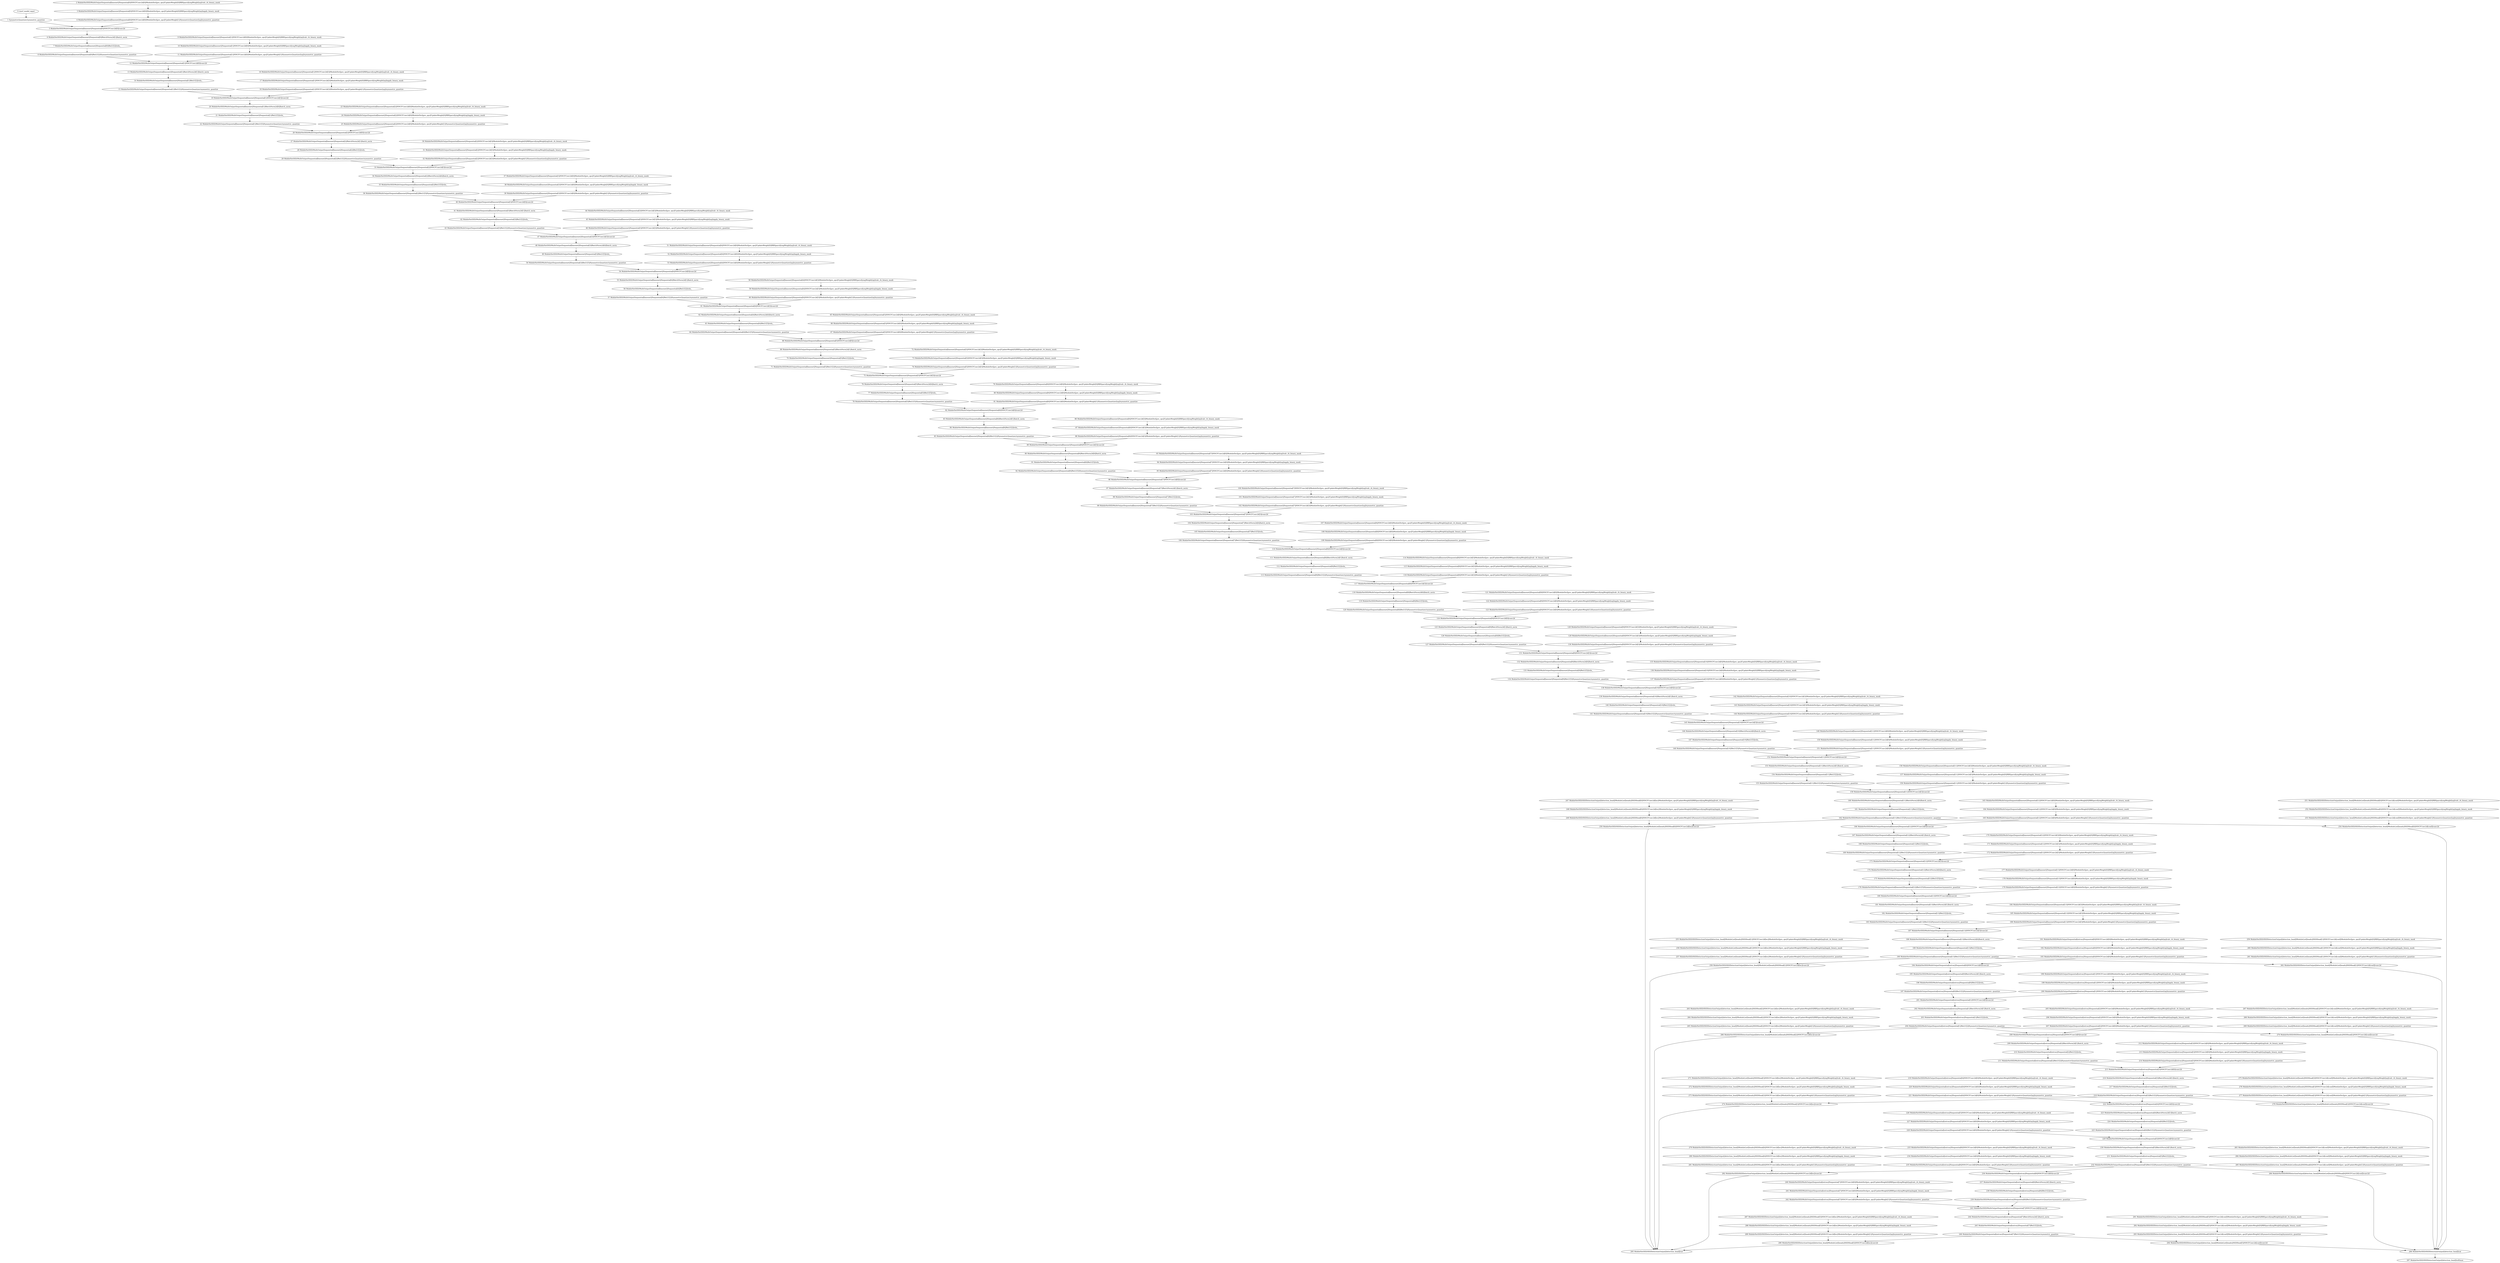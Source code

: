 strict digraph  {
"0 /nncf_model_input" [id=0, scope="", type=nncf_model_input];
"1 SymmetricQuantizer/symmetric_quantize" [id=1, scope=SymmetricQuantizer, type=symmetric_quantize];
"2 MobileNetSSD/MultiOutputSequential[basenet]/Sequential[0]/NNCFConv2d[0]/ModuleDict[pre_ops]/UpdateWeight[0]/RBSparsifyingWeight[op]/calc_rb_binary_mask" [id=2, scope="MobileNetSSD/MultiOutputSequential[basenet]/Sequential[0]/NNCFConv2d[0]/ModuleDict[pre_ops]/UpdateWeight[0]/RBSparsifyingWeight[op]", type=calc_rb_binary_mask];
"3 MobileNetSSD/MultiOutputSequential[basenet]/Sequential[0]/NNCFConv2d[0]/ModuleDict[pre_ops]/UpdateWeight[0]/RBSparsifyingWeight[op]/apply_binary_mask" [id=3, scope="MobileNetSSD/MultiOutputSequential[basenet]/Sequential[0]/NNCFConv2d[0]/ModuleDict[pre_ops]/UpdateWeight[0]/RBSparsifyingWeight[op]", type=apply_binary_mask];
"4 MobileNetSSD/MultiOutputSequential[basenet]/Sequential[0]/NNCFConv2d[0]/ModuleDict[pre_ops]/UpdateWeight[1]/SymmetricQuantizer[op]/symmetric_quantize" [id=4, scope="MobileNetSSD/MultiOutputSequential[basenet]/Sequential[0]/NNCFConv2d[0]/ModuleDict[pre_ops]/UpdateWeight[1]/SymmetricQuantizer[op]", type=symmetric_quantize];
"5 MobileNetSSD/MultiOutputSequential[basenet]/Sequential[0]/NNCFConv2d[0]/conv2d" [id=5, scope="MobileNetSSD/MultiOutputSequential[basenet]/Sequential[0]/NNCFConv2d[0]", type=conv2d];
"6 MobileNetSSD/MultiOutputSequential[basenet]/Sequential[0]/BatchNorm2d[1]/batch_norm" [id=6, scope="MobileNetSSD/MultiOutputSequential[basenet]/Sequential[0]/BatchNorm2d[1]", type=batch_norm];
"7 MobileNetSSD/MultiOutputSequential[basenet]/Sequential[0]/ReLU[2]/relu_" [id=7, scope="MobileNetSSD/MultiOutputSequential[basenet]/Sequential[0]/ReLU[2]", type=relu_];
"8 MobileNetSSD/MultiOutputSequential[basenet]/Sequential[0]/ReLU[2]/SymmetricQuantizer/symmetric_quantize" [id=8, scope="MobileNetSSD/MultiOutputSequential[basenet]/Sequential[0]/ReLU[2]/SymmetricQuantizer", type=symmetric_quantize];
"9 MobileNetSSD/MultiOutputSequential[basenet]/Sequential[1]/NNCFConv2d[0]/ModuleDict[pre_ops]/UpdateWeight[0]/RBSparsifyingWeight[op]/calc_rb_binary_mask" [id=9, scope="MobileNetSSD/MultiOutputSequential[basenet]/Sequential[1]/NNCFConv2d[0]/ModuleDict[pre_ops]/UpdateWeight[0]/RBSparsifyingWeight[op]", type=calc_rb_binary_mask];
"10 MobileNetSSD/MultiOutputSequential[basenet]/Sequential[1]/NNCFConv2d[0]/ModuleDict[pre_ops]/UpdateWeight[0]/RBSparsifyingWeight[op]/apply_binary_mask" [id=10, scope="MobileNetSSD/MultiOutputSequential[basenet]/Sequential[1]/NNCFConv2d[0]/ModuleDict[pre_ops]/UpdateWeight[0]/RBSparsifyingWeight[op]", type=apply_binary_mask];
"11 MobileNetSSD/MultiOutputSequential[basenet]/Sequential[1]/NNCFConv2d[0]/ModuleDict[pre_ops]/UpdateWeight[1]/SymmetricQuantizer[op]/symmetric_quantize" [id=11, scope="MobileNetSSD/MultiOutputSequential[basenet]/Sequential[1]/NNCFConv2d[0]/ModuleDict[pre_ops]/UpdateWeight[1]/SymmetricQuantizer[op]", type=symmetric_quantize];
"12 MobileNetSSD/MultiOutputSequential[basenet]/Sequential[1]/NNCFConv2d[0]/conv2d" [id=12, scope="MobileNetSSD/MultiOutputSequential[basenet]/Sequential[1]/NNCFConv2d[0]", type=conv2d];
"13 MobileNetSSD/MultiOutputSequential[basenet]/Sequential[1]/BatchNorm2d[1]/batch_norm" [id=13, scope="MobileNetSSD/MultiOutputSequential[basenet]/Sequential[1]/BatchNorm2d[1]", type=batch_norm];
"14 MobileNetSSD/MultiOutputSequential[basenet]/Sequential[1]/ReLU[2]/relu_" [id=14, scope="MobileNetSSD/MultiOutputSequential[basenet]/Sequential[1]/ReLU[2]", type=relu_];
"15 MobileNetSSD/MultiOutputSequential[basenet]/Sequential[1]/ReLU[2]/SymmetricQuantizer/symmetric_quantize" [id=15, scope="MobileNetSSD/MultiOutputSequential[basenet]/Sequential[1]/ReLU[2]/SymmetricQuantizer", type=symmetric_quantize];
"16 MobileNetSSD/MultiOutputSequential[basenet]/Sequential[1]/NNCFConv2d[3]/ModuleDict[pre_ops]/UpdateWeight[0]/RBSparsifyingWeight[op]/calc_rb_binary_mask" [id=16, scope="MobileNetSSD/MultiOutputSequential[basenet]/Sequential[1]/NNCFConv2d[3]/ModuleDict[pre_ops]/UpdateWeight[0]/RBSparsifyingWeight[op]", type=calc_rb_binary_mask];
"17 MobileNetSSD/MultiOutputSequential[basenet]/Sequential[1]/NNCFConv2d[3]/ModuleDict[pre_ops]/UpdateWeight[0]/RBSparsifyingWeight[op]/apply_binary_mask" [id=17, scope="MobileNetSSD/MultiOutputSequential[basenet]/Sequential[1]/NNCFConv2d[3]/ModuleDict[pre_ops]/UpdateWeight[0]/RBSparsifyingWeight[op]", type=apply_binary_mask];
"18 MobileNetSSD/MultiOutputSequential[basenet]/Sequential[1]/NNCFConv2d[3]/ModuleDict[pre_ops]/UpdateWeight[1]/SymmetricQuantizer[op]/symmetric_quantize" [id=18, scope="MobileNetSSD/MultiOutputSequential[basenet]/Sequential[1]/NNCFConv2d[3]/ModuleDict[pre_ops]/UpdateWeight[1]/SymmetricQuantizer[op]", type=symmetric_quantize];
"19 MobileNetSSD/MultiOutputSequential[basenet]/Sequential[1]/NNCFConv2d[3]/conv2d" [id=19, scope="MobileNetSSD/MultiOutputSequential[basenet]/Sequential[1]/NNCFConv2d[3]", type=conv2d];
"20 MobileNetSSD/MultiOutputSequential[basenet]/Sequential[1]/BatchNorm2d[4]/batch_norm" [id=20, scope="MobileNetSSD/MultiOutputSequential[basenet]/Sequential[1]/BatchNorm2d[4]", type=batch_norm];
"21 MobileNetSSD/MultiOutputSequential[basenet]/Sequential[1]/ReLU[5]/relu_" [id=21, scope="MobileNetSSD/MultiOutputSequential[basenet]/Sequential[1]/ReLU[5]", type=relu_];
"22 MobileNetSSD/MultiOutputSequential[basenet]/Sequential[1]/ReLU[5]/SymmetricQuantizer/symmetric_quantize" [id=22, scope="MobileNetSSD/MultiOutputSequential[basenet]/Sequential[1]/ReLU[5]/SymmetricQuantizer", type=symmetric_quantize];
"23 MobileNetSSD/MultiOutputSequential[basenet]/Sequential[2]/NNCFConv2d[0]/ModuleDict[pre_ops]/UpdateWeight[0]/RBSparsifyingWeight[op]/calc_rb_binary_mask" [id=23, scope="MobileNetSSD/MultiOutputSequential[basenet]/Sequential[2]/NNCFConv2d[0]/ModuleDict[pre_ops]/UpdateWeight[0]/RBSparsifyingWeight[op]", type=calc_rb_binary_mask];
"24 MobileNetSSD/MultiOutputSequential[basenet]/Sequential[2]/NNCFConv2d[0]/ModuleDict[pre_ops]/UpdateWeight[0]/RBSparsifyingWeight[op]/apply_binary_mask" [id=24, scope="MobileNetSSD/MultiOutputSequential[basenet]/Sequential[2]/NNCFConv2d[0]/ModuleDict[pre_ops]/UpdateWeight[0]/RBSparsifyingWeight[op]", type=apply_binary_mask];
"25 MobileNetSSD/MultiOutputSequential[basenet]/Sequential[2]/NNCFConv2d[0]/ModuleDict[pre_ops]/UpdateWeight[1]/SymmetricQuantizer[op]/symmetric_quantize" [id=25, scope="MobileNetSSD/MultiOutputSequential[basenet]/Sequential[2]/NNCFConv2d[0]/ModuleDict[pre_ops]/UpdateWeight[1]/SymmetricQuantizer[op]", type=symmetric_quantize];
"26 MobileNetSSD/MultiOutputSequential[basenet]/Sequential[2]/NNCFConv2d[0]/conv2d" [id=26, scope="MobileNetSSD/MultiOutputSequential[basenet]/Sequential[2]/NNCFConv2d[0]", type=conv2d];
"27 MobileNetSSD/MultiOutputSequential[basenet]/Sequential[2]/BatchNorm2d[1]/batch_norm" [id=27, scope="MobileNetSSD/MultiOutputSequential[basenet]/Sequential[2]/BatchNorm2d[1]", type=batch_norm];
"28 MobileNetSSD/MultiOutputSequential[basenet]/Sequential[2]/ReLU[2]/relu_" [id=28, scope="MobileNetSSD/MultiOutputSequential[basenet]/Sequential[2]/ReLU[2]", type=relu_];
"29 MobileNetSSD/MultiOutputSequential[basenet]/Sequential[2]/ReLU[2]/SymmetricQuantizer/symmetric_quantize" [id=29, scope="MobileNetSSD/MultiOutputSequential[basenet]/Sequential[2]/ReLU[2]/SymmetricQuantizer", type=symmetric_quantize];
"30 MobileNetSSD/MultiOutputSequential[basenet]/Sequential[2]/NNCFConv2d[3]/ModuleDict[pre_ops]/UpdateWeight[0]/RBSparsifyingWeight[op]/calc_rb_binary_mask" [id=30, scope="MobileNetSSD/MultiOutputSequential[basenet]/Sequential[2]/NNCFConv2d[3]/ModuleDict[pre_ops]/UpdateWeight[0]/RBSparsifyingWeight[op]", type=calc_rb_binary_mask];
"31 MobileNetSSD/MultiOutputSequential[basenet]/Sequential[2]/NNCFConv2d[3]/ModuleDict[pre_ops]/UpdateWeight[0]/RBSparsifyingWeight[op]/apply_binary_mask" [id=31, scope="MobileNetSSD/MultiOutputSequential[basenet]/Sequential[2]/NNCFConv2d[3]/ModuleDict[pre_ops]/UpdateWeight[0]/RBSparsifyingWeight[op]", type=apply_binary_mask];
"32 MobileNetSSD/MultiOutputSequential[basenet]/Sequential[2]/NNCFConv2d[3]/ModuleDict[pre_ops]/UpdateWeight[1]/SymmetricQuantizer[op]/symmetric_quantize" [id=32, scope="MobileNetSSD/MultiOutputSequential[basenet]/Sequential[2]/NNCFConv2d[3]/ModuleDict[pre_ops]/UpdateWeight[1]/SymmetricQuantizer[op]", type=symmetric_quantize];
"33 MobileNetSSD/MultiOutputSequential[basenet]/Sequential[2]/NNCFConv2d[3]/conv2d" [id=33, scope="MobileNetSSD/MultiOutputSequential[basenet]/Sequential[2]/NNCFConv2d[3]", type=conv2d];
"34 MobileNetSSD/MultiOutputSequential[basenet]/Sequential[2]/BatchNorm2d[4]/batch_norm" [id=34, scope="MobileNetSSD/MultiOutputSequential[basenet]/Sequential[2]/BatchNorm2d[4]", type=batch_norm];
"35 MobileNetSSD/MultiOutputSequential[basenet]/Sequential[2]/ReLU[5]/relu_" [id=35, scope="MobileNetSSD/MultiOutputSequential[basenet]/Sequential[2]/ReLU[5]", type=relu_];
"36 MobileNetSSD/MultiOutputSequential[basenet]/Sequential[2]/ReLU[5]/SymmetricQuantizer/symmetric_quantize" [id=36, scope="MobileNetSSD/MultiOutputSequential[basenet]/Sequential[2]/ReLU[5]/SymmetricQuantizer", type=symmetric_quantize];
"37 MobileNetSSD/MultiOutputSequential[basenet]/Sequential[3]/NNCFConv2d[0]/ModuleDict[pre_ops]/UpdateWeight[0]/RBSparsifyingWeight[op]/calc_rb_binary_mask" [id=37, scope="MobileNetSSD/MultiOutputSequential[basenet]/Sequential[3]/NNCFConv2d[0]/ModuleDict[pre_ops]/UpdateWeight[0]/RBSparsifyingWeight[op]", type=calc_rb_binary_mask];
"38 MobileNetSSD/MultiOutputSequential[basenet]/Sequential[3]/NNCFConv2d[0]/ModuleDict[pre_ops]/UpdateWeight[0]/RBSparsifyingWeight[op]/apply_binary_mask" [id=38, scope="MobileNetSSD/MultiOutputSequential[basenet]/Sequential[3]/NNCFConv2d[0]/ModuleDict[pre_ops]/UpdateWeight[0]/RBSparsifyingWeight[op]", type=apply_binary_mask];
"39 MobileNetSSD/MultiOutputSequential[basenet]/Sequential[3]/NNCFConv2d[0]/ModuleDict[pre_ops]/UpdateWeight[1]/SymmetricQuantizer[op]/symmetric_quantize" [id=39, scope="MobileNetSSD/MultiOutputSequential[basenet]/Sequential[3]/NNCFConv2d[0]/ModuleDict[pre_ops]/UpdateWeight[1]/SymmetricQuantizer[op]", type=symmetric_quantize];
"40 MobileNetSSD/MultiOutputSequential[basenet]/Sequential[3]/NNCFConv2d[0]/conv2d" [id=40, scope="MobileNetSSD/MultiOutputSequential[basenet]/Sequential[3]/NNCFConv2d[0]", type=conv2d];
"41 MobileNetSSD/MultiOutputSequential[basenet]/Sequential[3]/BatchNorm2d[1]/batch_norm" [id=41, scope="MobileNetSSD/MultiOutputSequential[basenet]/Sequential[3]/BatchNorm2d[1]", type=batch_norm];
"42 MobileNetSSD/MultiOutputSequential[basenet]/Sequential[3]/ReLU[2]/relu_" [id=42, scope="MobileNetSSD/MultiOutputSequential[basenet]/Sequential[3]/ReLU[2]", type=relu_];
"43 MobileNetSSD/MultiOutputSequential[basenet]/Sequential[3]/ReLU[2]/SymmetricQuantizer/symmetric_quantize" [id=43, scope="MobileNetSSD/MultiOutputSequential[basenet]/Sequential[3]/ReLU[2]/SymmetricQuantizer", type=symmetric_quantize];
"44 MobileNetSSD/MultiOutputSequential[basenet]/Sequential[3]/NNCFConv2d[3]/ModuleDict[pre_ops]/UpdateWeight[0]/RBSparsifyingWeight[op]/calc_rb_binary_mask" [id=44, scope="MobileNetSSD/MultiOutputSequential[basenet]/Sequential[3]/NNCFConv2d[3]/ModuleDict[pre_ops]/UpdateWeight[0]/RBSparsifyingWeight[op]", type=calc_rb_binary_mask];
"45 MobileNetSSD/MultiOutputSequential[basenet]/Sequential[3]/NNCFConv2d[3]/ModuleDict[pre_ops]/UpdateWeight[0]/RBSparsifyingWeight[op]/apply_binary_mask" [id=45, scope="MobileNetSSD/MultiOutputSequential[basenet]/Sequential[3]/NNCFConv2d[3]/ModuleDict[pre_ops]/UpdateWeight[0]/RBSparsifyingWeight[op]", type=apply_binary_mask];
"46 MobileNetSSD/MultiOutputSequential[basenet]/Sequential[3]/NNCFConv2d[3]/ModuleDict[pre_ops]/UpdateWeight[1]/SymmetricQuantizer[op]/symmetric_quantize" [id=46, scope="MobileNetSSD/MultiOutputSequential[basenet]/Sequential[3]/NNCFConv2d[3]/ModuleDict[pre_ops]/UpdateWeight[1]/SymmetricQuantizer[op]", type=symmetric_quantize];
"47 MobileNetSSD/MultiOutputSequential[basenet]/Sequential[3]/NNCFConv2d[3]/conv2d" [id=47, scope="MobileNetSSD/MultiOutputSequential[basenet]/Sequential[3]/NNCFConv2d[3]", type=conv2d];
"48 MobileNetSSD/MultiOutputSequential[basenet]/Sequential[3]/BatchNorm2d[4]/batch_norm" [id=48, scope="MobileNetSSD/MultiOutputSequential[basenet]/Sequential[3]/BatchNorm2d[4]", type=batch_norm];
"49 MobileNetSSD/MultiOutputSequential[basenet]/Sequential[3]/ReLU[5]/relu_" [id=49, scope="MobileNetSSD/MultiOutputSequential[basenet]/Sequential[3]/ReLU[5]", type=relu_];
"50 MobileNetSSD/MultiOutputSequential[basenet]/Sequential[3]/ReLU[5]/SymmetricQuantizer/symmetric_quantize" [id=50, scope="MobileNetSSD/MultiOutputSequential[basenet]/Sequential[3]/ReLU[5]/SymmetricQuantizer", type=symmetric_quantize];
"51 MobileNetSSD/MultiOutputSequential[basenet]/Sequential[4]/NNCFConv2d[0]/ModuleDict[pre_ops]/UpdateWeight[0]/RBSparsifyingWeight[op]/calc_rb_binary_mask" [id=51, scope="MobileNetSSD/MultiOutputSequential[basenet]/Sequential[4]/NNCFConv2d[0]/ModuleDict[pre_ops]/UpdateWeight[0]/RBSparsifyingWeight[op]", type=calc_rb_binary_mask];
"52 MobileNetSSD/MultiOutputSequential[basenet]/Sequential[4]/NNCFConv2d[0]/ModuleDict[pre_ops]/UpdateWeight[0]/RBSparsifyingWeight[op]/apply_binary_mask" [id=52, scope="MobileNetSSD/MultiOutputSequential[basenet]/Sequential[4]/NNCFConv2d[0]/ModuleDict[pre_ops]/UpdateWeight[0]/RBSparsifyingWeight[op]", type=apply_binary_mask];
"53 MobileNetSSD/MultiOutputSequential[basenet]/Sequential[4]/NNCFConv2d[0]/ModuleDict[pre_ops]/UpdateWeight[1]/SymmetricQuantizer[op]/symmetric_quantize" [id=53, scope="MobileNetSSD/MultiOutputSequential[basenet]/Sequential[4]/NNCFConv2d[0]/ModuleDict[pre_ops]/UpdateWeight[1]/SymmetricQuantizer[op]", type=symmetric_quantize];
"54 MobileNetSSD/MultiOutputSequential[basenet]/Sequential[4]/NNCFConv2d[0]/conv2d" [id=54, scope="MobileNetSSD/MultiOutputSequential[basenet]/Sequential[4]/NNCFConv2d[0]", type=conv2d];
"55 MobileNetSSD/MultiOutputSequential[basenet]/Sequential[4]/BatchNorm2d[1]/batch_norm" [id=55, scope="MobileNetSSD/MultiOutputSequential[basenet]/Sequential[4]/BatchNorm2d[1]", type=batch_norm];
"56 MobileNetSSD/MultiOutputSequential[basenet]/Sequential[4]/ReLU[2]/relu_" [id=56, scope="MobileNetSSD/MultiOutputSequential[basenet]/Sequential[4]/ReLU[2]", type=relu_];
"57 MobileNetSSD/MultiOutputSequential[basenet]/Sequential[4]/ReLU[2]/SymmetricQuantizer/symmetric_quantize" [id=57, scope="MobileNetSSD/MultiOutputSequential[basenet]/Sequential[4]/ReLU[2]/SymmetricQuantizer", type=symmetric_quantize];
"58 MobileNetSSD/MultiOutputSequential[basenet]/Sequential[4]/NNCFConv2d[3]/ModuleDict[pre_ops]/UpdateWeight[0]/RBSparsifyingWeight[op]/calc_rb_binary_mask" [id=58, scope="MobileNetSSD/MultiOutputSequential[basenet]/Sequential[4]/NNCFConv2d[3]/ModuleDict[pre_ops]/UpdateWeight[0]/RBSparsifyingWeight[op]", type=calc_rb_binary_mask];
"59 MobileNetSSD/MultiOutputSequential[basenet]/Sequential[4]/NNCFConv2d[3]/ModuleDict[pre_ops]/UpdateWeight[0]/RBSparsifyingWeight[op]/apply_binary_mask" [id=59, scope="MobileNetSSD/MultiOutputSequential[basenet]/Sequential[4]/NNCFConv2d[3]/ModuleDict[pre_ops]/UpdateWeight[0]/RBSparsifyingWeight[op]", type=apply_binary_mask];
"60 MobileNetSSD/MultiOutputSequential[basenet]/Sequential[4]/NNCFConv2d[3]/ModuleDict[pre_ops]/UpdateWeight[1]/SymmetricQuantizer[op]/symmetric_quantize" [id=60, scope="MobileNetSSD/MultiOutputSequential[basenet]/Sequential[4]/NNCFConv2d[3]/ModuleDict[pre_ops]/UpdateWeight[1]/SymmetricQuantizer[op]", type=symmetric_quantize];
"61 MobileNetSSD/MultiOutputSequential[basenet]/Sequential[4]/NNCFConv2d[3]/conv2d" [id=61, scope="MobileNetSSD/MultiOutputSequential[basenet]/Sequential[4]/NNCFConv2d[3]", type=conv2d];
"62 MobileNetSSD/MultiOutputSequential[basenet]/Sequential[4]/BatchNorm2d[4]/batch_norm" [id=62, scope="MobileNetSSD/MultiOutputSequential[basenet]/Sequential[4]/BatchNorm2d[4]", type=batch_norm];
"63 MobileNetSSD/MultiOutputSequential[basenet]/Sequential[4]/ReLU[5]/relu_" [id=63, scope="MobileNetSSD/MultiOutputSequential[basenet]/Sequential[4]/ReLU[5]", type=relu_];
"64 MobileNetSSD/MultiOutputSequential[basenet]/Sequential[4]/ReLU[5]/SymmetricQuantizer/symmetric_quantize" [id=64, scope="MobileNetSSD/MultiOutputSequential[basenet]/Sequential[4]/ReLU[5]/SymmetricQuantizer", type=symmetric_quantize];
"65 MobileNetSSD/MultiOutputSequential[basenet]/Sequential[5]/NNCFConv2d[0]/ModuleDict[pre_ops]/UpdateWeight[0]/RBSparsifyingWeight[op]/calc_rb_binary_mask" [id=65, scope="MobileNetSSD/MultiOutputSequential[basenet]/Sequential[5]/NNCFConv2d[0]/ModuleDict[pre_ops]/UpdateWeight[0]/RBSparsifyingWeight[op]", type=calc_rb_binary_mask];
"66 MobileNetSSD/MultiOutputSequential[basenet]/Sequential[5]/NNCFConv2d[0]/ModuleDict[pre_ops]/UpdateWeight[0]/RBSparsifyingWeight[op]/apply_binary_mask" [id=66, scope="MobileNetSSD/MultiOutputSequential[basenet]/Sequential[5]/NNCFConv2d[0]/ModuleDict[pre_ops]/UpdateWeight[0]/RBSparsifyingWeight[op]", type=apply_binary_mask];
"67 MobileNetSSD/MultiOutputSequential[basenet]/Sequential[5]/NNCFConv2d[0]/ModuleDict[pre_ops]/UpdateWeight[1]/SymmetricQuantizer[op]/symmetric_quantize" [id=67, scope="MobileNetSSD/MultiOutputSequential[basenet]/Sequential[5]/NNCFConv2d[0]/ModuleDict[pre_ops]/UpdateWeight[1]/SymmetricQuantizer[op]", type=symmetric_quantize];
"68 MobileNetSSD/MultiOutputSequential[basenet]/Sequential[5]/NNCFConv2d[0]/conv2d" [id=68, scope="MobileNetSSD/MultiOutputSequential[basenet]/Sequential[5]/NNCFConv2d[0]", type=conv2d];
"69 MobileNetSSD/MultiOutputSequential[basenet]/Sequential[5]/BatchNorm2d[1]/batch_norm" [id=69, scope="MobileNetSSD/MultiOutputSequential[basenet]/Sequential[5]/BatchNorm2d[1]", type=batch_norm];
"70 MobileNetSSD/MultiOutputSequential[basenet]/Sequential[5]/ReLU[2]/relu_" [id=70, scope="MobileNetSSD/MultiOutputSequential[basenet]/Sequential[5]/ReLU[2]", type=relu_];
"71 MobileNetSSD/MultiOutputSequential[basenet]/Sequential[5]/ReLU[2]/SymmetricQuantizer/symmetric_quantize" [id=71, scope="MobileNetSSD/MultiOutputSequential[basenet]/Sequential[5]/ReLU[2]/SymmetricQuantizer", type=symmetric_quantize];
"72 MobileNetSSD/MultiOutputSequential[basenet]/Sequential[5]/NNCFConv2d[3]/ModuleDict[pre_ops]/UpdateWeight[0]/RBSparsifyingWeight[op]/calc_rb_binary_mask" [id=72, scope="MobileNetSSD/MultiOutputSequential[basenet]/Sequential[5]/NNCFConv2d[3]/ModuleDict[pre_ops]/UpdateWeight[0]/RBSparsifyingWeight[op]", type=calc_rb_binary_mask];
"73 MobileNetSSD/MultiOutputSequential[basenet]/Sequential[5]/NNCFConv2d[3]/ModuleDict[pre_ops]/UpdateWeight[0]/RBSparsifyingWeight[op]/apply_binary_mask" [id=73, scope="MobileNetSSD/MultiOutputSequential[basenet]/Sequential[5]/NNCFConv2d[3]/ModuleDict[pre_ops]/UpdateWeight[0]/RBSparsifyingWeight[op]", type=apply_binary_mask];
"74 MobileNetSSD/MultiOutputSequential[basenet]/Sequential[5]/NNCFConv2d[3]/ModuleDict[pre_ops]/UpdateWeight[1]/SymmetricQuantizer[op]/symmetric_quantize" [id=74, scope="MobileNetSSD/MultiOutputSequential[basenet]/Sequential[5]/NNCFConv2d[3]/ModuleDict[pre_ops]/UpdateWeight[1]/SymmetricQuantizer[op]", type=symmetric_quantize];
"75 MobileNetSSD/MultiOutputSequential[basenet]/Sequential[5]/NNCFConv2d[3]/conv2d" [id=75, scope="MobileNetSSD/MultiOutputSequential[basenet]/Sequential[5]/NNCFConv2d[3]", type=conv2d];
"76 MobileNetSSD/MultiOutputSequential[basenet]/Sequential[5]/BatchNorm2d[4]/batch_norm" [id=76, scope="MobileNetSSD/MultiOutputSequential[basenet]/Sequential[5]/BatchNorm2d[4]", type=batch_norm];
"77 MobileNetSSD/MultiOutputSequential[basenet]/Sequential[5]/ReLU[5]/relu_" [id=77, scope="MobileNetSSD/MultiOutputSequential[basenet]/Sequential[5]/ReLU[5]", type=relu_];
"78 MobileNetSSD/MultiOutputSequential[basenet]/Sequential[5]/ReLU[5]/SymmetricQuantizer/symmetric_quantize" [id=78, scope="MobileNetSSD/MultiOutputSequential[basenet]/Sequential[5]/ReLU[5]/SymmetricQuantizer", type=symmetric_quantize];
"79 MobileNetSSD/MultiOutputSequential[basenet]/Sequential[6]/NNCFConv2d[0]/ModuleDict[pre_ops]/UpdateWeight[0]/RBSparsifyingWeight[op]/calc_rb_binary_mask" [id=79, scope="MobileNetSSD/MultiOutputSequential[basenet]/Sequential[6]/NNCFConv2d[0]/ModuleDict[pre_ops]/UpdateWeight[0]/RBSparsifyingWeight[op]", type=calc_rb_binary_mask];
"80 MobileNetSSD/MultiOutputSequential[basenet]/Sequential[6]/NNCFConv2d[0]/ModuleDict[pre_ops]/UpdateWeight[0]/RBSparsifyingWeight[op]/apply_binary_mask" [id=80, scope="MobileNetSSD/MultiOutputSequential[basenet]/Sequential[6]/NNCFConv2d[0]/ModuleDict[pre_ops]/UpdateWeight[0]/RBSparsifyingWeight[op]", type=apply_binary_mask];
"81 MobileNetSSD/MultiOutputSequential[basenet]/Sequential[6]/NNCFConv2d[0]/ModuleDict[pre_ops]/UpdateWeight[1]/SymmetricQuantizer[op]/symmetric_quantize" [id=81, scope="MobileNetSSD/MultiOutputSequential[basenet]/Sequential[6]/NNCFConv2d[0]/ModuleDict[pre_ops]/UpdateWeight[1]/SymmetricQuantizer[op]", type=symmetric_quantize];
"82 MobileNetSSD/MultiOutputSequential[basenet]/Sequential[6]/NNCFConv2d[0]/conv2d" [id=82, scope="MobileNetSSD/MultiOutputSequential[basenet]/Sequential[6]/NNCFConv2d[0]", type=conv2d];
"83 MobileNetSSD/MultiOutputSequential[basenet]/Sequential[6]/BatchNorm2d[1]/batch_norm" [id=83, scope="MobileNetSSD/MultiOutputSequential[basenet]/Sequential[6]/BatchNorm2d[1]", type=batch_norm];
"84 MobileNetSSD/MultiOutputSequential[basenet]/Sequential[6]/ReLU[2]/relu_" [id=84, scope="MobileNetSSD/MultiOutputSequential[basenet]/Sequential[6]/ReLU[2]", type=relu_];
"85 MobileNetSSD/MultiOutputSequential[basenet]/Sequential[6]/ReLU[2]/SymmetricQuantizer/symmetric_quantize" [id=85, scope="MobileNetSSD/MultiOutputSequential[basenet]/Sequential[6]/ReLU[2]/SymmetricQuantizer", type=symmetric_quantize];
"86 MobileNetSSD/MultiOutputSequential[basenet]/Sequential[6]/NNCFConv2d[3]/ModuleDict[pre_ops]/UpdateWeight[0]/RBSparsifyingWeight[op]/calc_rb_binary_mask" [id=86, scope="MobileNetSSD/MultiOutputSequential[basenet]/Sequential[6]/NNCFConv2d[3]/ModuleDict[pre_ops]/UpdateWeight[0]/RBSparsifyingWeight[op]", type=calc_rb_binary_mask];
"87 MobileNetSSD/MultiOutputSequential[basenet]/Sequential[6]/NNCFConv2d[3]/ModuleDict[pre_ops]/UpdateWeight[0]/RBSparsifyingWeight[op]/apply_binary_mask" [id=87, scope="MobileNetSSD/MultiOutputSequential[basenet]/Sequential[6]/NNCFConv2d[3]/ModuleDict[pre_ops]/UpdateWeight[0]/RBSparsifyingWeight[op]", type=apply_binary_mask];
"88 MobileNetSSD/MultiOutputSequential[basenet]/Sequential[6]/NNCFConv2d[3]/ModuleDict[pre_ops]/UpdateWeight[1]/SymmetricQuantizer[op]/symmetric_quantize" [id=88, scope="MobileNetSSD/MultiOutputSequential[basenet]/Sequential[6]/NNCFConv2d[3]/ModuleDict[pre_ops]/UpdateWeight[1]/SymmetricQuantizer[op]", type=symmetric_quantize];
"89 MobileNetSSD/MultiOutputSequential[basenet]/Sequential[6]/NNCFConv2d[3]/conv2d" [id=89, scope="MobileNetSSD/MultiOutputSequential[basenet]/Sequential[6]/NNCFConv2d[3]", type=conv2d];
"90 MobileNetSSD/MultiOutputSequential[basenet]/Sequential[6]/BatchNorm2d[4]/batch_norm" [id=90, scope="MobileNetSSD/MultiOutputSequential[basenet]/Sequential[6]/BatchNorm2d[4]", type=batch_norm];
"91 MobileNetSSD/MultiOutputSequential[basenet]/Sequential[6]/ReLU[5]/relu_" [id=91, scope="MobileNetSSD/MultiOutputSequential[basenet]/Sequential[6]/ReLU[5]", type=relu_];
"92 MobileNetSSD/MultiOutputSequential[basenet]/Sequential[6]/ReLU[5]/SymmetricQuantizer/symmetric_quantize" [id=92, scope="MobileNetSSD/MultiOutputSequential[basenet]/Sequential[6]/ReLU[5]/SymmetricQuantizer", type=symmetric_quantize];
"93 MobileNetSSD/MultiOutputSequential[basenet]/Sequential[7]/NNCFConv2d[0]/ModuleDict[pre_ops]/UpdateWeight[0]/RBSparsifyingWeight[op]/calc_rb_binary_mask" [id=93, scope="MobileNetSSD/MultiOutputSequential[basenet]/Sequential[7]/NNCFConv2d[0]/ModuleDict[pre_ops]/UpdateWeight[0]/RBSparsifyingWeight[op]", type=calc_rb_binary_mask];
"94 MobileNetSSD/MultiOutputSequential[basenet]/Sequential[7]/NNCFConv2d[0]/ModuleDict[pre_ops]/UpdateWeight[0]/RBSparsifyingWeight[op]/apply_binary_mask" [id=94, scope="MobileNetSSD/MultiOutputSequential[basenet]/Sequential[7]/NNCFConv2d[0]/ModuleDict[pre_ops]/UpdateWeight[0]/RBSparsifyingWeight[op]", type=apply_binary_mask];
"95 MobileNetSSD/MultiOutputSequential[basenet]/Sequential[7]/NNCFConv2d[0]/ModuleDict[pre_ops]/UpdateWeight[1]/SymmetricQuantizer[op]/symmetric_quantize" [id=95, scope="MobileNetSSD/MultiOutputSequential[basenet]/Sequential[7]/NNCFConv2d[0]/ModuleDict[pre_ops]/UpdateWeight[1]/SymmetricQuantizer[op]", type=symmetric_quantize];
"96 MobileNetSSD/MultiOutputSequential[basenet]/Sequential[7]/NNCFConv2d[0]/conv2d" [id=96, scope="MobileNetSSD/MultiOutputSequential[basenet]/Sequential[7]/NNCFConv2d[0]", type=conv2d];
"97 MobileNetSSD/MultiOutputSequential[basenet]/Sequential[7]/BatchNorm2d[1]/batch_norm" [id=97, scope="MobileNetSSD/MultiOutputSequential[basenet]/Sequential[7]/BatchNorm2d[1]", type=batch_norm];
"98 MobileNetSSD/MultiOutputSequential[basenet]/Sequential[7]/ReLU[2]/relu_" [id=98, scope="MobileNetSSD/MultiOutputSequential[basenet]/Sequential[7]/ReLU[2]", type=relu_];
"99 MobileNetSSD/MultiOutputSequential[basenet]/Sequential[7]/ReLU[2]/SymmetricQuantizer/symmetric_quantize" [id=99, scope="MobileNetSSD/MultiOutputSequential[basenet]/Sequential[7]/ReLU[2]/SymmetricQuantizer", type=symmetric_quantize];
"100 MobileNetSSD/MultiOutputSequential[basenet]/Sequential[7]/NNCFConv2d[3]/ModuleDict[pre_ops]/UpdateWeight[0]/RBSparsifyingWeight[op]/calc_rb_binary_mask" [id=100, scope="MobileNetSSD/MultiOutputSequential[basenet]/Sequential[7]/NNCFConv2d[3]/ModuleDict[pre_ops]/UpdateWeight[0]/RBSparsifyingWeight[op]", type=calc_rb_binary_mask];
"101 MobileNetSSD/MultiOutputSequential[basenet]/Sequential[7]/NNCFConv2d[3]/ModuleDict[pre_ops]/UpdateWeight[0]/RBSparsifyingWeight[op]/apply_binary_mask" [id=101, scope="MobileNetSSD/MultiOutputSequential[basenet]/Sequential[7]/NNCFConv2d[3]/ModuleDict[pre_ops]/UpdateWeight[0]/RBSparsifyingWeight[op]", type=apply_binary_mask];
"102 MobileNetSSD/MultiOutputSequential[basenet]/Sequential[7]/NNCFConv2d[3]/ModuleDict[pre_ops]/UpdateWeight[1]/SymmetricQuantizer[op]/symmetric_quantize" [id=102, scope="MobileNetSSD/MultiOutputSequential[basenet]/Sequential[7]/NNCFConv2d[3]/ModuleDict[pre_ops]/UpdateWeight[1]/SymmetricQuantizer[op]", type=symmetric_quantize];
"103 MobileNetSSD/MultiOutputSequential[basenet]/Sequential[7]/NNCFConv2d[3]/conv2d" [id=103, scope="MobileNetSSD/MultiOutputSequential[basenet]/Sequential[7]/NNCFConv2d[3]", type=conv2d];
"104 MobileNetSSD/MultiOutputSequential[basenet]/Sequential[7]/BatchNorm2d[4]/batch_norm" [id=104, scope="MobileNetSSD/MultiOutputSequential[basenet]/Sequential[7]/BatchNorm2d[4]", type=batch_norm];
"105 MobileNetSSD/MultiOutputSequential[basenet]/Sequential[7]/ReLU[5]/relu_" [id=105, scope="MobileNetSSD/MultiOutputSequential[basenet]/Sequential[7]/ReLU[5]", type=relu_];
"106 MobileNetSSD/MultiOutputSequential[basenet]/Sequential[7]/ReLU[5]/SymmetricQuantizer/symmetric_quantize" [id=106, scope="MobileNetSSD/MultiOutputSequential[basenet]/Sequential[7]/ReLU[5]/SymmetricQuantizer", type=symmetric_quantize];
"107 MobileNetSSD/MultiOutputSequential[basenet]/Sequential[8]/NNCFConv2d[0]/ModuleDict[pre_ops]/UpdateWeight[0]/RBSparsifyingWeight[op]/calc_rb_binary_mask" [id=107, scope="MobileNetSSD/MultiOutputSequential[basenet]/Sequential[8]/NNCFConv2d[0]/ModuleDict[pre_ops]/UpdateWeight[0]/RBSparsifyingWeight[op]", type=calc_rb_binary_mask];
"108 MobileNetSSD/MultiOutputSequential[basenet]/Sequential[8]/NNCFConv2d[0]/ModuleDict[pre_ops]/UpdateWeight[0]/RBSparsifyingWeight[op]/apply_binary_mask" [id=108, scope="MobileNetSSD/MultiOutputSequential[basenet]/Sequential[8]/NNCFConv2d[0]/ModuleDict[pre_ops]/UpdateWeight[0]/RBSparsifyingWeight[op]", type=apply_binary_mask];
"109 MobileNetSSD/MultiOutputSequential[basenet]/Sequential[8]/NNCFConv2d[0]/ModuleDict[pre_ops]/UpdateWeight[1]/SymmetricQuantizer[op]/symmetric_quantize" [id=109, scope="MobileNetSSD/MultiOutputSequential[basenet]/Sequential[8]/NNCFConv2d[0]/ModuleDict[pre_ops]/UpdateWeight[1]/SymmetricQuantizer[op]", type=symmetric_quantize];
"110 MobileNetSSD/MultiOutputSequential[basenet]/Sequential[8]/NNCFConv2d[0]/conv2d" [id=110, scope="MobileNetSSD/MultiOutputSequential[basenet]/Sequential[8]/NNCFConv2d[0]", type=conv2d];
"111 MobileNetSSD/MultiOutputSequential[basenet]/Sequential[8]/BatchNorm2d[1]/batch_norm" [id=111, scope="MobileNetSSD/MultiOutputSequential[basenet]/Sequential[8]/BatchNorm2d[1]", type=batch_norm];
"112 MobileNetSSD/MultiOutputSequential[basenet]/Sequential[8]/ReLU[2]/relu_" [id=112, scope="MobileNetSSD/MultiOutputSequential[basenet]/Sequential[8]/ReLU[2]", type=relu_];
"113 MobileNetSSD/MultiOutputSequential[basenet]/Sequential[8]/ReLU[2]/SymmetricQuantizer/symmetric_quantize" [id=113, scope="MobileNetSSD/MultiOutputSequential[basenet]/Sequential[8]/ReLU[2]/SymmetricQuantizer", type=symmetric_quantize];
"114 MobileNetSSD/MultiOutputSequential[basenet]/Sequential[8]/NNCFConv2d[3]/ModuleDict[pre_ops]/UpdateWeight[0]/RBSparsifyingWeight[op]/calc_rb_binary_mask" [id=114, scope="MobileNetSSD/MultiOutputSequential[basenet]/Sequential[8]/NNCFConv2d[3]/ModuleDict[pre_ops]/UpdateWeight[0]/RBSparsifyingWeight[op]", type=calc_rb_binary_mask];
"115 MobileNetSSD/MultiOutputSequential[basenet]/Sequential[8]/NNCFConv2d[3]/ModuleDict[pre_ops]/UpdateWeight[0]/RBSparsifyingWeight[op]/apply_binary_mask" [id=115, scope="MobileNetSSD/MultiOutputSequential[basenet]/Sequential[8]/NNCFConv2d[3]/ModuleDict[pre_ops]/UpdateWeight[0]/RBSparsifyingWeight[op]", type=apply_binary_mask];
"116 MobileNetSSD/MultiOutputSequential[basenet]/Sequential[8]/NNCFConv2d[3]/ModuleDict[pre_ops]/UpdateWeight[1]/SymmetricQuantizer[op]/symmetric_quantize" [id=116, scope="MobileNetSSD/MultiOutputSequential[basenet]/Sequential[8]/NNCFConv2d[3]/ModuleDict[pre_ops]/UpdateWeight[1]/SymmetricQuantizer[op]", type=symmetric_quantize];
"117 MobileNetSSD/MultiOutputSequential[basenet]/Sequential[8]/NNCFConv2d[3]/conv2d" [id=117, scope="MobileNetSSD/MultiOutputSequential[basenet]/Sequential[8]/NNCFConv2d[3]", type=conv2d];
"118 MobileNetSSD/MultiOutputSequential[basenet]/Sequential[8]/BatchNorm2d[4]/batch_norm" [id=118, scope="MobileNetSSD/MultiOutputSequential[basenet]/Sequential[8]/BatchNorm2d[4]", type=batch_norm];
"119 MobileNetSSD/MultiOutputSequential[basenet]/Sequential[8]/ReLU[5]/relu_" [id=119, scope="MobileNetSSD/MultiOutputSequential[basenet]/Sequential[8]/ReLU[5]", type=relu_];
"120 MobileNetSSD/MultiOutputSequential[basenet]/Sequential[8]/ReLU[5]/SymmetricQuantizer/symmetric_quantize" [id=120, scope="MobileNetSSD/MultiOutputSequential[basenet]/Sequential[8]/ReLU[5]/SymmetricQuantizer", type=symmetric_quantize];
"121 MobileNetSSD/MultiOutputSequential[basenet]/Sequential[9]/NNCFConv2d[0]/ModuleDict[pre_ops]/UpdateWeight[0]/RBSparsifyingWeight[op]/calc_rb_binary_mask" [id=121, scope="MobileNetSSD/MultiOutputSequential[basenet]/Sequential[9]/NNCFConv2d[0]/ModuleDict[pre_ops]/UpdateWeight[0]/RBSparsifyingWeight[op]", type=calc_rb_binary_mask];
"122 MobileNetSSD/MultiOutputSequential[basenet]/Sequential[9]/NNCFConv2d[0]/ModuleDict[pre_ops]/UpdateWeight[0]/RBSparsifyingWeight[op]/apply_binary_mask" [id=122, scope="MobileNetSSD/MultiOutputSequential[basenet]/Sequential[9]/NNCFConv2d[0]/ModuleDict[pre_ops]/UpdateWeight[0]/RBSparsifyingWeight[op]", type=apply_binary_mask];
"123 MobileNetSSD/MultiOutputSequential[basenet]/Sequential[9]/NNCFConv2d[0]/ModuleDict[pre_ops]/UpdateWeight[1]/SymmetricQuantizer[op]/symmetric_quantize" [id=123, scope="MobileNetSSD/MultiOutputSequential[basenet]/Sequential[9]/NNCFConv2d[0]/ModuleDict[pre_ops]/UpdateWeight[1]/SymmetricQuantizer[op]", type=symmetric_quantize];
"124 MobileNetSSD/MultiOutputSequential[basenet]/Sequential[9]/NNCFConv2d[0]/conv2d" [id=124, scope="MobileNetSSD/MultiOutputSequential[basenet]/Sequential[9]/NNCFConv2d[0]", type=conv2d];
"125 MobileNetSSD/MultiOutputSequential[basenet]/Sequential[9]/BatchNorm2d[1]/batch_norm" [id=125, scope="MobileNetSSD/MultiOutputSequential[basenet]/Sequential[9]/BatchNorm2d[1]", type=batch_norm];
"126 MobileNetSSD/MultiOutputSequential[basenet]/Sequential[9]/ReLU[2]/relu_" [id=126, scope="MobileNetSSD/MultiOutputSequential[basenet]/Sequential[9]/ReLU[2]", type=relu_];
"127 MobileNetSSD/MultiOutputSequential[basenet]/Sequential[9]/ReLU[2]/SymmetricQuantizer/symmetric_quantize" [id=127, scope="MobileNetSSD/MultiOutputSequential[basenet]/Sequential[9]/ReLU[2]/SymmetricQuantizer", type=symmetric_quantize];
"128 MobileNetSSD/MultiOutputSequential[basenet]/Sequential[9]/NNCFConv2d[3]/ModuleDict[pre_ops]/UpdateWeight[0]/RBSparsifyingWeight[op]/calc_rb_binary_mask" [id=128, scope="MobileNetSSD/MultiOutputSequential[basenet]/Sequential[9]/NNCFConv2d[3]/ModuleDict[pre_ops]/UpdateWeight[0]/RBSparsifyingWeight[op]", type=calc_rb_binary_mask];
"129 MobileNetSSD/MultiOutputSequential[basenet]/Sequential[9]/NNCFConv2d[3]/ModuleDict[pre_ops]/UpdateWeight[0]/RBSparsifyingWeight[op]/apply_binary_mask" [id=129, scope="MobileNetSSD/MultiOutputSequential[basenet]/Sequential[9]/NNCFConv2d[3]/ModuleDict[pre_ops]/UpdateWeight[0]/RBSparsifyingWeight[op]", type=apply_binary_mask];
"130 MobileNetSSD/MultiOutputSequential[basenet]/Sequential[9]/NNCFConv2d[3]/ModuleDict[pre_ops]/UpdateWeight[1]/SymmetricQuantizer[op]/symmetric_quantize" [id=130, scope="MobileNetSSD/MultiOutputSequential[basenet]/Sequential[9]/NNCFConv2d[3]/ModuleDict[pre_ops]/UpdateWeight[1]/SymmetricQuantizer[op]", type=symmetric_quantize];
"131 MobileNetSSD/MultiOutputSequential[basenet]/Sequential[9]/NNCFConv2d[3]/conv2d" [id=131, scope="MobileNetSSD/MultiOutputSequential[basenet]/Sequential[9]/NNCFConv2d[3]", type=conv2d];
"132 MobileNetSSD/MultiOutputSequential[basenet]/Sequential[9]/BatchNorm2d[4]/batch_norm" [id=132, scope="MobileNetSSD/MultiOutputSequential[basenet]/Sequential[9]/BatchNorm2d[4]", type=batch_norm];
"133 MobileNetSSD/MultiOutputSequential[basenet]/Sequential[9]/ReLU[5]/relu_" [id=133, scope="MobileNetSSD/MultiOutputSequential[basenet]/Sequential[9]/ReLU[5]", type=relu_];
"134 MobileNetSSD/MultiOutputSequential[basenet]/Sequential[9]/ReLU[5]/SymmetricQuantizer/symmetric_quantize" [id=134, scope="MobileNetSSD/MultiOutputSequential[basenet]/Sequential[9]/ReLU[5]/SymmetricQuantizer", type=symmetric_quantize];
"135 MobileNetSSD/MultiOutputSequential[basenet]/Sequential[10]/NNCFConv2d[0]/ModuleDict[pre_ops]/UpdateWeight[0]/RBSparsifyingWeight[op]/calc_rb_binary_mask" [id=135, scope="MobileNetSSD/MultiOutputSequential[basenet]/Sequential[10]/NNCFConv2d[0]/ModuleDict[pre_ops]/UpdateWeight[0]/RBSparsifyingWeight[op]", type=calc_rb_binary_mask];
"136 MobileNetSSD/MultiOutputSequential[basenet]/Sequential[10]/NNCFConv2d[0]/ModuleDict[pre_ops]/UpdateWeight[0]/RBSparsifyingWeight[op]/apply_binary_mask" [id=136, scope="MobileNetSSD/MultiOutputSequential[basenet]/Sequential[10]/NNCFConv2d[0]/ModuleDict[pre_ops]/UpdateWeight[0]/RBSparsifyingWeight[op]", type=apply_binary_mask];
"137 MobileNetSSD/MultiOutputSequential[basenet]/Sequential[10]/NNCFConv2d[0]/ModuleDict[pre_ops]/UpdateWeight[1]/SymmetricQuantizer[op]/symmetric_quantize" [id=137, scope="MobileNetSSD/MultiOutputSequential[basenet]/Sequential[10]/NNCFConv2d[0]/ModuleDict[pre_ops]/UpdateWeight[1]/SymmetricQuantizer[op]", type=symmetric_quantize];
"138 MobileNetSSD/MultiOutputSequential[basenet]/Sequential[10]/NNCFConv2d[0]/conv2d" [id=138, scope="MobileNetSSD/MultiOutputSequential[basenet]/Sequential[10]/NNCFConv2d[0]", type=conv2d];
"139 MobileNetSSD/MultiOutputSequential[basenet]/Sequential[10]/BatchNorm2d[1]/batch_norm" [id=139, scope="MobileNetSSD/MultiOutputSequential[basenet]/Sequential[10]/BatchNorm2d[1]", type=batch_norm];
"140 MobileNetSSD/MultiOutputSequential[basenet]/Sequential[10]/ReLU[2]/relu_" [id=140, scope="MobileNetSSD/MultiOutputSequential[basenet]/Sequential[10]/ReLU[2]", type=relu_];
"141 MobileNetSSD/MultiOutputSequential[basenet]/Sequential[10]/ReLU[2]/SymmetricQuantizer/symmetric_quantize" [id=141, scope="MobileNetSSD/MultiOutputSequential[basenet]/Sequential[10]/ReLU[2]/SymmetricQuantizer", type=symmetric_quantize];
"142 MobileNetSSD/MultiOutputSequential[basenet]/Sequential[10]/NNCFConv2d[3]/ModuleDict[pre_ops]/UpdateWeight[0]/RBSparsifyingWeight[op]/calc_rb_binary_mask" [id=142, scope="MobileNetSSD/MultiOutputSequential[basenet]/Sequential[10]/NNCFConv2d[3]/ModuleDict[pre_ops]/UpdateWeight[0]/RBSparsifyingWeight[op]", type=calc_rb_binary_mask];
"143 MobileNetSSD/MultiOutputSequential[basenet]/Sequential[10]/NNCFConv2d[3]/ModuleDict[pre_ops]/UpdateWeight[0]/RBSparsifyingWeight[op]/apply_binary_mask" [id=143, scope="MobileNetSSD/MultiOutputSequential[basenet]/Sequential[10]/NNCFConv2d[3]/ModuleDict[pre_ops]/UpdateWeight[0]/RBSparsifyingWeight[op]", type=apply_binary_mask];
"144 MobileNetSSD/MultiOutputSequential[basenet]/Sequential[10]/NNCFConv2d[3]/ModuleDict[pre_ops]/UpdateWeight[1]/SymmetricQuantizer[op]/symmetric_quantize" [id=144, scope="MobileNetSSD/MultiOutputSequential[basenet]/Sequential[10]/NNCFConv2d[3]/ModuleDict[pre_ops]/UpdateWeight[1]/SymmetricQuantizer[op]", type=symmetric_quantize];
"145 MobileNetSSD/MultiOutputSequential[basenet]/Sequential[10]/NNCFConv2d[3]/conv2d" [id=145, scope="MobileNetSSD/MultiOutputSequential[basenet]/Sequential[10]/NNCFConv2d[3]", type=conv2d];
"146 MobileNetSSD/MultiOutputSequential[basenet]/Sequential[10]/BatchNorm2d[4]/batch_norm" [id=146, scope="MobileNetSSD/MultiOutputSequential[basenet]/Sequential[10]/BatchNorm2d[4]", type=batch_norm];
"147 MobileNetSSD/MultiOutputSequential[basenet]/Sequential[10]/ReLU[5]/relu_" [id=147, scope="MobileNetSSD/MultiOutputSequential[basenet]/Sequential[10]/ReLU[5]", type=relu_];
"148 MobileNetSSD/MultiOutputSequential[basenet]/Sequential[10]/ReLU[5]/SymmetricQuantizer/symmetric_quantize" [id=148, scope="MobileNetSSD/MultiOutputSequential[basenet]/Sequential[10]/ReLU[5]/SymmetricQuantizer", type=symmetric_quantize];
"149 MobileNetSSD/MultiOutputSequential[basenet]/Sequential[11]/NNCFConv2d[0]/ModuleDict[pre_ops]/UpdateWeight[0]/RBSparsifyingWeight[op]/calc_rb_binary_mask" [id=149, scope="MobileNetSSD/MultiOutputSequential[basenet]/Sequential[11]/NNCFConv2d[0]/ModuleDict[pre_ops]/UpdateWeight[0]/RBSparsifyingWeight[op]", type=calc_rb_binary_mask];
"150 MobileNetSSD/MultiOutputSequential[basenet]/Sequential[11]/NNCFConv2d[0]/ModuleDict[pre_ops]/UpdateWeight[0]/RBSparsifyingWeight[op]/apply_binary_mask" [id=150, scope="MobileNetSSD/MultiOutputSequential[basenet]/Sequential[11]/NNCFConv2d[0]/ModuleDict[pre_ops]/UpdateWeight[0]/RBSparsifyingWeight[op]", type=apply_binary_mask];
"151 MobileNetSSD/MultiOutputSequential[basenet]/Sequential[11]/NNCFConv2d[0]/ModuleDict[pre_ops]/UpdateWeight[1]/SymmetricQuantizer[op]/symmetric_quantize" [id=151, scope="MobileNetSSD/MultiOutputSequential[basenet]/Sequential[11]/NNCFConv2d[0]/ModuleDict[pre_ops]/UpdateWeight[1]/SymmetricQuantizer[op]", type=symmetric_quantize];
"152 MobileNetSSD/MultiOutputSequential[basenet]/Sequential[11]/NNCFConv2d[0]/conv2d" [id=152, scope="MobileNetSSD/MultiOutputSequential[basenet]/Sequential[11]/NNCFConv2d[0]", type=conv2d];
"153 MobileNetSSD/MultiOutputSequential[basenet]/Sequential[11]/BatchNorm2d[1]/batch_norm" [id=153, scope="MobileNetSSD/MultiOutputSequential[basenet]/Sequential[11]/BatchNorm2d[1]", type=batch_norm];
"154 MobileNetSSD/MultiOutputSequential[basenet]/Sequential[11]/ReLU[2]/relu_" [id=154, scope="MobileNetSSD/MultiOutputSequential[basenet]/Sequential[11]/ReLU[2]", type=relu_];
"155 MobileNetSSD/MultiOutputSequential[basenet]/Sequential[11]/ReLU[2]/SymmetricQuantizer/symmetric_quantize" [id=155, scope="MobileNetSSD/MultiOutputSequential[basenet]/Sequential[11]/ReLU[2]/SymmetricQuantizer", type=symmetric_quantize];
"156 MobileNetSSD/MultiOutputSequential[basenet]/Sequential[11]/NNCFConv2d[3]/ModuleDict[pre_ops]/UpdateWeight[0]/RBSparsifyingWeight[op]/calc_rb_binary_mask" [id=156, scope="MobileNetSSD/MultiOutputSequential[basenet]/Sequential[11]/NNCFConv2d[3]/ModuleDict[pre_ops]/UpdateWeight[0]/RBSparsifyingWeight[op]", type=calc_rb_binary_mask];
"157 MobileNetSSD/MultiOutputSequential[basenet]/Sequential[11]/NNCFConv2d[3]/ModuleDict[pre_ops]/UpdateWeight[0]/RBSparsifyingWeight[op]/apply_binary_mask" [id=157, scope="MobileNetSSD/MultiOutputSequential[basenet]/Sequential[11]/NNCFConv2d[3]/ModuleDict[pre_ops]/UpdateWeight[0]/RBSparsifyingWeight[op]", type=apply_binary_mask];
"158 MobileNetSSD/MultiOutputSequential[basenet]/Sequential[11]/NNCFConv2d[3]/ModuleDict[pre_ops]/UpdateWeight[1]/SymmetricQuantizer[op]/symmetric_quantize" [id=158, scope="MobileNetSSD/MultiOutputSequential[basenet]/Sequential[11]/NNCFConv2d[3]/ModuleDict[pre_ops]/UpdateWeight[1]/SymmetricQuantizer[op]", type=symmetric_quantize];
"159 MobileNetSSD/MultiOutputSequential[basenet]/Sequential[11]/NNCFConv2d[3]/conv2d" [id=159, scope="MobileNetSSD/MultiOutputSequential[basenet]/Sequential[11]/NNCFConv2d[3]", type=conv2d];
"160 MobileNetSSD/MultiOutputSequential[basenet]/Sequential[11]/BatchNorm2d[4]/batch_norm" [id=160, scope="MobileNetSSD/MultiOutputSequential[basenet]/Sequential[11]/BatchNorm2d[4]", type=batch_norm];
"161 MobileNetSSD/MultiOutputSequential[basenet]/Sequential[11]/ReLU[5]/relu_" [id=161, scope="MobileNetSSD/MultiOutputSequential[basenet]/Sequential[11]/ReLU[5]", type=relu_];
"162 MobileNetSSD/MultiOutputSequential[basenet]/Sequential[11]/ReLU[5]/SymmetricQuantizer/symmetric_quantize" [id=162, scope="MobileNetSSD/MultiOutputSequential[basenet]/Sequential[11]/ReLU[5]/SymmetricQuantizer", type=symmetric_quantize];
"163 MobileNetSSD/MultiOutputSequential[basenet]/Sequential[12]/NNCFConv2d[0]/ModuleDict[pre_ops]/UpdateWeight[0]/RBSparsifyingWeight[op]/calc_rb_binary_mask" [id=163, scope="MobileNetSSD/MultiOutputSequential[basenet]/Sequential[12]/NNCFConv2d[0]/ModuleDict[pre_ops]/UpdateWeight[0]/RBSparsifyingWeight[op]", type=calc_rb_binary_mask];
"164 MobileNetSSD/MultiOutputSequential[basenet]/Sequential[12]/NNCFConv2d[0]/ModuleDict[pre_ops]/UpdateWeight[0]/RBSparsifyingWeight[op]/apply_binary_mask" [id=164, scope="MobileNetSSD/MultiOutputSequential[basenet]/Sequential[12]/NNCFConv2d[0]/ModuleDict[pre_ops]/UpdateWeight[0]/RBSparsifyingWeight[op]", type=apply_binary_mask];
"165 MobileNetSSD/MultiOutputSequential[basenet]/Sequential[12]/NNCFConv2d[0]/ModuleDict[pre_ops]/UpdateWeight[1]/SymmetricQuantizer[op]/symmetric_quantize" [id=165, scope="MobileNetSSD/MultiOutputSequential[basenet]/Sequential[12]/NNCFConv2d[0]/ModuleDict[pre_ops]/UpdateWeight[1]/SymmetricQuantizer[op]", type=symmetric_quantize];
"166 MobileNetSSD/MultiOutputSequential[basenet]/Sequential[12]/NNCFConv2d[0]/conv2d" [id=166, scope="MobileNetSSD/MultiOutputSequential[basenet]/Sequential[12]/NNCFConv2d[0]", type=conv2d];
"167 MobileNetSSD/MultiOutputSequential[basenet]/Sequential[12]/BatchNorm2d[1]/batch_norm" [id=167, scope="MobileNetSSD/MultiOutputSequential[basenet]/Sequential[12]/BatchNorm2d[1]", type=batch_norm];
"168 MobileNetSSD/MultiOutputSequential[basenet]/Sequential[12]/ReLU[2]/relu_" [id=168, scope="MobileNetSSD/MultiOutputSequential[basenet]/Sequential[12]/ReLU[2]", type=relu_];
"169 MobileNetSSD/MultiOutputSequential[basenet]/Sequential[12]/ReLU[2]/SymmetricQuantizer/symmetric_quantize" [id=169, scope="MobileNetSSD/MultiOutputSequential[basenet]/Sequential[12]/ReLU[2]/SymmetricQuantizer", type=symmetric_quantize];
"170 MobileNetSSD/MultiOutputSequential[basenet]/Sequential[12]/NNCFConv2d[3]/ModuleDict[pre_ops]/UpdateWeight[0]/RBSparsifyingWeight[op]/calc_rb_binary_mask" [id=170, scope="MobileNetSSD/MultiOutputSequential[basenet]/Sequential[12]/NNCFConv2d[3]/ModuleDict[pre_ops]/UpdateWeight[0]/RBSparsifyingWeight[op]", type=calc_rb_binary_mask];
"171 MobileNetSSD/MultiOutputSequential[basenet]/Sequential[12]/NNCFConv2d[3]/ModuleDict[pre_ops]/UpdateWeight[0]/RBSparsifyingWeight[op]/apply_binary_mask" [id=171, scope="MobileNetSSD/MultiOutputSequential[basenet]/Sequential[12]/NNCFConv2d[3]/ModuleDict[pre_ops]/UpdateWeight[0]/RBSparsifyingWeight[op]", type=apply_binary_mask];
"172 MobileNetSSD/MultiOutputSequential[basenet]/Sequential[12]/NNCFConv2d[3]/ModuleDict[pre_ops]/UpdateWeight[1]/SymmetricQuantizer[op]/symmetric_quantize" [id=172, scope="MobileNetSSD/MultiOutputSequential[basenet]/Sequential[12]/NNCFConv2d[3]/ModuleDict[pre_ops]/UpdateWeight[1]/SymmetricQuantizer[op]", type=symmetric_quantize];
"173 MobileNetSSD/MultiOutputSequential[basenet]/Sequential[12]/NNCFConv2d[3]/conv2d" [id=173, scope="MobileNetSSD/MultiOutputSequential[basenet]/Sequential[12]/NNCFConv2d[3]", type=conv2d];
"174 MobileNetSSD/MultiOutputSequential[basenet]/Sequential[12]/BatchNorm2d[4]/batch_norm" [id=174, scope="MobileNetSSD/MultiOutputSequential[basenet]/Sequential[12]/BatchNorm2d[4]", type=batch_norm];
"175 MobileNetSSD/MultiOutputSequential[basenet]/Sequential[12]/ReLU[5]/relu_" [id=175, scope="MobileNetSSD/MultiOutputSequential[basenet]/Sequential[12]/ReLU[5]", type=relu_];
"176 MobileNetSSD/MultiOutputSequential[basenet]/Sequential[12]/ReLU[5]/SymmetricQuantizer/symmetric_quantize" [id=176, scope="MobileNetSSD/MultiOutputSequential[basenet]/Sequential[12]/ReLU[5]/SymmetricQuantizer", type=symmetric_quantize];
"177 MobileNetSSD/MultiOutputSequential[basenet]/Sequential[13]/NNCFConv2d[0]/ModuleDict[pre_ops]/UpdateWeight[0]/RBSparsifyingWeight[op]/calc_rb_binary_mask" [id=177, scope="MobileNetSSD/MultiOutputSequential[basenet]/Sequential[13]/NNCFConv2d[0]/ModuleDict[pre_ops]/UpdateWeight[0]/RBSparsifyingWeight[op]", type=calc_rb_binary_mask];
"178 MobileNetSSD/MultiOutputSequential[basenet]/Sequential[13]/NNCFConv2d[0]/ModuleDict[pre_ops]/UpdateWeight[0]/RBSparsifyingWeight[op]/apply_binary_mask" [id=178, scope="MobileNetSSD/MultiOutputSequential[basenet]/Sequential[13]/NNCFConv2d[0]/ModuleDict[pre_ops]/UpdateWeight[0]/RBSparsifyingWeight[op]", type=apply_binary_mask];
"179 MobileNetSSD/MultiOutputSequential[basenet]/Sequential[13]/NNCFConv2d[0]/ModuleDict[pre_ops]/UpdateWeight[1]/SymmetricQuantizer[op]/symmetric_quantize" [id=179, scope="MobileNetSSD/MultiOutputSequential[basenet]/Sequential[13]/NNCFConv2d[0]/ModuleDict[pre_ops]/UpdateWeight[1]/SymmetricQuantizer[op]", type=symmetric_quantize];
"180 MobileNetSSD/MultiOutputSequential[basenet]/Sequential[13]/NNCFConv2d[0]/conv2d" [id=180, scope="MobileNetSSD/MultiOutputSequential[basenet]/Sequential[13]/NNCFConv2d[0]", type=conv2d];
"181 MobileNetSSD/MultiOutputSequential[basenet]/Sequential[13]/BatchNorm2d[1]/batch_norm" [id=181, scope="MobileNetSSD/MultiOutputSequential[basenet]/Sequential[13]/BatchNorm2d[1]", type=batch_norm];
"182 MobileNetSSD/MultiOutputSequential[basenet]/Sequential[13]/ReLU[2]/relu_" [id=182, scope="MobileNetSSD/MultiOutputSequential[basenet]/Sequential[13]/ReLU[2]", type=relu_];
"183 MobileNetSSD/MultiOutputSequential[basenet]/Sequential[13]/ReLU[2]/SymmetricQuantizer/symmetric_quantize" [id=183, scope="MobileNetSSD/MultiOutputSequential[basenet]/Sequential[13]/ReLU[2]/SymmetricQuantizer", type=symmetric_quantize];
"184 MobileNetSSD/MultiOutputSequential[basenet]/Sequential[13]/NNCFConv2d[3]/ModuleDict[pre_ops]/UpdateWeight[0]/RBSparsifyingWeight[op]/calc_rb_binary_mask" [id=184, scope="MobileNetSSD/MultiOutputSequential[basenet]/Sequential[13]/NNCFConv2d[3]/ModuleDict[pre_ops]/UpdateWeight[0]/RBSparsifyingWeight[op]", type=calc_rb_binary_mask];
"185 MobileNetSSD/MultiOutputSequential[basenet]/Sequential[13]/NNCFConv2d[3]/ModuleDict[pre_ops]/UpdateWeight[0]/RBSparsifyingWeight[op]/apply_binary_mask" [id=185, scope="MobileNetSSD/MultiOutputSequential[basenet]/Sequential[13]/NNCFConv2d[3]/ModuleDict[pre_ops]/UpdateWeight[0]/RBSparsifyingWeight[op]", type=apply_binary_mask];
"186 MobileNetSSD/MultiOutputSequential[basenet]/Sequential[13]/NNCFConv2d[3]/ModuleDict[pre_ops]/UpdateWeight[1]/SymmetricQuantizer[op]/symmetric_quantize" [id=186, scope="MobileNetSSD/MultiOutputSequential[basenet]/Sequential[13]/NNCFConv2d[3]/ModuleDict[pre_ops]/UpdateWeight[1]/SymmetricQuantizer[op]", type=symmetric_quantize];
"187 MobileNetSSD/MultiOutputSequential[basenet]/Sequential[13]/NNCFConv2d[3]/conv2d" [id=187, scope="MobileNetSSD/MultiOutputSequential[basenet]/Sequential[13]/NNCFConv2d[3]", type=conv2d];
"188 MobileNetSSD/MultiOutputSequential[basenet]/Sequential[13]/BatchNorm2d[4]/batch_norm" [id=188, scope="MobileNetSSD/MultiOutputSequential[basenet]/Sequential[13]/BatchNorm2d[4]", type=batch_norm];
"189 MobileNetSSD/MultiOutputSequential[basenet]/Sequential[13]/ReLU[5]/relu_" [id=189, scope="MobileNetSSD/MultiOutputSequential[basenet]/Sequential[13]/ReLU[5]", type=relu_];
"190 MobileNetSSD/MultiOutputSequential[basenet]/Sequential[13]/ReLU[5]/SymmetricQuantizer/symmetric_quantize" [id=190, scope="MobileNetSSD/MultiOutputSequential[basenet]/Sequential[13]/ReLU[5]/SymmetricQuantizer", type=symmetric_quantize];
"191 MobileNetSSD/MultiOutputSequential[extras]/Sequential[0]/NNCFConv2d[0]/ModuleDict[pre_ops]/UpdateWeight[0]/RBSparsifyingWeight[op]/calc_rb_binary_mask" [id=191, scope="MobileNetSSD/MultiOutputSequential[extras]/Sequential[0]/NNCFConv2d[0]/ModuleDict[pre_ops]/UpdateWeight[0]/RBSparsifyingWeight[op]", type=calc_rb_binary_mask];
"192 MobileNetSSD/MultiOutputSequential[extras]/Sequential[0]/NNCFConv2d[0]/ModuleDict[pre_ops]/UpdateWeight[0]/RBSparsifyingWeight[op]/apply_binary_mask" [id=192, scope="MobileNetSSD/MultiOutputSequential[extras]/Sequential[0]/NNCFConv2d[0]/ModuleDict[pre_ops]/UpdateWeight[0]/RBSparsifyingWeight[op]", type=apply_binary_mask];
"193 MobileNetSSD/MultiOutputSequential[extras]/Sequential[0]/NNCFConv2d[0]/ModuleDict[pre_ops]/UpdateWeight[1]/SymmetricQuantizer[op]/symmetric_quantize" [id=193, scope="MobileNetSSD/MultiOutputSequential[extras]/Sequential[0]/NNCFConv2d[0]/ModuleDict[pre_ops]/UpdateWeight[1]/SymmetricQuantizer[op]", type=symmetric_quantize];
"194 MobileNetSSD/MultiOutputSequential[extras]/Sequential[0]/NNCFConv2d[0]/conv2d" [id=194, scope="MobileNetSSD/MultiOutputSequential[extras]/Sequential[0]/NNCFConv2d[0]", type=conv2d];
"195 MobileNetSSD/MultiOutputSequential[extras]/Sequential[0]/BatchNorm2d[1]/batch_norm" [id=195, scope="MobileNetSSD/MultiOutputSequential[extras]/Sequential[0]/BatchNorm2d[1]", type=batch_norm];
"196 MobileNetSSD/MultiOutputSequential[extras]/Sequential[0]/ReLU[2]/relu_" [id=196, scope="MobileNetSSD/MultiOutputSequential[extras]/Sequential[0]/ReLU[2]", type=relu_];
"197 MobileNetSSD/MultiOutputSequential[extras]/Sequential[0]/ReLU[2]/SymmetricQuantizer/symmetric_quantize" [id=197, scope="MobileNetSSD/MultiOutputSequential[extras]/Sequential[0]/ReLU[2]/SymmetricQuantizer", type=symmetric_quantize];
"198 MobileNetSSD/MultiOutputSequential[extras]/Sequential[1]/NNCFConv2d[0]/ModuleDict[pre_ops]/UpdateWeight[0]/RBSparsifyingWeight[op]/calc_rb_binary_mask" [id=198, scope="MobileNetSSD/MultiOutputSequential[extras]/Sequential[1]/NNCFConv2d[0]/ModuleDict[pre_ops]/UpdateWeight[0]/RBSparsifyingWeight[op]", type=calc_rb_binary_mask];
"199 MobileNetSSD/MultiOutputSequential[extras]/Sequential[1]/NNCFConv2d[0]/ModuleDict[pre_ops]/UpdateWeight[0]/RBSparsifyingWeight[op]/apply_binary_mask" [id=199, scope="MobileNetSSD/MultiOutputSequential[extras]/Sequential[1]/NNCFConv2d[0]/ModuleDict[pre_ops]/UpdateWeight[0]/RBSparsifyingWeight[op]", type=apply_binary_mask];
"200 MobileNetSSD/MultiOutputSequential[extras]/Sequential[1]/NNCFConv2d[0]/ModuleDict[pre_ops]/UpdateWeight[1]/SymmetricQuantizer[op]/symmetric_quantize" [id=200, scope="MobileNetSSD/MultiOutputSequential[extras]/Sequential[1]/NNCFConv2d[0]/ModuleDict[pre_ops]/UpdateWeight[1]/SymmetricQuantizer[op]", type=symmetric_quantize];
"201 MobileNetSSD/MultiOutputSequential[extras]/Sequential[1]/NNCFConv2d[0]/conv2d" [id=201, scope="MobileNetSSD/MultiOutputSequential[extras]/Sequential[1]/NNCFConv2d[0]", type=conv2d];
"202 MobileNetSSD/MultiOutputSequential[extras]/Sequential[1]/BatchNorm2d[1]/batch_norm" [id=202, scope="MobileNetSSD/MultiOutputSequential[extras]/Sequential[1]/BatchNorm2d[1]", type=batch_norm];
"203 MobileNetSSD/MultiOutputSequential[extras]/Sequential[1]/ReLU[2]/relu_" [id=203, scope="MobileNetSSD/MultiOutputSequential[extras]/Sequential[1]/ReLU[2]", type=relu_];
"204 MobileNetSSD/MultiOutputSequential[extras]/Sequential[1]/ReLU[2]/SymmetricQuantizer/symmetric_quantize" [id=204, scope="MobileNetSSD/MultiOutputSequential[extras]/Sequential[1]/ReLU[2]/SymmetricQuantizer", type=symmetric_quantize];
"205 MobileNetSSD/MultiOutputSequential[extras]/Sequential[2]/NNCFConv2d[0]/ModuleDict[pre_ops]/UpdateWeight[0]/RBSparsifyingWeight[op]/calc_rb_binary_mask" [id=205, scope="MobileNetSSD/MultiOutputSequential[extras]/Sequential[2]/NNCFConv2d[0]/ModuleDict[pre_ops]/UpdateWeight[0]/RBSparsifyingWeight[op]", type=calc_rb_binary_mask];
"206 MobileNetSSD/MultiOutputSequential[extras]/Sequential[2]/NNCFConv2d[0]/ModuleDict[pre_ops]/UpdateWeight[0]/RBSparsifyingWeight[op]/apply_binary_mask" [id=206, scope="MobileNetSSD/MultiOutputSequential[extras]/Sequential[2]/NNCFConv2d[0]/ModuleDict[pre_ops]/UpdateWeight[0]/RBSparsifyingWeight[op]", type=apply_binary_mask];
"207 MobileNetSSD/MultiOutputSequential[extras]/Sequential[2]/NNCFConv2d[0]/ModuleDict[pre_ops]/UpdateWeight[1]/SymmetricQuantizer[op]/symmetric_quantize" [id=207, scope="MobileNetSSD/MultiOutputSequential[extras]/Sequential[2]/NNCFConv2d[0]/ModuleDict[pre_ops]/UpdateWeight[1]/SymmetricQuantizer[op]", type=symmetric_quantize];
"208 MobileNetSSD/MultiOutputSequential[extras]/Sequential[2]/NNCFConv2d[0]/conv2d" [id=208, scope="MobileNetSSD/MultiOutputSequential[extras]/Sequential[2]/NNCFConv2d[0]", type=conv2d];
"209 MobileNetSSD/MultiOutputSequential[extras]/Sequential[2]/BatchNorm2d[1]/batch_norm" [id=209, scope="MobileNetSSD/MultiOutputSequential[extras]/Sequential[2]/BatchNorm2d[1]", type=batch_norm];
"210 MobileNetSSD/MultiOutputSequential[extras]/Sequential[2]/ReLU[2]/relu_" [id=210, scope="MobileNetSSD/MultiOutputSequential[extras]/Sequential[2]/ReLU[2]", type=relu_];
"211 MobileNetSSD/MultiOutputSequential[extras]/Sequential[2]/ReLU[2]/SymmetricQuantizer/symmetric_quantize" [id=211, scope="MobileNetSSD/MultiOutputSequential[extras]/Sequential[2]/ReLU[2]/SymmetricQuantizer", type=symmetric_quantize];
"212 MobileNetSSD/MultiOutputSequential[extras]/Sequential[3]/NNCFConv2d[0]/ModuleDict[pre_ops]/UpdateWeight[0]/RBSparsifyingWeight[op]/calc_rb_binary_mask" [id=212, scope="MobileNetSSD/MultiOutputSequential[extras]/Sequential[3]/NNCFConv2d[0]/ModuleDict[pre_ops]/UpdateWeight[0]/RBSparsifyingWeight[op]", type=calc_rb_binary_mask];
"213 MobileNetSSD/MultiOutputSequential[extras]/Sequential[3]/NNCFConv2d[0]/ModuleDict[pre_ops]/UpdateWeight[0]/RBSparsifyingWeight[op]/apply_binary_mask" [id=213, scope="MobileNetSSD/MultiOutputSequential[extras]/Sequential[3]/NNCFConv2d[0]/ModuleDict[pre_ops]/UpdateWeight[0]/RBSparsifyingWeight[op]", type=apply_binary_mask];
"214 MobileNetSSD/MultiOutputSequential[extras]/Sequential[3]/NNCFConv2d[0]/ModuleDict[pre_ops]/UpdateWeight[1]/SymmetricQuantizer[op]/symmetric_quantize" [id=214, scope="MobileNetSSD/MultiOutputSequential[extras]/Sequential[3]/NNCFConv2d[0]/ModuleDict[pre_ops]/UpdateWeight[1]/SymmetricQuantizer[op]", type=symmetric_quantize];
"215 MobileNetSSD/MultiOutputSequential[extras]/Sequential[3]/NNCFConv2d[0]/conv2d" [id=215, scope="MobileNetSSD/MultiOutputSequential[extras]/Sequential[3]/NNCFConv2d[0]", type=conv2d];
"216 MobileNetSSD/MultiOutputSequential[extras]/Sequential[3]/BatchNorm2d[1]/batch_norm" [id=216, scope="MobileNetSSD/MultiOutputSequential[extras]/Sequential[3]/BatchNorm2d[1]", type=batch_norm];
"217 MobileNetSSD/MultiOutputSequential[extras]/Sequential[3]/ReLU[2]/relu_" [id=217, scope="MobileNetSSD/MultiOutputSequential[extras]/Sequential[3]/ReLU[2]", type=relu_];
"218 MobileNetSSD/MultiOutputSequential[extras]/Sequential[3]/ReLU[2]/SymmetricQuantizer/symmetric_quantize" [id=218, scope="MobileNetSSD/MultiOutputSequential[extras]/Sequential[3]/ReLU[2]/SymmetricQuantizer", type=symmetric_quantize];
"219 MobileNetSSD/MultiOutputSequential[extras]/Sequential[4]/NNCFConv2d[0]/ModuleDict[pre_ops]/UpdateWeight[0]/RBSparsifyingWeight[op]/calc_rb_binary_mask" [id=219, scope="MobileNetSSD/MultiOutputSequential[extras]/Sequential[4]/NNCFConv2d[0]/ModuleDict[pre_ops]/UpdateWeight[0]/RBSparsifyingWeight[op]", type=calc_rb_binary_mask];
"220 MobileNetSSD/MultiOutputSequential[extras]/Sequential[4]/NNCFConv2d[0]/ModuleDict[pre_ops]/UpdateWeight[0]/RBSparsifyingWeight[op]/apply_binary_mask" [id=220, scope="MobileNetSSD/MultiOutputSequential[extras]/Sequential[4]/NNCFConv2d[0]/ModuleDict[pre_ops]/UpdateWeight[0]/RBSparsifyingWeight[op]", type=apply_binary_mask];
"221 MobileNetSSD/MultiOutputSequential[extras]/Sequential[4]/NNCFConv2d[0]/ModuleDict[pre_ops]/UpdateWeight[1]/SymmetricQuantizer[op]/symmetric_quantize" [id=221, scope="MobileNetSSD/MultiOutputSequential[extras]/Sequential[4]/NNCFConv2d[0]/ModuleDict[pre_ops]/UpdateWeight[1]/SymmetricQuantizer[op]", type=symmetric_quantize];
"222 MobileNetSSD/MultiOutputSequential[extras]/Sequential[4]/NNCFConv2d[0]/conv2d" [id=222, scope="MobileNetSSD/MultiOutputSequential[extras]/Sequential[4]/NNCFConv2d[0]", type=conv2d];
"223 MobileNetSSD/MultiOutputSequential[extras]/Sequential[4]/BatchNorm2d[1]/batch_norm" [id=223, scope="MobileNetSSD/MultiOutputSequential[extras]/Sequential[4]/BatchNorm2d[1]", type=batch_norm];
"224 MobileNetSSD/MultiOutputSequential[extras]/Sequential[4]/ReLU[2]/relu_" [id=224, scope="MobileNetSSD/MultiOutputSequential[extras]/Sequential[4]/ReLU[2]", type=relu_];
"225 MobileNetSSD/MultiOutputSequential[extras]/Sequential[4]/ReLU[2]/SymmetricQuantizer/symmetric_quantize" [id=225, scope="MobileNetSSD/MultiOutputSequential[extras]/Sequential[4]/ReLU[2]/SymmetricQuantizer", type=symmetric_quantize];
"226 MobileNetSSD/MultiOutputSequential[extras]/Sequential[5]/NNCFConv2d[0]/ModuleDict[pre_ops]/UpdateWeight[0]/RBSparsifyingWeight[op]/calc_rb_binary_mask" [id=226, scope="MobileNetSSD/MultiOutputSequential[extras]/Sequential[5]/NNCFConv2d[0]/ModuleDict[pre_ops]/UpdateWeight[0]/RBSparsifyingWeight[op]", type=calc_rb_binary_mask];
"227 MobileNetSSD/MultiOutputSequential[extras]/Sequential[5]/NNCFConv2d[0]/ModuleDict[pre_ops]/UpdateWeight[0]/RBSparsifyingWeight[op]/apply_binary_mask" [id=227, scope="MobileNetSSD/MultiOutputSequential[extras]/Sequential[5]/NNCFConv2d[0]/ModuleDict[pre_ops]/UpdateWeight[0]/RBSparsifyingWeight[op]", type=apply_binary_mask];
"228 MobileNetSSD/MultiOutputSequential[extras]/Sequential[5]/NNCFConv2d[0]/ModuleDict[pre_ops]/UpdateWeight[1]/SymmetricQuantizer[op]/symmetric_quantize" [id=228, scope="MobileNetSSD/MultiOutputSequential[extras]/Sequential[5]/NNCFConv2d[0]/ModuleDict[pre_ops]/UpdateWeight[1]/SymmetricQuantizer[op]", type=symmetric_quantize];
"229 MobileNetSSD/MultiOutputSequential[extras]/Sequential[5]/NNCFConv2d[0]/conv2d" [id=229, scope="MobileNetSSD/MultiOutputSequential[extras]/Sequential[5]/NNCFConv2d[0]", type=conv2d];
"230 MobileNetSSD/MultiOutputSequential[extras]/Sequential[5]/BatchNorm2d[1]/batch_norm" [id=230, scope="MobileNetSSD/MultiOutputSequential[extras]/Sequential[5]/BatchNorm2d[1]", type=batch_norm];
"231 MobileNetSSD/MultiOutputSequential[extras]/Sequential[5]/ReLU[2]/relu_" [id=231, scope="MobileNetSSD/MultiOutputSequential[extras]/Sequential[5]/ReLU[2]", type=relu_];
"232 MobileNetSSD/MultiOutputSequential[extras]/Sequential[5]/ReLU[2]/SymmetricQuantizer/symmetric_quantize" [id=232, scope="MobileNetSSD/MultiOutputSequential[extras]/Sequential[5]/ReLU[2]/SymmetricQuantizer", type=symmetric_quantize];
"233 MobileNetSSD/MultiOutputSequential[extras]/Sequential[6]/NNCFConv2d[0]/ModuleDict[pre_ops]/UpdateWeight[0]/RBSparsifyingWeight[op]/calc_rb_binary_mask" [id=233, scope="MobileNetSSD/MultiOutputSequential[extras]/Sequential[6]/NNCFConv2d[0]/ModuleDict[pre_ops]/UpdateWeight[0]/RBSparsifyingWeight[op]", type=calc_rb_binary_mask];
"234 MobileNetSSD/MultiOutputSequential[extras]/Sequential[6]/NNCFConv2d[0]/ModuleDict[pre_ops]/UpdateWeight[0]/RBSparsifyingWeight[op]/apply_binary_mask" [id=234, scope="MobileNetSSD/MultiOutputSequential[extras]/Sequential[6]/NNCFConv2d[0]/ModuleDict[pre_ops]/UpdateWeight[0]/RBSparsifyingWeight[op]", type=apply_binary_mask];
"235 MobileNetSSD/MultiOutputSequential[extras]/Sequential[6]/NNCFConv2d[0]/ModuleDict[pre_ops]/UpdateWeight[1]/SymmetricQuantizer[op]/symmetric_quantize" [id=235, scope="MobileNetSSD/MultiOutputSequential[extras]/Sequential[6]/NNCFConv2d[0]/ModuleDict[pre_ops]/UpdateWeight[1]/SymmetricQuantizer[op]", type=symmetric_quantize];
"236 MobileNetSSD/MultiOutputSequential[extras]/Sequential[6]/NNCFConv2d[0]/conv2d" [id=236, scope="MobileNetSSD/MultiOutputSequential[extras]/Sequential[6]/NNCFConv2d[0]", type=conv2d];
"237 MobileNetSSD/MultiOutputSequential[extras]/Sequential[6]/BatchNorm2d[1]/batch_norm" [id=237, scope="MobileNetSSD/MultiOutputSequential[extras]/Sequential[6]/BatchNorm2d[1]", type=batch_norm];
"238 MobileNetSSD/MultiOutputSequential[extras]/Sequential[6]/ReLU[2]/relu_" [id=238, scope="MobileNetSSD/MultiOutputSequential[extras]/Sequential[6]/ReLU[2]", type=relu_];
"239 MobileNetSSD/MultiOutputSequential[extras]/Sequential[6]/ReLU[2]/SymmetricQuantizer/symmetric_quantize" [id=239, scope="MobileNetSSD/MultiOutputSequential[extras]/Sequential[6]/ReLU[2]/SymmetricQuantizer", type=symmetric_quantize];
"240 MobileNetSSD/MultiOutputSequential[extras]/Sequential[7]/NNCFConv2d[0]/ModuleDict[pre_ops]/UpdateWeight[0]/RBSparsifyingWeight[op]/calc_rb_binary_mask" [id=240, scope="MobileNetSSD/MultiOutputSequential[extras]/Sequential[7]/NNCFConv2d[0]/ModuleDict[pre_ops]/UpdateWeight[0]/RBSparsifyingWeight[op]", type=calc_rb_binary_mask];
"241 MobileNetSSD/MultiOutputSequential[extras]/Sequential[7]/NNCFConv2d[0]/ModuleDict[pre_ops]/UpdateWeight[0]/RBSparsifyingWeight[op]/apply_binary_mask" [id=241, scope="MobileNetSSD/MultiOutputSequential[extras]/Sequential[7]/NNCFConv2d[0]/ModuleDict[pre_ops]/UpdateWeight[0]/RBSparsifyingWeight[op]", type=apply_binary_mask];
"242 MobileNetSSD/MultiOutputSequential[extras]/Sequential[7]/NNCFConv2d[0]/ModuleDict[pre_ops]/UpdateWeight[1]/SymmetricQuantizer[op]/symmetric_quantize" [id=242, scope="MobileNetSSD/MultiOutputSequential[extras]/Sequential[7]/NNCFConv2d[0]/ModuleDict[pre_ops]/UpdateWeight[1]/SymmetricQuantizer[op]", type=symmetric_quantize];
"243 MobileNetSSD/MultiOutputSequential[extras]/Sequential[7]/NNCFConv2d[0]/conv2d" [id=243, scope="MobileNetSSD/MultiOutputSequential[extras]/Sequential[7]/NNCFConv2d[0]", type=conv2d];
"244 MobileNetSSD/MultiOutputSequential[extras]/Sequential[7]/BatchNorm2d[1]/batch_norm" [id=244, scope="MobileNetSSD/MultiOutputSequential[extras]/Sequential[7]/BatchNorm2d[1]", type=batch_norm];
"245 MobileNetSSD/MultiOutputSequential[extras]/Sequential[7]/ReLU[2]/relu_" [id=245, scope="MobileNetSSD/MultiOutputSequential[extras]/Sequential[7]/ReLU[2]", type=relu_];
"246 MobileNetSSD/MultiOutputSequential[extras]/Sequential[7]/ReLU[2]/SymmetricQuantizer/symmetric_quantize" [id=246, scope="MobileNetSSD/MultiOutputSequential[extras]/Sequential[7]/ReLU[2]/SymmetricQuantizer", type=symmetric_quantize];
"247 MobileNetSSD/SSDDetectionOutput[detection_head]/ModuleList[heads]/SSDHead[0]/NNCFConv2d[loc]/ModuleDict[pre_ops]/UpdateWeight[0]/RBSparsifyingWeight[op]/calc_rb_binary_mask" [id=247, scope="MobileNetSSD/SSDDetectionOutput[detection_head]/ModuleList[heads]/SSDHead[0]/NNCFConv2d[loc]/ModuleDict[pre_ops]/UpdateWeight[0]/RBSparsifyingWeight[op]", type=calc_rb_binary_mask];
"248 MobileNetSSD/SSDDetectionOutput[detection_head]/ModuleList[heads]/SSDHead[0]/NNCFConv2d[loc]/ModuleDict[pre_ops]/UpdateWeight[0]/RBSparsifyingWeight[op]/apply_binary_mask" [id=248, scope="MobileNetSSD/SSDDetectionOutput[detection_head]/ModuleList[heads]/SSDHead[0]/NNCFConv2d[loc]/ModuleDict[pre_ops]/UpdateWeight[0]/RBSparsifyingWeight[op]", type=apply_binary_mask];
"249 MobileNetSSD/SSDDetectionOutput[detection_head]/ModuleList[heads]/SSDHead[0]/NNCFConv2d[loc]/ModuleDict[pre_ops]/UpdateWeight[1]/SymmetricQuantizer[op]/symmetric_quantize" [id=249, scope="MobileNetSSD/SSDDetectionOutput[detection_head]/ModuleList[heads]/SSDHead[0]/NNCFConv2d[loc]/ModuleDict[pre_ops]/UpdateWeight[1]/SymmetricQuantizer[op]", type=symmetric_quantize];
"250 MobileNetSSD/SSDDetectionOutput[detection_head]/ModuleList[heads]/SSDHead[0]/NNCFConv2d[loc]/conv2d" [id=250, scope="MobileNetSSD/SSDDetectionOutput[detection_head]/ModuleList[heads]/SSDHead[0]/NNCFConv2d[loc]", type=conv2d];
"251 MobileNetSSD/SSDDetectionOutput[detection_head]/ModuleList[heads]/SSDHead[0]/NNCFConv2d[conf]/ModuleDict[pre_ops]/UpdateWeight[0]/RBSparsifyingWeight[op]/calc_rb_binary_mask" [id=251, scope="MobileNetSSD/SSDDetectionOutput[detection_head]/ModuleList[heads]/SSDHead[0]/NNCFConv2d[conf]/ModuleDict[pre_ops]/UpdateWeight[0]/RBSparsifyingWeight[op]", type=calc_rb_binary_mask];
"252 MobileNetSSD/SSDDetectionOutput[detection_head]/ModuleList[heads]/SSDHead[0]/NNCFConv2d[conf]/ModuleDict[pre_ops]/UpdateWeight[0]/RBSparsifyingWeight[op]/apply_binary_mask" [id=252, scope="MobileNetSSD/SSDDetectionOutput[detection_head]/ModuleList[heads]/SSDHead[0]/NNCFConv2d[conf]/ModuleDict[pre_ops]/UpdateWeight[0]/RBSparsifyingWeight[op]", type=apply_binary_mask];
"253 MobileNetSSD/SSDDetectionOutput[detection_head]/ModuleList[heads]/SSDHead[0]/NNCFConv2d[conf]/ModuleDict[pre_ops]/UpdateWeight[1]/SymmetricQuantizer[op]/symmetric_quantize" [id=253, scope="MobileNetSSD/SSDDetectionOutput[detection_head]/ModuleList[heads]/SSDHead[0]/NNCFConv2d[conf]/ModuleDict[pre_ops]/UpdateWeight[1]/SymmetricQuantizer[op]", type=symmetric_quantize];
"254 MobileNetSSD/SSDDetectionOutput[detection_head]/ModuleList[heads]/SSDHead[0]/NNCFConv2d[conf]/conv2d" [id=254, scope="MobileNetSSD/SSDDetectionOutput[detection_head]/ModuleList[heads]/SSDHead[0]/NNCFConv2d[conf]", type=conv2d];
"255 MobileNetSSD/SSDDetectionOutput[detection_head]/ModuleList[heads]/SSDHead[1]/NNCFConv2d[loc]/ModuleDict[pre_ops]/UpdateWeight[0]/RBSparsifyingWeight[op]/calc_rb_binary_mask" [id=255, scope="MobileNetSSD/SSDDetectionOutput[detection_head]/ModuleList[heads]/SSDHead[1]/NNCFConv2d[loc]/ModuleDict[pre_ops]/UpdateWeight[0]/RBSparsifyingWeight[op]", type=calc_rb_binary_mask];
"256 MobileNetSSD/SSDDetectionOutput[detection_head]/ModuleList[heads]/SSDHead[1]/NNCFConv2d[loc]/ModuleDict[pre_ops]/UpdateWeight[0]/RBSparsifyingWeight[op]/apply_binary_mask" [id=256, scope="MobileNetSSD/SSDDetectionOutput[detection_head]/ModuleList[heads]/SSDHead[1]/NNCFConv2d[loc]/ModuleDict[pre_ops]/UpdateWeight[0]/RBSparsifyingWeight[op]", type=apply_binary_mask];
"257 MobileNetSSD/SSDDetectionOutput[detection_head]/ModuleList[heads]/SSDHead[1]/NNCFConv2d[loc]/ModuleDict[pre_ops]/UpdateWeight[1]/SymmetricQuantizer[op]/symmetric_quantize" [id=257, scope="MobileNetSSD/SSDDetectionOutput[detection_head]/ModuleList[heads]/SSDHead[1]/NNCFConv2d[loc]/ModuleDict[pre_ops]/UpdateWeight[1]/SymmetricQuantizer[op]", type=symmetric_quantize];
"258 MobileNetSSD/SSDDetectionOutput[detection_head]/ModuleList[heads]/SSDHead[1]/NNCFConv2d[loc]/conv2d" [id=258, scope="MobileNetSSD/SSDDetectionOutput[detection_head]/ModuleList[heads]/SSDHead[1]/NNCFConv2d[loc]", type=conv2d];
"259 MobileNetSSD/SSDDetectionOutput[detection_head]/ModuleList[heads]/SSDHead[1]/NNCFConv2d[conf]/ModuleDict[pre_ops]/UpdateWeight[0]/RBSparsifyingWeight[op]/calc_rb_binary_mask" [id=259, scope="MobileNetSSD/SSDDetectionOutput[detection_head]/ModuleList[heads]/SSDHead[1]/NNCFConv2d[conf]/ModuleDict[pre_ops]/UpdateWeight[0]/RBSparsifyingWeight[op]", type=calc_rb_binary_mask];
"260 MobileNetSSD/SSDDetectionOutput[detection_head]/ModuleList[heads]/SSDHead[1]/NNCFConv2d[conf]/ModuleDict[pre_ops]/UpdateWeight[0]/RBSparsifyingWeight[op]/apply_binary_mask" [id=260, scope="MobileNetSSD/SSDDetectionOutput[detection_head]/ModuleList[heads]/SSDHead[1]/NNCFConv2d[conf]/ModuleDict[pre_ops]/UpdateWeight[0]/RBSparsifyingWeight[op]", type=apply_binary_mask];
"261 MobileNetSSD/SSDDetectionOutput[detection_head]/ModuleList[heads]/SSDHead[1]/NNCFConv2d[conf]/ModuleDict[pre_ops]/UpdateWeight[1]/SymmetricQuantizer[op]/symmetric_quantize" [id=261, scope="MobileNetSSD/SSDDetectionOutput[detection_head]/ModuleList[heads]/SSDHead[1]/NNCFConv2d[conf]/ModuleDict[pre_ops]/UpdateWeight[1]/SymmetricQuantizer[op]", type=symmetric_quantize];
"262 MobileNetSSD/SSDDetectionOutput[detection_head]/ModuleList[heads]/SSDHead[1]/NNCFConv2d[conf]/conv2d" [id=262, scope="MobileNetSSD/SSDDetectionOutput[detection_head]/ModuleList[heads]/SSDHead[1]/NNCFConv2d[conf]", type=conv2d];
"263 MobileNetSSD/SSDDetectionOutput[detection_head]/ModuleList[heads]/SSDHead[2]/NNCFConv2d[loc]/ModuleDict[pre_ops]/UpdateWeight[0]/RBSparsifyingWeight[op]/calc_rb_binary_mask" [id=263, scope="MobileNetSSD/SSDDetectionOutput[detection_head]/ModuleList[heads]/SSDHead[2]/NNCFConv2d[loc]/ModuleDict[pre_ops]/UpdateWeight[0]/RBSparsifyingWeight[op]", type=calc_rb_binary_mask];
"264 MobileNetSSD/SSDDetectionOutput[detection_head]/ModuleList[heads]/SSDHead[2]/NNCFConv2d[loc]/ModuleDict[pre_ops]/UpdateWeight[0]/RBSparsifyingWeight[op]/apply_binary_mask" [id=264, scope="MobileNetSSD/SSDDetectionOutput[detection_head]/ModuleList[heads]/SSDHead[2]/NNCFConv2d[loc]/ModuleDict[pre_ops]/UpdateWeight[0]/RBSparsifyingWeight[op]", type=apply_binary_mask];
"265 MobileNetSSD/SSDDetectionOutput[detection_head]/ModuleList[heads]/SSDHead[2]/NNCFConv2d[loc]/ModuleDict[pre_ops]/UpdateWeight[1]/SymmetricQuantizer[op]/symmetric_quantize" [id=265, scope="MobileNetSSD/SSDDetectionOutput[detection_head]/ModuleList[heads]/SSDHead[2]/NNCFConv2d[loc]/ModuleDict[pre_ops]/UpdateWeight[1]/SymmetricQuantizer[op]", type=symmetric_quantize];
"266 MobileNetSSD/SSDDetectionOutput[detection_head]/ModuleList[heads]/SSDHead[2]/NNCFConv2d[loc]/conv2d" [id=266, scope="MobileNetSSD/SSDDetectionOutput[detection_head]/ModuleList[heads]/SSDHead[2]/NNCFConv2d[loc]", type=conv2d];
"267 MobileNetSSD/SSDDetectionOutput[detection_head]/ModuleList[heads]/SSDHead[2]/NNCFConv2d[conf]/ModuleDict[pre_ops]/UpdateWeight[0]/RBSparsifyingWeight[op]/calc_rb_binary_mask" [id=267, scope="MobileNetSSD/SSDDetectionOutput[detection_head]/ModuleList[heads]/SSDHead[2]/NNCFConv2d[conf]/ModuleDict[pre_ops]/UpdateWeight[0]/RBSparsifyingWeight[op]", type=calc_rb_binary_mask];
"268 MobileNetSSD/SSDDetectionOutput[detection_head]/ModuleList[heads]/SSDHead[2]/NNCFConv2d[conf]/ModuleDict[pre_ops]/UpdateWeight[0]/RBSparsifyingWeight[op]/apply_binary_mask" [id=268, scope="MobileNetSSD/SSDDetectionOutput[detection_head]/ModuleList[heads]/SSDHead[2]/NNCFConv2d[conf]/ModuleDict[pre_ops]/UpdateWeight[0]/RBSparsifyingWeight[op]", type=apply_binary_mask];
"269 MobileNetSSD/SSDDetectionOutput[detection_head]/ModuleList[heads]/SSDHead[2]/NNCFConv2d[conf]/ModuleDict[pre_ops]/UpdateWeight[1]/SymmetricQuantizer[op]/symmetric_quantize" [id=269, scope="MobileNetSSD/SSDDetectionOutput[detection_head]/ModuleList[heads]/SSDHead[2]/NNCFConv2d[conf]/ModuleDict[pre_ops]/UpdateWeight[1]/SymmetricQuantizer[op]", type=symmetric_quantize];
"270 MobileNetSSD/SSDDetectionOutput[detection_head]/ModuleList[heads]/SSDHead[2]/NNCFConv2d[conf]/conv2d" [id=270, scope="MobileNetSSD/SSDDetectionOutput[detection_head]/ModuleList[heads]/SSDHead[2]/NNCFConv2d[conf]", type=conv2d];
"271 MobileNetSSD/SSDDetectionOutput[detection_head]/ModuleList[heads]/SSDHead[3]/NNCFConv2d[loc]/ModuleDict[pre_ops]/UpdateWeight[0]/RBSparsifyingWeight[op]/calc_rb_binary_mask" [id=271, scope="MobileNetSSD/SSDDetectionOutput[detection_head]/ModuleList[heads]/SSDHead[3]/NNCFConv2d[loc]/ModuleDict[pre_ops]/UpdateWeight[0]/RBSparsifyingWeight[op]", type=calc_rb_binary_mask];
"272 MobileNetSSD/SSDDetectionOutput[detection_head]/ModuleList[heads]/SSDHead[3]/NNCFConv2d[loc]/ModuleDict[pre_ops]/UpdateWeight[0]/RBSparsifyingWeight[op]/apply_binary_mask" [id=272, scope="MobileNetSSD/SSDDetectionOutput[detection_head]/ModuleList[heads]/SSDHead[3]/NNCFConv2d[loc]/ModuleDict[pre_ops]/UpdateWeight[0]/RBSparsifyingWeight[op]", type=apply_binary_mask];
"273 MobileNetSSD/SSDDetectionOutput[detection_head]/ModuleList[heads]/SSDHead[3]/NNCFConv2d[loc]/ModuleDict[pre_ops]/UpdateWeight[1]/SymmetricQuantizer[op]/symmetric_quantize" [id=273, scope="MobileNetSSD/SSDDetectionOutput[detection_head]/ModuleList[heads]/SSDHead[3]/NNCFConv2d[loc]/ModuleDict[pre_ops]/UpdateWeight[1]/SymmetricQuantizer[op]", type=symmetric_quantize];
"274 MobileNetSSD/SSDDetectionOutput[detection_head]/ModuleList[heads]/SSDHead[3]/NNCFConv2d[loc]/conv2d" [id=274, scope="MobileNetSSD/SSDDetectionOutput[detection_head]/ModuleList[heads]/SSDHead[3]/NNCFConv2d[loc]", type=conv2d];
"275 MobileNetSSD/SSDDetectionOutput[detection_head]/ModuleList[heads]/SSDHead[3]/NNCFConv2d[conf]/ModuleDict[pre_ops]/UpdateWeight[0]/RBSparsifyingWeight[op]/calc_rb_binary_mask" [id=275, scope="MobileNetSSD/SSDDetectionOutput[detection_head]/ModuleList[heads]/SSDHead[3]/NNCFConv2d[conf]/ModuleDict[pre_ops]/UpdateWeight[0]/RBSparsifyingWeight[op]", type=calc_rb_binary_mask];
"276 MobileNetSSD/SSDDetectionOutput[detection_head]/ModuleList[heads]/SSDHead[3]/NNCFConv2d[conf]/ModuleDict[pre_ops]/UpdateWeight[0]/RBSparsifyingWeight[op]/apply_binary_mask" [id=276, scope="MobileNetSSD/SSDDetectionOutput[detection_head]/ModuleList[heads]/SSDHead[3]/NNCFConv2d[conf]/ModuleDict[pre_ops]/UpdateWeight[0]/RBSparsifyingWeight[op]", type=apply_binary_mask];
"277 MobileNetSSD/SSDDetectionOutput[detection_head]/ModuleList[heads]/SSDHead[3]/NNCFConv2d[conf]/ModuleDict[pre_ops]/UpdateWeight[1]/SymmetricQuantizer[op]/symmetric_quantize" [id=277, scope="MobileNetSSD/SSDDetectionOutput[detection_head]/ModuleList[heads]/SSDHead[3]/NNCFConv2d[conf]/ModuleDict[pre_ops]/UpdateWeight[1]/SymmetricQuantizer[op]", type=symmetric_quantize];
"278 MobileNetSSD/SSDDetectionOutput[detection_head]/ModuleList[heads]/SSDHead[3]/NNCFConv2d[conf]/conv2d" [id=278, scope="MobileNetSSD/SSDDetectionOutput[detection_head]/ModuleList[heads]/SSDHead[3]/NNCFConv2d[conf]", type=conv2d];
"279 MobileNetSSD/SSDDetectionOutput[detection_head]/ModuleList[heads]/SSDHead[4]/NNCFConv2d[loc]/ModuleDict[pre_ops]/UpdateWeight[0]/RBSparsifyingWeight[op]/calc_rb_binary_mask" [id=279, scope="MobileNetSSD/SSDDetectionOutput[detection_head]/ModuleList[heads]/SSDHead[4]/NNCFConv2d[loc]/ModuleDict[pre_ops]/UpdateWeight[0]/RBSparsifyingWeight[op]", type=calc_rb_binary_mask];
"280 MobileNetSSD/SSDDetectionOutput[detection_head]/ModuleList[heads]/SSDHead[4]/NNCFConv2d[loc]/ModuleDict[pre_ops]/UpdateWeight[0]/RBSparsifyingWeight[op]/apply_binary_mask" [id=280, scope="MobileNetSSD/SSDDetectionOutput[detection_head]/ModuleList[heads]/SSDHead[4]/NNCFConv2d[loc]/ModuleDict[pre_ops]/UpdateWeight[0]/RBSparsifyingWeight[op]", type=apply_binary_mask];
"281 MobileNetSSD/SSDDetectionOutput[detection_head]/ModuleList[heads]/SSDHead[4]/NNCFConv2d[loc]/ModuleDict[pre_ops]/UpdateWeight[1]/SymmetricQuantizer[op]/symmetric_quantize" [id=281, scope="MobileNetSSD/SSDDetectionOutput[detection_head]/ModuleList[heads]/SSDHead[4]/NNCFConv2d[loc]/ModuleDict[pre_ops]/UpdateWeight[1]/SymmetricQuantizer[op]", type=symmetric_quantize];
"282 MobileNetSSD/SSDDetectionOutput[detection_head]/ModuleList[heads]/SSDHead[4]/NNCFConv2d[loc]/conv2d" [id=282, scope="MobileNetSSD/SSDDetectionOutput[detection_head]/ModuleList[heads]/SSDHead[4]/NNCFConv2d[loc]", type=conv2d];
"283 MobileNetSSD/SSDDetectionOutput[detection_head]/ModuleList[heads]/SSDHead[4]/NNCFConv2d[conf]/ModuleDict[pre_ops]/UpdateWeight[0]/RBSparsifyingWeight[op]/calc_rb_binary_mask" [id=283, scope="MobileNetSSD/SSDDetectionOutput[detection_head]/ModuleList[heads]/SSDHead[4]/NNCFConv2d[conf]/ModuleDict[pre_ops]/UpdateWeight[0]/RBSparsifyingWeight[op]", type=calc_rb_binary_mask];
"284 MobileNetSSD/SSDDetectionOutput[detection_head]/ModuleList[heads]/SSDHead[4]/NNCFConv2d[conf]/ModuleDict[pre_ops]/UpdateWeight[0]/RBSparsifyingWeight[op]/apply_binary_mask" [id=284, scope="MobileNetSSD/SSDDetectionOutput[detection_head]/ModuleList[heads]/SSDHead[4]/NNCFConv2d[conf]/ModuleDict[pre_ops]/UpdateWeight[0]/RBSparsifyingWeight[op]", type=apply_binary_mask];
"285 MobileNetSSD/SSDDetectionOutput[detection_head]/ModuleList[heads]/SSDHead[4]/NNCFConv2d[conf]/ModuleDict[pre_ops]/UpdateWeight[1]/SymmetricQuantizer[op]/symmetric_quantize" [id=285, scope="MobileNetSSD/SSDDetectionOutput[detection_head]/ModuleList[heads]/SSDHead[4]/NNCFConv2d[conf]/ModuleDict[pre_ops]/UpdateWeight[1]/SymmetricQuantizer[op]", type=symmetric_quantize];
"286 MobileNetSSD/SSDDetectionOutput[detection_head]/ModuleList[heads]/SSDHead[4]/NNCFConv2d[conf]/conv2d" [id=286, scope="MobileNetSSD/SSDDetectionOutput[detection_head]/ModuleList[heads]/SSDHead[4]/NNCFConv2d[conf]", type=conv2d];
"287 MobileNetSSD/SSDDetectionOutput[detection_head]/ModuleList[heads]/SSDHead[5]/NNCFConv2d[loc]/ModuleDict[pre_ops]/UpdateWeight[0]/RBSparsifyingWeight[op]/calc_rb_binary_mask" [id=287, scope="MobileNetSSD/SSDDetectionOutput[detection_head]/ModuleList[heads]/SSDHead[5]/NNCFConv2d[loc]/ModuleDict[pre_ops]/UpdateWeight[0]/RBSparsifyingWeight[op]", type=calc_rb_binary_mask];
"288 MobileNetSSD/SSDDetectionOutput[detection_head]/ModuleList[heads]/SSDHead[5]/NNCFConv2d[loc]/ModuleDict[pre_ops]/UpdateWeight[0]/RBSparsifyingWeight[op]/apply_binary_mask" [id=288, scope="MobileNetSSD/SSDDetectionOutput[detection_head]/ModuleList[heads]/SSDHead[5]/NNCFConv2d[loc]/ModuleDict[pre_ops]/UpdateWeight[0]/RBSparsifyingWeight[op]", type=apply_binary_mask];
"289 MobileNetSSD/SSDDetectionOutput[detection_head]/ModuleList[heads]/SSDHead[5]/NNCFConv2d[loc]/ModuleDict[pre_ops]/UpdateWeight[1]/SymmetricQuantizer[op]/symmetric_quantize" [id=289, scope="MobileNetSSD/SSDDetectionOutput[detection_head]/ModuleList[heads]/SSDHead[5]/NNCFConv2d[loc]/ModuleDict[pre_ops]/UpdateWeight[1]/SymmetricQuantizer[op]", type=symmetric_quantize];
"290 MobileNetSSD/SSDDetectionOutput[detection_head]/ModuleList[heads]/SSDHead[5]/NNCFConv2d[loc]/conv2d" [id=290, scope="MobileNetSSD/SSDDetectionOutput[detection_head]/ModuleList[heads]/SSDHead[5]/NNCFConv2d[loc]", type=conv2d];
"291 MobileNetSSD/SSDDetectionOutput[detection_head]/ModuleList[heads]/SSDHead[5]/NNCFConv2d[conf]/ModuleDict[pre_ops]/UpdateWeight[0]/RBSparsifyingWeight[op]/calc_rb_binary_mask" [id=291, scope="MobileNetSSD/SSDDetectionOutput[detection_head]/ModuleList[heads]/SSDHead[5]/NNCFConv2d[conf]/ModuleDict[pre_ops]/UpdateWeight[0]/RBSparsifyingWeight[op]", type=calc_rb_binary_mask];
"292 MobileNetSSD/SSDDetectionOutput[detection_head]/ModuleList[heads]/SSDHead[5]/NNCFConv2d[conf]/ModuleDict[pre_ops]/UpdateWeight[0]/RBSparsifyingWeight[op]/apply_binary_mask" [id=292, scope="MobileNetSSD/SSDDetectionOutput[detection_head]/ModuleList[heads]/SSDHead[5]/NNCFConv2d[conf]/ModuleDict[pre_ops]/UpdateWeight[0]/RBSparsifyingWeight[op]", type=apply_binary_mask];
"293 MobileNetSSD/SSDDetectionOutput[detection_head]/ModuleList[heads]/SSDHead[5]/NNCFConv2d[conf]/ModuleDict[pre_ops]/UpdateWeight[1]/SymmetricQuantizer[op]/symmetric_quantize" [id=293, scope="MobileNetSSD/SSDDetectionOutput[detection_head]/ModuleList[heads]/SSDHead[5]/NNCFConv2d[conf]/ModuleDict[pre_ops]/UpdateWeight[1]/SymmetricQuantizer[op]", type=symmetric_quantize];
"294 MobileNetSSD/SSDDetectionOutput[detection_head]/ModuleList[heads]/SSDHead[5]/NNCFConv2d[conf]/conv2d" [id=294, scope="MobileNetSSD/SSDDetectionOutput[detection_head]/ModuleList[heads]/SSDHead[5]/NNCFConv2d[conf]", type=conv2d];
"295 MobileNetSSD/SSDDetectionOutput[detection_head]/cat" [id=295, scope="MobileNetSSD/SSDDetectionOutput[detection_head]", type=cat];
"296 MobileNetSSD/SSDDetectionOutput[detection_head]/cat" [id=296, scope="MobileNetSSD/SSDDetectionOutput[detection_head]", type=cat];
"297 MobileNetSSD/SSDDetectionOutput[detection_head]/softmax" [id=297, scope="MobileNetSSD/SSDDetectionOutput[detection_head]", type=softmax];
"0 /nncf_model_input" -> "1 SymmetricQuantizer/symmetric_quantize";
"1 SymmetricQuantizer/symmetric_quantize" -> "5 MobileNetSSD/MultiOutputSequential[basenet]/Sequential[0]/NNCFConv2d[0]/conv2d";
"2 MobileNetSSD/MultiOutputSequential[basenet]/Sequential[0]/NNCFConv2d[0]/ModuleDict[pre_ops]/UpdateWeight[0]/RBSparsifyingWeight[op]/calc_rb_binary_mask" -> "3 MobileNetSSD/MultiOutputSequential[basenet]/Sequential[0]/NNCFConv2d[0]/ModuleDict[pre_ops]/UpdateWeight[0]/RBSparsifyingWeight[op]/apply_binary_mask";
"3 MobileNetSSD/MultiOutputSequential[basenet]/Sequential[0]/NNCFConv2d[0]/ModuleDict[pre_ops]/UpdateWeight[0]/RBSparsifyingWeight[op]/apply_binary_mask" -> "4 MobileNetSSD/MultiOutputSequential[basenet]/Sequential[0]/NNCFConv2d[0]/ModuleDict[pre_ops]/UpdateWeight[1]/SymmetricQuantizer[op]/symmetric_quantize";
"4 MobileNetSSD/MultiOutputSequential[basenet]/Sequential[0]/NNCFConv2d[0]/ModuleDict[pre_ops]/UpdateWeight[1]/SymmetricQuantizer[op]/symmetric_quantize" -> "5 MobileNetSSD/MultiOutputSequential[basenet]/Sequential[0]/NNCFConv2d[0]/conv2d";
"5 MobileNetSSD/MultiOutputSequential[basenet]/Sequential[0]/NNCFConv2d[0]/conv2d" -> "6 MobileNetSSD/MultiOutputSequential[basenet]/Sequential[0]/BatchNorm2d[1]/batch_norm";
"6 MobileNetSSD/MultiOutputSequential[basenet]/Sequential[0]/BatchNorm2d[1]/batch_norm" -> "7 MobileNetSSD/MultiOutputSequential[basenet]/Sequential[0]/ReLU[2]/relu_";
"7 MobileNetSSD/MultiOutputSequential[basenet]/Sequential[0]/ReLU[2]/relu_" -> "8 MobileNetSSD/MultiOutputSequential[basenet]/Sequential[0]/ReLU[2]/SymmetricQuantizer/symmetric_quantize";
"8 MobileNetSSD/MultiOutputSequential[basenet]/Sequential[0]/ReLU[2]/SymmetricQuantizer/symmetric_quantize" -> "12 MobileNetSSD/MultiOutputSequential[basenet]/Sequential[1]/NNCFConv2d[0]/conv2d";
"9 MobileNetSSD/MultiOutputSequential[basenet]/Sequential[1]/NNCFConv2d[0]/ModuleDict[pre_ops]/UpdateWeight[0]/RBSparsifyingWeight[op]/calc_rb_binary_mask" -> "10 MobileNetSSD/MultiOutputSequential[basenet]/Sequential[1]/NNCFConv2d[0]/ModuleDict[pre_ops]/UpdateWeight[0]/RBSparsifyingWeight[op]/apply_binary_mask";
"10 MobileNetSSD/MultiOutputSequential[basenet]/Sequential[1]/NNCFConv2d[0]/ModuleDict[pre_ops]/UpdateWeight[0]/RBSparsifyingWeight[op]/apply_binary_mask" -> "11 MobileNetSSD/MultiOutputSequential[basenet]/Sequential[1]/NNCFConv2d[0]/ModuleDict[pre_ops]/UpdateWeight[1]/SymmetricQuantizer[op]/symmetric_quantize";
"11 MobileNetSSD/MultiOutputSequential[basenet]/Sequential[1]/NNCFConv2d[0]/ModuleDict[pre_ops]/UpdateWeight[1]/SymmetricQuantizer[op]/symmetric_quantize" -> "12 MobileNetSSD/MultiOutputSequential[basenet]/Sequential[1]/NNCFConv2d[0]/conv2d";
"12 MobileNetSSD/MultiOutputSequential[basenet]/Sequential[1]/NNCFConv2d[0]/conv2d" -> "13 MobileNetSSD/MultiOutputSequential[basenet]/Sequential[1]/BatchNorm2d[1]/batch_norm";
"13 MobileNetSSD/MultiOutputSequential[basenet]/Sequential[1]/BatchNorm2d[1]/batch_norm" -> "14 MobileNetSSD/MultiOutputSequential[basenet]/Sequential[1]/ReLU[2]/relu_";
"14 MobileNetSSD/MultiOutputSequential[basenet]/Sequential[1]/ReLU[2]/relu_" -> "15 MobileNetSSD/MultiOutputSequential[basenet]/Sequential[1]/ReLU[2]/SymmetricQuantizer/symmetric_quantize";
"15 MobileNetSSD/MultiOutputSequential[basenet]/Sequential[1]/ReLU[2]/SymmetricQuantizer/symmetric_quantize" -> "19 MobileNetSSD/MultiOutputSequential[basenet]/Sequential[1]/NNCFConv2d[3]/conv2d";
"16 MobileNetSSD/MultiOutputSequential[basenet]/Sequential[1]/NNCFConv2d[3]/ModuleDict[pre_ops]/UpdateWeight[0]/RBSparsifyingWeight[op]/calc_rb_binary_mask" -> "17 MobileNetSSD/MultiOutputSequential[basenet]/Sequential[1]/NNCFConv2d[3]/ModuleDict[pre_ops]/UpdateWeight[0]/RBSparsifyingWeight[op]/apply_binary_mask";
"17 MobileNetSSD/MultiOutputSequential[basenet]/Sequential[1]/NNCFConv2d[3]/ModuleDict[pre_ops]/UpdateWeight[0]/RBSparsifyingWeight[op]/apply_binary_mask" -> "18 MobileNetSSD/MultiOutputSequential[basenet]/Sequential[1]/NNCFConv2d[3]/ModuleDict[pre_ops]/UpdateWeight[1]/SymmetricQuantizer[op]/symmetric_quantize";
"18 MobileNetSSD/MultiOutputSequential[basenet]/Sequential[1]/NNCFConv2d[3]/ModuleDict[pre_ops]/UpdateWeight[1]/SymmetricQuantizer[op]/symmetric_quantize" -> "19 MobileNetSSD/MultiOutputSequential[basenet]/Sequential[1]/NNCFConv2d[3]/conv2d";
"19 MobileNetSSD/MultiOutputSequential[basenet]/Sequential[1]/NNCFConv2d[3]/conv2d" -> "20 MobileNetSSD/MultiOutputSequential[basenet]/Sequential[1]/BatchNorm2d[4]/batch_norm";
"20 MobileNetSSD/MultiOutputSequential[basenet]/Sequential[1]/BatchNorm2d[4]/batch_norm" -> "21 MobileNetSSD/MultiOutputSequential[basenet]/Sequential[1]/ReLU[5]/relu_";
"21 MobileNetSSD/MultiOutputSequential[basenet]/Sequential[1]/ReLU[5]/relu_" -> "22 MobileNetSSD/MultiOutputSequential[basenet]/Sequential[1]/ReLU[5]/SymmetricQuantizer/symmetric_quantize";
"22 MobileNetSSD/MultiOutputSequential[basenet]/Sequential[1]/ReLU[5]/SymmetricQuantizer/symmetric_quantize" -> "26 MobileNetSSD/MultiOutputSequential[basenet]/Sequential[2]/NNCFConv2d[0]/conv2d";
"23 MobileNetSSD/MultiOutputSequential[basenet]/Sequential[2]/NNCFConv2d[0]/ModuleDict[pre_ops]/UpdateWeight[0]/RBSparsifyingWeight[op]/calc_rb_binary_mask" -> "24 MobileNetSSD/MultiOutputSequential[basenet]/Sequential[2]/NNCFConv2d[0]/ModuleDict[pre_ops]/UpdateWeight[0]/RBSparsifyingWeight[op]/apply_binary_mask";
"24 MobileNetSSD/MultiOutputSequential[basenet]/Sequential[2]/NNCFConv2d[0]/ModuleDict[pre_ops]/UpdateWeight[0]/RBSparsifyingWeight[op]/apply_binary_mask" -> "25 MobileNetSSD/MultiOutputSequential[basenet]/Sequential[2]/NNCFConv2d[0]/ModuleDict[pre_ops]/UpdateWeight[1]/SymmetricQuantizer[op]/symmetric_quantize";
"25 MobileNetSSD/MultiOutputSequential[basenet]/Sequential[2]/NNCFConv2d[0]/ModuleDict[pre_ops]/UpdateWeight[1]/SymmetricQuantizer[op]/symmetric_quantize" -> "26 MobileNetSSD/MultiOutputSequential[basenet]/Sequential[2]/NNCFConv2d[0]/conv2d";
"26 MobileNetSSD/MultiOutputSequential[basenet]/Sequential[2]/NNCFConv2d[0]/conv2d" -> "27 MobileNetSSD/MultiOutputSequential[basenet]/Sequential[2]/BatchNorm2d[1]/batch_norm";
"27 MobileNetSSD/MultiOutputSequential[basenet]/Sequential[2]/BatchNorm2d[1]/batch_norm" -> "28 MobileNetSSD/MultiOutputSequential[basenet]/Sequential[2]/ReLU[2]/relu_";
"28 MobileNetSSD/MultiOutputSequential[basenet]/Sequential[2]/ReLU[2]/relu_" -> "29 MobileNetSSD/MultiOutputSequential[basenet]/Sequential[2]/ReLU[2]/SymmetricQuantizer/symmetric_quantize";
"29 MobileNetSSD/MultiOutputSequential[basenet]/Sequential[2]/ReLU[2]/SymmetricQuantizer/symmetric_quantize" -> "33 MobileNetSSD/MultiOutputSequential[basenet]/Sequential[2]/NNCFConv2d[3]/conv2d";
"30 MobileNetSSD/MultiOutputSequential[basenet]/Sequential[2]/NNCFConv2d[3]/ModuleDict[pre_ops]/UpdateWeight[0]/RBSparsifyingWeight[op]/calc_rb_binary_mask" -> "31 MobileNetSSD/MultiOutputSequential[basenet]/Sequential[2]/NNCFConv2d[3]/ModuleDict[pre_ops]/UpdateWeight[0]/RBSparsifyingWeight[op]/apply_binary_mask";
"31 MobileNetSSD/MultiOutputSequential[basenet]/Sequential[2]/NNCFConv2d[3]/ModuleDict[pre_ops]/UpdateWeight[0]/RBSparsifyingWeight[op]/apply_binary_mask" -> "32 MobileNetSSD/MultiOutputSequential[basenet]/Sequential[2]/NNCFConv2d[3]/ModuleDict[pre_ops]/UpdateWeight[1]/SymmetricQuantizer[op]/symmetric_quantize";
"32 MobileNetSSD/MultiOutputSequential[basenet]/Sequential[2]/NNCFConv2d[3]/ModuleDict[pre_ops]/UpdateWeight[1]/SymmetricQuantizer[op]/symmetric_quantize" -> "33 MobileNetSSD/MultiOutputSequential[basenet]/Sequential[2]/NNCFConv2d[3]/conv2d";
"33 MobileNetSSD/MultiOutputSequential[basenet]/Sequential[2]/NNCFConv2d[3]/conv2d" -> "34 MobileNetSSD/MultiOutputSequential[basenet]/Sequential[2]/BatchNorm2d[4]/batch_norm";
"34 MobileNetSSD/MultiOutputSequential[basenet]/Sequential[2]/BatchNorm2d[4]/batch_norm" -> "35 MobileNetSSD/MultiOutputSequential[basenet]/Sequential[2]/ReLU[5]/relu_";
"35 MobileNetSSD/MultiOutputSequential[basenet]/Sequential[2]/ReLU[5]/relu_" -> "36 MobileNetSSD/MultiOutputSequential[basenet]/Sequential[2]/ReLU[5]/SymmetricQuantizer/symmetric_quantize";
"36 MobileNetSSD/MultiOutputSequential[basenet]/Sequential[2]/ReLU[5]/SymmetricQuantizer/symmetric_quantize" -> "40 MobileNetSSD/MultiOutputSequential[basenet]/Sequential[3]/NNCFConv2d[0]/conv2d";
"37 MobileNetSSD/MultiOutputSequential[basenet]/Sequential[3]/NNCFConv2d[0]/ModuleDict[pre_ops]/UpdateWeight[0]/RBSparsifyingWeight[op]/calc_rb_binary_mask" -> "38 MobileNetSSD/MultiOutputSequential[basenet]/Sequential[3]/NNCFConv2d[0]/ModuleDict[pre_ops]/UpdateWeight[0]/RBSparsifyingWeight[op]/apply_binary_mask";
"38 MobileNetSSD/MultiOutputSequential[basenet]/Sequential[3]/NNCFConv2d[0]/ModuleDict[pre_ops]/UpdateWeight[0]/RBSparsifyingWeight[op]/apply_binary_mask" -> "39 MobileNetSSD/MultiOutputSequential[basenet]/Sequential[3]/NNCFConv2d[0]/ModuleDict[pre_ops]/UpdateWeight[1]/SymmetricQuantizer[op]/symmetric_quantize";
"39 MobileNetSSD/MultiOutputSequential[basenet]/Sequential[3]/NNCFConv2d[0]/ModuleDict[pre_ops]/UpdateWeight[1]/SymmetricQuantizer[op]/symmetric_quantize" -> "40 MobileNetSSD/MultiOutputSequential[basenet]/Sequential[3]/NNCFConv2d[0]/conv2d";
"40 MobileNetSSD/MultiOutputSequential[basenet]/Sequential[3]/NNCFConv2d[0]/conv2d" -> "41 MobileNetSSD/MultiOutputSequential[basenet]/Sequential[3]/BatchNorm2d[1]/batch_norm";
"41 MobileNetSSD/MultiOutputSequential[basenet]/Sequential[3]/BatchNorm2d[1]/batch_norm" -> "42 MobileNetSSD/MultiOutputSequential[basenet]/Sequential[3]/ReLU[2]/relu_";
"42 MobileNetSSD/MultiOutputSequential[basenet]/Sequential[3]/ReLU[2]/relu_" -> "43 MobileNetSSD/MultiOutputSequential[basenet]/Sequential[3]/ReLU[2]/SymmetricQuantizer/symmetric_quantize";
"43 MobileNetSSD/MultiOutputSequential[basenet]/Sequential[3]/ReLU[2]/SymmetricQuantizer/symmetric_quantize" -> "47 MobileNetSSD/MultiOutputSequential[basenet]/Sequential[3]/NNCFConv2d[3]/conv2d";
"44 MobileNetSSD/MultiOutputSequential[basenet]/Sequential[3]/NNCFConv2d[3]/ModuleDict[pre_ops]/UpdateWeight[0]/RBSparsifyingWeight[op]/calc_rb_binary_mask" -> "45 MobileNetSSD/MultiOutputSequential[basenet]/Sequential[3]/NNCFConv2d[3]/ModuleDict[pre_ops]/UpdateWeight[0]/RBSparsifyingWeight[op]/apply_binary_mask";
"45 MobileNetSSD/MultiOutputSequential[basenet]/Sequential[3]/NNCFConv2d[3]/ModuleDict[pre_ops]/UpdateWeight[0]/RBSparsifyingWeight[op]/apply_binary_mask" -> "46 MobileNetSSD/MultiOutputSequential[basenet]/Sequential[3]/NNCFConv2d[3]/ModuleDict[pre_ops]/UpdateWeight[1]/SymmetricQuantizer[op]/symmetric_quantize";
"46 MobileNetSSD/MultiOutputSequential[basenet]/Sequential[3]/NNCFConv2d[3]/ModuleDict[pre_ops]/UpdateWeight[1]/SymmetricQuantizer[op]/symmetric_quantize" -> "47 MobileNetSSD/MultiOutputSequential[basenet]/Sequential[3]/NNCFConv2d[3]/conv2d";
"47 MobileNetSSD/MultiOutputSequential[basenet]/Sequential[3]/NNCFConv2d[3]/conv2d" -> "48 MobileNetSSD/MultiOutputSequential[basenet]/Sequential[3]/BatchNorm2d[4]/batch_norm";
"48 MobileNetSSD/MultiOutputSequential[basenet]/Sequential[3]/BatchNorm2d[4]/batch_norm" -> "49 MobileNetSSD/MultiOutputSequential[basenet]/Sequential[3]/ReLU[5]/relu_";
"49 MobileNetSSD/MultiOutputSequential[basenet]/Sequential[3]/ReLU[5]/relu_" -> "50 MobileNetSSD/MultiOutputSequential[basenet]/Sequential[3]/ReLU[5]/SymmetricQuantizer/symmetric_quantize";
"50 MobileNetSSD/MultiOutputSequential[basenet]/Sequential[3]/ReLU[5]/SymmetricQuantizer/symmetric_quantize" -> "54 MobileNetSSD/MultiOutputSequential[basenet]/Sequential[4]/NNCFConv2d[0]/conv2d";
"51 MobileNetSSD/MultiOutputSequential[basenet]/Sequential[4]/NNCFConv2d[0]/ModuleDict[pre_ops]/UpdateWeight[0]/RBSparsifyingWeight[op]/calc_rb_binary_mask" -> "52 MobileNetSSD/MultiOutputSequential[basenet]/Sequential[4]/NNCFConv2d[0]/ModuleDict[pre_ops]/UpdateWeight[0]/RBSparsifyingWeight[op]/apply_binary_mask";
"52 MobileNetSSD/MultiOutputSequential[basenet]/Sequential[4]/NNCFConv2d[0]/ModuleDict[pre_ops]/UpdateWeight[0]/RBSparsifyingWeight[op]/apply_binary_mask" -> "53 MobileNetSSD/MultiOutputSequential[basenet]/Sequential[4]/NNCFConv2d[0]/ModuleDict[pre_ops]/UpdateWeight[1]/SymmetricQuantizer[op]/symmetric_quantize";
"53 MobileNetSSD/MultiOutputSequential[basenet]/Sequential[4]/NNCFConv2d[0]/ModuleDict[pre_ops]/UpdateWeight[1]/SymmetricQuantizer[op]/symmetric_quantize" -> "54 MobileNetSSD/MultiOutputSequential[basenet]/Sequential[4]/NNCFConv2d[0]/conv2d";
"54 MobileNetSSD/MultiOutputSequential[basenet]/Sequential[4]/NNCFConv2d[0]/conv2d" -> "55 MobileNetSSD/MultiOutputSequential[basenet]/Sequential[4]/BatchNorm2d[1]/batch_norm";
"55 MobileNetSSD/MultiOutputSequential[basenet]/Sequential[4]/BatchNorm2d[1]/batch_norm" -> "56 MobileNetSSD/MultiOutputSequential[basenet]/Sequential[4]/ReLU[2]/relu_";
"56 MobileNetSSD/MultiOutputSequential[basenet]/Sequential[4]/ReLU[2]/relu_" -> "57 MobileNetSSD/MultiOutputSequential[basenet]/Sequential[4]/ReLU[2]/SymmetricQuantizer/symmetric_quantize";
"57 MobileNetSSD/MultiOutputSequential[basenet]/Sequential[4]/ReLU[2]/SymmetricQuantizer/symmetric_quantize" -> "61 MobileNetSSD/MultiOutputSequential[basenet]/Sequential[4]/NNCFConv2d[3]/conv2d";
"58 MobileNetSSD/MultiOutputSequential[basenet]/Sequential[4]/NNCFConv2d[3]/ModuleDict[pre_ops]/UpdateWeight[0]/RBSparsifyingWeight[op]/calc_rb_binary_mask" -> "59 MobileNetSSD/MultiOutputSequential[basenet]/Sequential[4]/NNCFConv2d[3]/ModuleDict[pre_ops]/UpdateWeight[0]/RBSparsifyingWeight[op]/apply_binary_mask";
"59 MobileNetSSD/MultiOutputSequential[basenet]/Sequential[4]/NNCFConv2d[3]/ModuleDict[pre_ops]/UpdateWeight[0]/RBSparsifyingWeight[op]/apply_binary_mask" -> "60 MobileNetSSD/MultiOutputSequential[basenet]/Sequential[4]/NNCFConv2d[3]/ModuleDict[pre_ops]/UpdateWeight[1]/SymmetricQuantizer[op]/symmetric_quantize";
"60 MobileNetSSD/MultiOutputSequential[basenet]/Sequential[4]/NNCFConv2d[3]/ModuleDict[pre_ops]/UpdateWeight[1]/SymmetricQuantizer[op]/symmetric_quantize" -> "61 MobileNetSSD/MultiOutputSequential[basenet]/Sequential[4]/NNCFConv2d[3]/conv2d";
"61 MobileNetSSD/MultiOutputSequential[basenet]/Sequential[4]/NNCFConv2d[3]/conv2d" -> "62 MobileNetSSD/MultiOutputSequential[basenet]/Sequential[4]/BatchNorm2d[4]/batch_norm";
"62 MobileNetSSD/MultiOutputSequential[basenet]/Sequential[4]/BatchNorm2d[4]/batch_norm" -> "63 MobileNetSSD/MultiOutputSequential[basenet]/Sequential[4]/ReLU[5]/relu_";
"63 MobileNetSSD/MultiOutputSequential[basenet]/Sequential[4]/ReLU[5]/relu_" -> "64 MobileNetSSD/MultiOutputSequential[basenet]/Sequential[4]/ReLU[5]/SymmetricQuantizer/symmetric_quantize";
"64 MobileNetSSD/MultiOutputSequential[basenet]/Sequential[4]/ReLU[5]/SymmetricQuantizer/symmetric_quantize" -> "68 MobileNetSSD/MultiOutputSequential[basenet]/Sequential[5]/NNCFConv2d[0]/conv2d";
"65 MobileNetSSD/MultiOutputSequential[basenet]/Sequential[5]/NNCFConv2d[0]/ModuleDict[pre_ops]/UpdateWeight[0]/RBSparsifyingWeight[op]/calc_rb_binary_mask" -> "66 MobileNetSSD/MultiOutputSequential[basenet]/Sequential[5]/NNCFConv2d[0]/ModuleDict[pre_ops]/UpdateWeight[0]/RBSparsifyingWeight[op]/apply_binary_mask";
"66 MobileNetSSD/MultiOutputSequential[basenet]/Sequential[5]/NNCFConv2d[0]/ModuleDict[pre_ops]/UpdateWeight[0]/RBSparsifyingWeight[op]/apply_binary_mask" -> "67 MobileNetSSD/MultiOutputSequential[basenet]/Sequential[5]/NNCFConv2d[0]/ModuleDict[pre_ops]/UpdateWeight[1]/SymmetricQuantizer[op]/symmetric_quantize";
"67 MobileNetSSD/MultiOutputSequential[basenet]/Sequential[5]/NNCFConv2d[0]/ModuleDict[pre_ops]/UpdateWeight[1]/SymmetricQuantizer[op]/symmetric_quantize" -> "68 MobileNetSSD/MultiOutputSequential[basenet]/Sequential[5]/NNCFConv2d[0]/conv2d";
"68 MobileNetSSD/MultiOutputSequential[basenet]/Sequential[5]/NNCFConv2d[0]/conv2d" -> "69 MobileNetSSD/MultiOutputSequential[basenet]/Sequential[5]/BatchNorm2d[1]/batch_norm";
"69 MobileNetSSD/MultiOutputSequential[basenet]/Sequential[5]/BatchNorm2d[1]/batch_norm" -> "70 MobileNetSSD/MultiOutputSequential[basenet]/Sequential[5]/ReLU[2]/relu_";
"70 MobileNetSSD/MultiOutputSequential[basenet]/Sequential[5]/ReLU[2]/relu_" -> "71 MobileNetSSD/MultiOutputSequential[basenet]/Sequential[5]/ReLU[2]/SymmetricQuantizer/symmetric_quantize";
"71 MobileNetSSD/MultiOutputSequential[basenet]/Sequential[5]/ReLU[2]/SymmetricQuantizer/symmetric_quantize" -> "75 MobileNetSSD/MultiOutputSequential[basenet]/Sequential[5]/NNCFConv2d[3]/conv2d";
"72 MobileNetSSD/MultiOutputSequential[basenet]/Sequential[5]/NNCFConv2d[3]/ModuleDict[pre_ops]/UpdateWeight[0]/RBSparsifyingWeight[op]/calc_rb_binary_mask" -> "73 MobileNetSSD/MultiOutputSequential[basenet]/Sequential[5]/NNCFConv2d[3]/ModuleDict[pre_ops]/UpdateWeight[0]/RBSparsifyingWeight[op]/apply_binary_mask";
"73 MobileNetSSD/MultiOutputSequential[basenet]/Sequential[5]/NNCFConv2d[3]/ModuleDict[pre_ops]/UpdateWeight[0]/RBSparsifyingWeight[op]/apply_binary_mask" -> "74 MobileNetSSD/MultiOutputSequential[basenet]/Sequential[5]/NNCFConv2d[3]/ModuleDict[pre_ops]/UpdateWeight[1]/SymmetricQuantizer[op]/symmetric_quantize";
"74 MobileNetSSD/MultiOutputSequential[basenet]/Sequential[5]/NNCFConv2d[3]/ModuleDict[pre_ops]/UpdateWeight[1]/SymmetricQuantizer[op]/symmetric_quantize" -> "75 MobileNetSSD/MultiOutputSequential[basenet]/Sequential[5]/NNCFConv2d[3]/conv2d";
"75 MobileNetSSD/MultiOutputSequential[basenet]/Sequential[5]/NNCFConv2d[3]/conv2d" -> "76 MobileNetSSD/MultiOutputSequential[basenet]/Sequential[5]/BatchNorm2d[4]/batch_norm";
"76 MobileNetSSD/MultiOutputSequential[basenet]/Sequential[5]/BatchNorm2d[4]/batch_norm" -> "77 MobileNetSSD/MultiOutputSequential[basenet]/Sequential[5]/ReLU[5]/relu_";
"77 MobileNetSSD/MultiOutputSequential[basenet]/Sequential[5]/ReLU[5]/relu_" -> "78 MobileNetSSD/MultiOutputSequential[basenet]/Sequential[5]/ReLU[5]/SymmetricQuantizer/symmetric_quantize";
"78 MobileNetSSD/MultiOutputSequential[basenet]/Sequential[5]/ReLU[5]/SymmetricQuantizer/symmetric_quantize" -> "82 MobileNetSSD/MultiOutputSequential[basenet]/Sequential[6]/NNCFConv2d[0]/conv2d";
"79 MobileNetSSD/MultiOutputSequential[basenet]/Sequential[6]/NNCFConv2d[0]/ModuleDict[pre_ops]/UpdateWeight[0]/RBSparsifyingWeight[op]/calc_rb_binary_mask" -> "80 MobileNetSSD/MultiOutputSequential[basenet]/Sequential[6]/NNCFConv2d[0]/ModuleDict[pre_ops]/UpdateWeight[0]/RBSparsifyingWeight[op]/apply_binary_mask";
"80 MobileNetSSD/MultiOutputSequential[basenet]/Sequential[6]/NNCFConv2d[0]/ModuleDict[pre_ops]/UpdateWeight[0]/RBSparsifyingWeight[op]/apply_binary_mask" -> "81 MobileNetSSD/MultiOutputSequential[basenet]/Sequential[6]/NNCFConv2d[0]/ModuleDict[pre_ops]/UpdateWeight[1]/SymmetricQuantizer[op]/symmetric_quantize";
"81 MobileNetSSD/MultiOutputSequential[basenet]/Sequential[6]/NNCFConv2d[0]/ModuleDict[pre_ops]/UpdateWeight[1]/SymmetricQuantizer[op]/symmetric_quantize" -> "82 MobileNetSSD/MultiOutputSequential[basenet]/Sequential[6]/NNCFConv2d[0]/conv2d";
"82 MobileNetSSD/MultiOutputSequential[basenet]/Sequential[6]/NNCFConv2d[0]/conv2d" -> "83 MobileNetSSD/MultiOutputSequential[basenet]/Sequential[6]/BatchNorm2d[1]/batch_norm";
"83 MobileNetSSD/MultiOutputSequential[basenet]/Sequential[6]/BatchNorm2d[1]/batch_norm" -> "84 MobileNetSSD/MultiOutputSequential[basenet]/Sequential[6]/ReLU[2]/relu_";
"84 MobileNetSSD/MultiOutputSequential[basenet]/Sequential[6]/ReLU[2]/relu_" -> "85 MobileNetSSD/MultiOutputSequential[basenet]/Sequential[6]/ReLU[2]/SymmetricQuantizer/symmetric_quantize";
"85 MobileNetSSD/MultiOutputSequential[basenet]/Sequential[6]/ReLU[2]/SymmetricQuantizer/symmetric_quantize" -> "89 MobileNetSSD/MultiOutputSequential[basenet]/Sequential[6]/NNCFConv2d[3]/conv2d";
"86 MobileNetSSD/MultiOutputSequential[basenet]/Sequential[6]/NNCFConv2d[3]/ModuleDict[pre_ops]/UpdateWeight[0]/RBSparsifyingWeight[op]/calc_rb_binary_mask" -> "87 MobileNetSSD/MultiOutputSequential[basenet]/Sequential[6]/NNCFConv2d[3]/ModuleDict[pre_ops]/UpdateWeight[0]/RBSparsifyingWeight[op]/apply_binary_mask";
"87 MobileNetSSD/MultiOutputSequential[basenet]/Sequential[6]/NNCFConv2d[3]/ModuleDict[pre_ops]/UpdateWeight[0]/RBSparsifyingWeight[op]/apply_binary_mask" -> "88 MobileNetSSD/MultiOutputSequential[basenet]/Sequential[6]/NNCFConv2d[3]/ModuleDict[pre_ops]/UpdateWeight[1]/SymmetricQuantizer[op]/symmetric_quantize";
"88 MobileNetSSD/MultiOutputSequential[basenet]/Sequential[6]/NNCFConv2d[3]/ModuleDict[pre_ops]/UpdateWeight[1]/SymmetricQuantizer[op]/symmetric_quantize" -> "89 MobileNetSSD/MultiOutputSequential[basenet]/Sequential[6]/NNCFConv2d[3]/conv2d";
"89 MobileNetSSD/MultiOutputSequential[basenet]/Sequential[6]/NNCFConv2d[3]/conv2d" -> "90 MobileNetSSD/MultiOutputSequential[basenet]/Sequential[6]/BatchNorm2d[4]/batch_norm";
"90 MobileNetSSD/MultiOutputSequential[basenet]/Sequential[6]/BatchNorm2d[4]/batch_norm" -> "91 MobileNetSSD/MultiOutputSequential[basenet]/Sequential[6]/ReLU[5]/relu_";
"91 MobileNetSSD/MultiOutputSequential[basenet]/Sequential[6]/ReLU[5]/relu_" -> "92 MobileNetSSD/MultiOutputSequential[basenet]/Sequential[6]/ReLU[5]/SymmetricQuantizer/symmetric_quantize";
"92 MobileNetSSD/MultiOutputSequential[basenet]/Sequential[6]/ReLU[5]/SymmetricQuantizer/symmetric_quantize" -> "96 MobileNetSSD/MultiOutputSequential[basenet]/Sequential[7]/NNCFConv2d[0]/conv2d";
"93 MobileNetSSD/MultiOutputSequential[basenet]/Sequential[7]/NNCFConv2d[0]/ModuleDict[pre_ops]/UpdateWeight[0]/RBSparsifyingWeight[op]/calc_rb_binary_mask" -> "94 MobileNetSSD/MultiOutputSequential[basenet]/Sequential[7]/NNCFConv2d[0]/ModuleDict[pre_ops]/UpdateWeight[0]/RBSparsifyingWeight[op]/apply_binary_mask";
"94 MobileNetSSD/MultiOutputSequential[basenet]/Sequential[7]/NNCFConv2d[0]/ModuleDict[pre_ops]/UpdateWeight[0]/RBSparsifyingWeight[op]/apply_binary_mask" -> "95 MobileNetSSD/MultiOutputSequential[basenet]/Sequential[7]/NNCFConv2d[0]/ModuleDict[pre_ops]/UpdateWeight[1]/SymmetricQuantizer[op]/symmetric_quantize";
"95 MobileNetSSD/MultiOutputSequential[basenet]/Sequential[7]/NNCFConv2d[0]/ModuleDict[pre_ops]/UpdateWeight[1]/SymmetricQuantizer[op]/symmetric_quantize" -> "96 MobileNetSSD/MultiOutputSequential[basenet]/Sequential[7]/NNCFConv2d[0]/conv2d";
"96 MobileNetSSD/MultiOutputSequential[basenet]/Sequential[7]/NNCFConv2d[0]/conv2d" -> "97 MobileNetSSD/MultiOutputSequential[basenet]/Sequential[7]/BatchNorm2d[1]/batch_norm";
"97 MobileNetSSD/MultiOutputSequential[basenet]/Sequential[7]/BatchNorm2d[1]/batch_norm" -> "98 MobileNetSSD/MultiOutputSequential[basenet]/Sequential[7]/ReLU[2]/relu_";
"98 MobileNetSSD/MultiOutputSequential[basenet]/Sequential[7]/ReLU[2]/relu_" -> "99 MobileNetSSD/MultiOutputSequential[basenet]/Sequential[7]/ReLU[2]/SymmetricQuantizer/symmetric_quantize";
"99 MobileNetSSD/MultiOutputSequential[basenet]/Sequential[7]/ReLU[2]/SymmetricQuantizer/symmetric_quantize" -> "103 MobileNetSSD/MultiOutputSequential[basenet]/Sequential[7]/NNCFConv2d[3]/conv2d";
"100 MobileNetSSD/MultiOutputSequential[basenet]/Sequential[7]/NNCFConv2d[3]/ModuleDict[pre_ops]/UpdateWeight[0]/RBSparsifyingWeight[op]/calc_rb_binary_mask" -> "101 MobileNetSSD/MultiOutputSequential[basenet]/Sequential[7]/NNCFConv2d[3]/ModuleDict[pre_ops]/UpdateWeight[0]/RBSparsifyingWeight[op]/apply_binary_mask";
"101 MobileNetSSD/MultiOutputSequential[basenet]/Sequential[7]/NNCFConv2d[3]/ModuleDict[pre_ops]/UpdateWeight[0]/RBSparsifyingWeight[op]/apply_binary_mask" -> "102 MobileNetSSD/MultiOutputSequential[basenet]/Sequential[7]/NNCFConv2d[3]/ModuleDict[pre_ops]/UpdateWeight[1]/SymmetricQuantizer[op]/symmetric_quantize";
"102 MobileNetSSD/MultiOutputSequential[basenet]/Sequential[7]/NNCFConv2d[3]/ModuleDict[pre_ops]/UpdateWeight[1]/SymmetricQuantizer[op]/symmetric_quantize" -> "103 MobileNetSSD/MultiOutputSequential[basenet]/Sequential[7]/NNCFConv2d[3]/conv2d";
"103 MobileNetSSD/MultiOutputSequential[basenet]/Sequential[7]/NNCFConv2d[3]/conv2d" -> "104 MobileNetSSD/MultiOutputSequential[basenet]/Sequential[7]/BatchNorm2d[4]/batch_norm";
"104 MobileNetSSD/MultiOutputSequential[basenet]/Sequential[7]/BatchNorm2d[4]/batch_norm" -> "105 MobileNetSSD/MultiOutputSequential[basenet]/Sequential[7]/ReLU[5]/relu_";
"105 MobileNetSSD/MultiOutputSequential[basenet]/Sequential[7]/ReLU[5]/relu_" -> "106 MobileNetSSD/MultiOutputSequential[basenet]/Sequential[7]/ReLU[5]/SymmetricQuantizer/symmetric_quantize";
"106 MobileNetSSD/MultiOutputSequential[basenet]/Sequential[7]/ReLU[5]/SymmetricQuantizer/symmetric_quantize" -> "110 MobileNetSSD/MultiOutputSequential[basenet]/Sequential[8]/NNCFConv2d[0]/conv2d";
"107 MobileNetSSD/MultiOutputSequential[basenet]/Sequential[8]/NNCFConv2d[0]/ModuleDict[pre_ops]/UpdateWeight[0]/RBSparsifyingWeight[op]/calc_rb_binary_mask" -> "108 MobileNetSSD/MultiOutputSequential[basenet]/Sequential[8]/NNCFConv2d[0]/ModuleDict[pre_ops]/UpdateWeight[0]/RBSparsifyingWeight[op]/apply_binary_mask";
"108 MobileNetSSD/MultiOutputSequential[basenet]/Sequential[8]/NNCFConv2d[0]/ModuleDict[pre_ops]/UpdateWeight[0]/RBSparsifyingWeight[op]/apply_binary_mask" -> "109 MobileNetSSD/MultiOutputSequential[basenet]/Sequential[8]/NNCFConv2d[0]/ModuleDict[pre_ops]/UpdateWeight[1]/SymmetricQuantizer[op]/symmetric_quantize";
"109 MobileNetSSD/MultiOutputSequential[basenet]/Sequential[8]/NNCFConv2d[0]/ModuleDict[pre_ops]/UpdateWeight[1]/SymmetricQuantizer[op]/symmetric_quantize" -> "110 MobileNetSSD/MultiOutputSequential[basenet]/Sequential[8]/NNCFConv2d[0]/conv2d";
"110 MobileNetSSD/MultiOutputSequential[basenet]/Sequential[8]/NNCFConv2d[0]/conv2d" -> "111 MobileNetSSD/MultiOutputSequential[basenet]/Sequential[8]/BatchNorm2d[1]/batch_norm";
"111 MobileNetSSD/MultiOutputSequential[basenet]/Sequential[8]/BatchNorm2d[1]/batch_norm" -> "112 MobileNetSSD/MultiOutputSequential[basenet]/Sequential[8]/ReLU[2]/relu_";
"112 MobileNetSSD/MultiOutputSequential[basenet]/Sequential[8]/ReLU[2]/relu_" -> "113 MobileNetSSD/MultiOutputSequential[basenet]/Sequential[8]/ReLU[2]/SymmetricQuantizer/symmetric_quantize";
"113 MobileNetSSD/MultiOutputSequential[basenet]/Sequential[8]/ReLU[2]/SymmetricQuantizer/symmetric_quantize" -> "117 MobileNetSSD/MultiOutputSequential[basenet]/Sequential[8]/NNCFConv2d[3]/conv2d";
"114 MobileNetSSD/MultiOutputSequential[basenet]/Sequential[8]/NNCFConv2d[3]/ModuleDict[pre_ops]/UpdateWeight[0]/RBSparsifyingWeight[op]/calc_rb_binary_mask" -> "115 MobileNetSSD/MultiOutputSequential[basenet]/Sequential[8]/NNCFConv2d[3]/ModuleDict[pre_ops]/UpdateWeight[0]/RBSparsifyingWeight[op]/apply_binary_mask";
"115 MobileNetSSD/MultiOutputSequential[basenet]/Sequential[8]/NNCFConv2d[3]/ModuleDict[pre_ops]/UpdateWeight[0]/RBSparsifyingWeight[op]/apply_binary_mask" -> "116 MobileNetSSD/MultiOutputSequential[basenet]/Sequential[8]/NNCFConv2d[3]/ModuleDict[pre_ops]/UpdateWeight[1]/SymmetricQuantizer[op]/symmetric_quantize";
"116 MobileNetSSD/MultiOutputSequential[basenet]/Sequential[8]/NNCFConv2d[3]/ModuleDict[pre_ops]/UpdateWeight[1]/SymmetricQuantizer[op]/symmetric_quantize" -> "117 MobileNetSSD/MultiOutputSequential[basenet]/Sequential[8]/NNCFConv2d[3]/conv2d";
"117 MobileNetSSD/MultiOutputSequential[basenet]/Sequential[8]/NNCFConv2d[3]/conv2d" -> "118 MobileNetSSD/MultiOutputSequential[basenet]/Sequential[8]/BatchNorm2d[4]/batch_norm";
"118 MobileNetSSD/MultiOutputSequential[basenet]/Sequential[8]/BatchNorm2d[4]/batch_norm" -> "119 MobileNetSSD/MultiOutputSequential[basenet]/Sequential[8]/ReLU[5]/relu_";
"119 MobileNetSSD/MultiOutputSequential[basenet]/Sequential[8]/ReLU[5]/relu_" -> "120 MobileNetSSD/MultiOutputSequential[basenet]/Sequential[8]/ReLU[5]/SymmetricQuantizer/symmetric_quantize";
"120 MobileNetSSD/MultiOutputSequential[basenet]/Sequential[8]/ReLU[5]/SymmetricQuantizer/symmetric_quantize" -> "124 MobileNetSSD/MultiOutputSequential[basenet]/Sequential[9]/NNCFConv2d[0]/conv2d";
"121 MobileNetSSD/MultiOutputSequential[basenet]/Sequential[9]/NNCFConv2d[0]/ModuleDict[pre_ops]/UpdateWeight[0]/RBSparsifyingWeight[op]/calc_rb_binary_mask" -> "122 MobileNetSSD/MultiOutputSequential[basenet]/Sequential[9]/NNCFConv2d[0]/ModuleDict[pre_ops]/UpdateWeight[0]/RBSparsifyingWeight[op]/apply_binary_mask";
"122 MobileNetSSD/MultiOutputSequential[basenet]/Sequential[9]/NNCFConv2d[0]/ModuleDict[pre_ops]/UpdateWeight[0]/RBSparsifyingWeight[op]/apply_binary_mask" -> "123 MobileNetSSD/MultiOutputSequential[basenet]/Sequential[9]/NNCFConv2d[0]/ModuleDict[pre_ops]/UpdateWeight[1]/SymmetricQuantizer[op]/symmetric_quantize";
"123 MobileNetSSD/MultiOutputSequential[basenet]/Sequential[9]/NNCFConv2d[0]/ModuleDict[pre_ops]/UpdateWeight[1]/SymmetricQuantizer[op]/symmetric_quantize" -> "124 MobileNetSSD/MultiOutputSequential[basenet]/Sequential[9]/NNCFConv2d[0]/conv2d";
"124 MobileNetSSD/MultiOutputSequential[basenet]/Sequential[9]/NNCFConv2d[0]/conv2d" -> "125 MobileNetSSD/MultiOutputSequential[basenet]/Sequential[9]/BatchNorm2d[1]/batch_norm";
"125 MobileNetSSD/MultiOutputSequential[basenet]/Sequential[9]/BatchNorm2d[1]/batch_norm" -> "126 MobileNetSSD/MultiOutputSequential[basenet]/Sequential[9]/ReLU[2]/relu_";
"126 MobileNetSSD/MultiOutputSequential[basenet]/Sequential[9]/ReLU[2]/relu_" -> "127 MobileNetSSD/MultiOutputSequential[basenet]/Sequential[9]/ReLU[2]/SymmetricQuantizer/symmetric_quantize";
"127 MobileNetSSD/MultiOutputSequential[basenet]/Sequential[9]/ReLU[2]/SymmetricQuantizer/symmetric_quantize" -> "131 MobileNetSSD/MultiOutputSequential[basenet]/Sequential[9]/NNCFConv2d[3]/conv2d";
"128 MobileNetSSD/MultiOutputSequential[basenet]/Sequential[9]/NNCFConv2d[3]/ModuleDict[pre_ops]/UpdateWeight[0]/RBSparsifyingWeight[op]/calc_rb_binary_mask" -> "129 MobileNetSSD/MultiOutputSequential[basenet]/Sequential[9]/NNCFConv2d[3]/ModuleDict[pre_ops]/UpdateWeight[0]/RBSparsifyingWeight[op]/apply_binary_mask";
"129 MobileNetSSD/MultiOutputSequential[basenet]/Sequential[9]/NNCFConv2d[3]/ModuleDict[pre_ops]/UpdateWeight[0]/RBSparsifyingWeight[op]/apply_binary_mask" -> "130 MobileNetSSD/MultiOutputSequential[basenet]/Sequential[9]/NNCFConv2d[3]/ModuleDict[pre_ops]/UpdateWeight[1]/SymmetricQuantizer[op]/symmetric_quantize";
"130 MobileNetSSD/MultiOutputSequential[basenet]/Sequential[9]/NNCFConv2d[3]/ModuleDict[pre_ops]/UpdateWeight[1]/SymmetricQuantizer[op]/symmetric_quantize" -> "131 MobileNetSSD/MultiOutputSequential[basenet]/Sequential[9]/NNCFConv2d[3]/conv2d";
"131 MobileNetSSD/MultiOutputSequential[basenet]/Sequential[9]/NNCFConv2d[3]/conv2d" -> "132 MobileNetSSD/MultiOutputSequential[basenet]/Sequential[9]/BatchNorm2d[4]/batch_norm";
"132 MobileNetSSD/MultiOutputSequential[basenet]/Sequential[9]/BatchNorm2d[4]/batch_norm" -> "133 MobileNetSSD/MultiOutputSequential[basenet]/Sequential[9]/ReLU[5]/relu_";
"133 MobileNetSSD/MultiOutputSequential[basenet]/Sequential[9]/ReLU[5]/relu_" -> "134 MobileNetSSD/MultiOutputSequential[basenet]/Sequential[9]/ReLU[5]/SymmetricQuantizer/symmetric_quantize";
"134 MobileNetSSD/MultiOutputSequential[basenet]/Sequential[9]/ReLU[5]/SymmetricQuantizer/symmetric_quantize" -> "138 MobileNetSSD/MultiOutputSequential[basenet]/Sequential[10]/NNCFConv2d[0]/conv2d";
"135 MobileNetSSD/MultiOutputSequential[basenet]/Sequential[10]/NNCFConv2d[0]/ModuleDict[pre_ops]/UpdateWeight[0]/RBSparsifyingWeight[op]/calc_rb_binary_mask" -> "136 MobileNetSSD/MultiOutputSequential[basenet]/Sequential[10]/NNCFConv2d[0]/ModuleDict[pre_ops]/UpdateWeight[0]/RBSparsifyingWeight[op]/apply_binary_mask";
"136 MobileNetSSD/MultiOutputSequential[basenet]/Sequential[10]/NNCFConv2d[0]/ModuleDict[pre_ops]/UpdateWeight[0]/RBSparsifyingWeight[op]/apply_binary_mask" -> "137 MobileNetSSD/MultiOutputSequential[basenet]/Sequential[10]/NNCFConv2d[0]/ModuleDict[pre_ops]/UpdateWeight[1]/SymmetricQuantizer[op]/symmetric_quantize";
"137 MobileNetSSD/MultiOutputSequential[basenet]/Sequential[10]/NNCFConv2d[0]/ModuleDict[pre_ops]/UpdateWeight[1]/SymmetricQuantizer[op]/symmetric_quantize" -> "138 MobileNetSSD/MultiOutputSequential[basenet]/Sequential[10]/NNCFConv2d[0]/conv2d";
"138 MobileNetSSD/MultiOutputSequential[basenet]/Sequential[10]/NNCFConv2d[0]/conv2d" -> "139 MobileNetSSD/MultiOutputSequential[basenet]/Sequential[10]/BatchNorm2d[1]/batch_norm";
"139 MobileNetSSD/MultiOutputSequential[basenet]/Sequential[10]/BatchNorm2d[1]/batch_norm" -> "140 MobileNetSSD/MultiOutputSequential[basenet]/Sequential[10]/ReLU[2]/relu_";
"140 MobileNetSSD/MultiOutputSequential[basenet]/Sequential[10]/ReLU[2]/relu_" -> "141 MobileNetSSD/MultiOutputSequential[basenet]/Sequential[10]/ReLU[2]/SymmetricQuantizer/symmetric_quantize";
"141 MobileNetSSD/MultiOutputSequential[basenet]/Sequential[10]/ReLU[2]/SymmetricQuantizer/symmetric_quantize" -> "145 MobileNetSSD/MultiOutputSequential[basenet]/Sequential[10]/NNCFConv2d[3]/conv2d";
"142 MobileNetSSD/MultiOutputSequential[basenet]/Sequential[10]/NNCFConv2d[3]/ModuleDict[pre_ops]/UpdateWeight[0]/RBSparsifyingWeight[op]/calc_rb_binary_mask" -> "143 MobileNetSSD/MultiOutputSequential[basenet]/Sequential[10]/NNCFConv2d[3]/ModuleDict[pre_ops]/UpdateWeight[0]/RBSparsifyingWeight[op]/apply_binary_mask";
"143 MobileNetSSD/MultiOutputSequential[basenet]/Sequential[10]/NNCFConv2d[3]/ModuleDict[pre_ops]/UpdateWeight[0]/RBSparsifyingWeight[op]/apply_binary_mask" -> "144 MobileNetSSD/MultiOutputSequential[basenet]/Sequential[10]/NNCFConv2d[3]/ModuleDict[pre_ops]/UpdateWeight[1]/SymmetricQuantizer[op]/symmetric_quantize";
"144 MobileNetSSD/MultiOutputSequential[basenet]/Sequential[10]/NNCFConv2d[3]/ModuleDict[pre_ops]/UpdateWeight[1]/SymmetricQuantizer[op]/symmetric_quantize" -> "145 MobileNetSSD/MultiOutputSequential[basenet]/Sequential[10]/NNCFConv2d[3]/conv2d";
"145 MobileNetSSD/MultiOutputSequential[basenet]/Sequential[10]/NNCFConv2d[3]/conv2d" -> "146 MobileNetSSD/MultiOutputSequential[basenet]/Sequential[10]/BatchNorm2d[4]/batch_norm";
"146 MobileNetSSD/MultiOutputSequential[basenet]/Sequential[10]/BatchNorm2d[4]/batch_norm" -> "147 MobileNetSSD/MultiOutputSequential[basenet]/Sequential[10]/ReLU[5]/relu_";
"147 MobileNetSSD/MultiOutputSequential[basenet]/Sequential[10]/ReLU[5]/relu_" -> "148 MobileNetSSD/MultiOutputSequential[basenet]/Sequential[10]/ReLU[5]/SymmetricQuantizer/symmetric_quantize";
"148 MobileNetSSD/MultiOutputSequential[basenet]/Sequential[10]/ReLU[5]/SymmetricQuantizer/symmetric_quantize" -> "152 MobileNetSSD/MultiOutputSequential[basenet]/Sequential[11]/NNCFConv2d[0]/conv2d";
"149 MobileNetSSD/MultiOutputSequential[basenet]/Sequential[11]/NNCFConv2d[0]/ModuleDict[pre_ops]/UpdateWeight[0]/RBSparsifyingWeight[op]/calc_rb_binary_mask" -> "150 MobileNetSSD/MultiOutputSequential[basenet]/Sequential[11]/NNCFConv2d[0]/ModuleDict[pre_ops]/UpdateWeight[0]/RBSparsifyingWeight[op]/apply_binary_mask";
"150 MobileNetSSD/MultiOutputSequential[basenet]/Sequential[11]/NNCFConv2d[0]/ModuleDict[pre_ops]/UpdateWeight[0]/RBSparsifyingWeight[op]/apply_binary_mask" -> "151 MobileNetSSD/MultiOutputSequential[basenet]/Sequential[11]/NNCFConv2d[0]/ModuleDict[pre_ops]/UpdateWeight[1]/SymmetricQuantizer[op]/symmetric_quantize";
"151 MobileNetSSD/MultiOutputSequential[basenet]/Sequential[11]/NNCFConv2d[0]/ModuleDict[pre_ops]/UpdateWeight[1]/SymmetricQuantizer[op]/symmetric_quantize" -> "152 MobileNetSSD/MultiOutputSequential[basenet]/Sequential[11]/NNCFConv2d[0]/conv2d";
"152 MobileNetSSD/MultiOutputSequential[basenet]/Sequential[11]/NNCFConv2d[0]/conv2d" -> "153 MobileNetSSD/MultiOutputSequential[basenet]/Sequential[11]/BatchNorm2d[1]/batch_norm";
"153 MobileNetSSD/MultiOutputSequential[basenet]/Sequential[11]/BatchNorm2d[1]/batch_norm" -> "154 MobileNetSSD/MultiOutputSequential[basenet]/Sequential[11]/ReLU[2]/relu_";
"154 MobileNetSSD/MultiOutputSequential[basenet]/Sequential[11]/ReLU[2]/relu_" -> "155 MobileNetSSD/MultiOutputSequential[basenet]/Sequential[11]/ReLU[2]/SymmetricQuantizer/symmetric_quantize";
"155 MobileNetSSD/MultiOutputSequential[basenet]/Sequential[11]/ReLU[2]/SymmetricQuantizer/symmetric_quantize" -> "159 MobileNetSSD/MultiOutputSequential[basenet]/Sequential[11]/NNCFConv2d[3]/conv2d";
"156 MobileNetSSD/MultiOutputSequential[basenet]/Sequential[11]/NNCFConv2d[3]/ModuleDict[pre_ops]/UpdateWeight[0]/RBSparsifyingWeight[op]/calc_rb_binary_mask" -> "157 MobileNetSSD/MultiOutputSequential[basenet]/Sequential[11]/NNCFConv2d[3]/ModuleDict[pre_ops]/UpdateWeight[0]/RBSparsifyingWeight[op]/apply_binary_mask";
"157 MobileNetSSD/MultiOutputSequential[basenet]/Sequential[11]/NNCFConv2d[3]/ModuleDict[pre_ops]/UpdateWeight[0]/RBSparsifyingWeight[op]/apply_binary_mask" -> "158 MobileNetSSD/MultiOutputSequential[basenet]/Sequential[11]/NNCFConv2d[3]/ModuleDict[pre_ops]/UpdateWeight[1]/SymmetricQuantizer[op]/symmetric_quantize";
"158 MobileNetSSD/MultiOutputSequential[basenet]/Sequential[11]/NNCFConv2d[3]/ModuleDict[pre_ops]/UpdateWeight[1]/SymmetricQuantizer[op]/symmetric_quantize" -> "159 MobileNetSSD/MultiOutputSequential[basenet]/Sequential[11]/NNCFConv2d[3]/conv2d";
"159 MobileNetSSD/MultiOutputSequential[basenet]/Sequential[11]/NNCFConv2d[3]/conv2d" -> "160 MobileNetSSD/MultiOutputSequential[basenet]/Sequential[11]/BatchNorm2d[4]/batch_norm";
"160 MobileNetSSD/MultiOutputSequential[basenet]/Sequential[11]/BatchNorm2d[4]/batch_norm" -> "161 MobileNetSSD/MultiOutputSequential[basenet]/Sequential[11]/ReLU[5]/relu_";
"161 MobileNetSSD/MultiOutputSequential[basenet]/Sequential[11]/ReLU[5]/relu_" -> "162 MobileNetSSD/MultiOutputSequential[basenet]/Sequential[11]/ReLU[5]/SymmetricQuantizer/symmetric_quantize";
"162 MobileNetSSD/MultiOutputSequential[basenet]/Sequential[11]/ReLU[5]/SymmetricQuantizer/symmetric_quantize" -> "166 MobileNetSSD/MultiOutputSequential[basenet]/Sequential[12]/NNCFConv2d[0]/conv2d";
"162 MobileNetSSD/MultiOutputSequential[basenet]/Sequential[11]/ReLU[5]/SymmetricQuantizer/symmetric_quantize" -> "250 MobileNetSSD/SSDDetectionOutput[detection_head]/ModuleList[heads]/SSDHead[0]/NNCFConv2d[loc]/conv2d";
"162 MobileNetSSD/MultiOutputSequential[basenet]/Sequential[11]/ReLU[5]/SymmetricQuantizer/symmetric_quantize" -> "254 MobileNetSSD/SSDDetectionOutput[detection_head]/ModuleList[heads]/SSDHead[0]/NNCFConv2d[conf]/conv2d";
"163 MobileNetSSD/MultiOutputSequential[basenet]/Sequential[12]/NNCFConv2d[0]/ModuleDict[pre_ops]/UpdateWeight[0]/RBSparsifyingWeight[op]/calc_rb_binary_mask" -> "164 MobileNetSSD/MultiOutputSequential[basenet]/Sequential[12]/NNCFConv2d[0]/ModuleDict[pre_ops]/UpdateWeight[0]/RBSparsifyingWeight[op]/apply_binary_mask";
"164 MobileNetSSD/MultiOutputSequential[basenet]/Sequential[12]/NNCFConv2d[0]/ModuleDict[pre_ops]/UpdateWeight[0]/RBSparsifyingWeight[op]/apply_binary_mask" -> "165 MobileNetSSD/MultiOutputSequential[basenet]/Sequential[12]/NNCFConv2d[0]/ModuleDict[pre_ops]/UpdateWeight[1]/SymmetricQuantizer[op]/symmetric_quantize";
"165 MobileNetSSD/MultiOutputSequential[basenet]/Sequential[12]/NNCFConv2d[0]/ModuleDict[pre_ops]/UpdateWeight[1]/SymmetricQuantizer[op]/symmetric_quantize" -> "166 MobileNetSSD/MultiOutputSequential[basenet]/Sequential[12]/NNCFConv2d[0]/conv2d";
"166 MobileNetSSD/MultiOutputSequential[basenet]/Sequential[12]/NNCFConv2d[0]/conv2d" -> "167 MobileNetSSD/MultiOutputSequential[basenet]/Sequential[12]/BatchNorm2d[1]/batch_norm";
"167 MobileNetSSD/MultiOutputSequential[basenet]/Sequential[12]/BatchNorm2d[1]/batch_norm" -> "168 MobileNetSSD/MultiOutputSequential[basenet]/Sequential[12]/ReLU[2]/relu_";
"168 MobileNetSSD/MultiOutputSequential[basenet]/Sequential[12]/ReLU[2]/relu_" -> "169 MobileNetSSD/MultiOutputSequential[basenet]/Sequential[12]/ReLU[2]/SymmetricQuantizer/symmetric_quantize";
"169 MobileNetSSD/MultiOutputSequential[basenet]/Sequential[12]/ReLU[2]/SymmetricQuantizer/symmetric_quantize" -> "173 MobileNetSSD/MultiOutputSequential[basenet]/Sequential[12]/NNCFConv2d[3]/conv2d";
"170 MobileNetSSD/MultiOutputSequential[basenet]/Sequential[12]/NNCFConv2d[3]/ModuleDict[pre_ops]/UpdateWeight[0]/RBSparsifyingWeight[op]/calc_rb_binary_mask" -> "171 MobileNetSSD/MultiOutputSequential[basenet]/Sequential[12]/NNCFConv2d[3]/ModuleDict[pre_ops]/UpdateWeight[0]/RBSparsifyingWeight[op]/apply_binary_mask";
"171 MobileNetSSD/MultiOutputSequential[basenet]/Sequential[12]/NNCFConv2d[3]/ModuleDict[pre_ops]/UpdateWeight[0]/RBSparsifyingWeight[op]/apply_binary_mask" -> "172 MobileNetSSD/MultiOutputSequential[basenet]/Sequential[12]/NNCFConv2d[3]/ModuleDict[pre_ops]/UpdateWeight[1]/SymmetricQuantizer[op]/symmetric_quantize";
"172 MobileNetSSD/MultiOutputSequential[basenet]/Sequential[12]/NNCFConv2d[3]/ModuleDict[pre_ops]/UpdateWeight[1]/SymmetricQuantizer[op]/symmetric_quantize" -> "173 MobileNetSSD/MultiOutputSequential[basenet]/Sequential[12]/NNCFConv2d[3]/conv2d";
"173 MobileNetSSD/MultiOutputSequential[basenet]/Sequential[12]/NNCFConv2d[3]/conv2d" -> "174 MobileNetSSD/MultiOutputSequential[basenet]/Sequential[12]/BatchNorm2d[4]/batch_norm";
"174 MobileNetSSD/MultiOutputSequential[basenet]/Sequential[12]/BatchNorm2d[4]/batch_norm" -> "175 MobileNetSSD/MultiOutputSequential[basenet]/Sequential[12]/ReLU[5]/relu_";
"175 MobileNetSSD/MultiOutputSequential[basenet]/Sequential[12]/ReLU[5]/relu_" -> "176 MobileNetSSD/MultiOutputSequential[basenet]/Sequential[12]/ReLU[5]/SymmetricQuantizer/symmetric_quantize";
"176 MobileNetSSD/MultiOutputSequential[basenet]/Sequential[12]/ReLU[5]/SymmetricQuantizer/symmetric_quantize" -> "180 MobileNetSSD/MultiOutputSequential[basenet]/Sequential[13]/NNCFConv2d[0]/conv2d";
"177 MobileNetSSD/MultiOutputSequential[basenet]/Sequential[13]/NNCFConv2d[0]/ModuleDict[pre_ops]/UpdateWeight[0]/RBSparsifyingWeight[op]/calc_rb_binary_mask" -> "178 MobileNetSSD/MultiOutputSequential[basenet]/Sequential[13]/NNCFConv2d[0]/ModuleDict[pre_ops]/UpdateWeight[0]/RBSparsifyingWeight[op]/apply_binary_mask";
"178 MobileNetSSD/MultiOutputSequential[basenet]/Sequential[13]/NNCFConv2d[0]/ModuleDict[pre_ops]/UpdateWeight[0]/RBSparsifyingWeight[op]/apply_binary_mask" -> "179 MobileNetSSD/MultiOutputSequential[basenet]/Sequential[13]/NNCFConv2d[0]/ModuleDict[pre_ops]/UpdateWeight[1]/SymmetricQuantizer[op]/symmetric_quantize";
"179 MobileNetSSD/MultiOutputSequential[basenet]/Sequential[13]/NNCFConv2d[0]/ModuleDict[pre_ops]/UpdateWeight[1]/SymmetricQuantizer[op]/symmetric_quantize" -> "180 MobileNetSSD/MultiOutputSequential[basenet]/Sequential[13]/NNCFConv2d[0]/conv2d";
"180 MobileNetSSD/MultiOutputSequential[basenet]/Sequential[13]/NNCFConv2d[0]/conv2d" -> "181 MobileNetSSD/MultiOutputSequential[basenet]/Sequential[13]/BatchNorm2d[1]/batch_norm";
"181 MobileNetSSD/MultiOutputSequential[basenet]/Sequential[13]/BatchNorm2d[1]/batch_norm" -> "182 MobileNetSSD/MultiOutputSequential[basenet]/Sequential[13]/ReLU[2]/relu_";
"182 MobileNetSSD/MultiOutputSequential[basenet]/Sequential[13]/ReLU[2]/relu_" -> "183 MobileNetSSD/MultiOutputSequential[basenet]/Sequential[13]/ReLU[2]/SymmetricQuantizer/symmetric_quantize";
"183 MobileNetSSD/MultiOutputSequential[basenet]/Sequential[13]/ReLU[2]/SymmetricQuantizer/symmetric_quantize" -> "187 MobileNetSSD/MultiOutputSequential[basenet]/Sequential[13]/NNCFConv2d[3]/conv2d";
"184 MobileNetSSD/MultiOutputSequential[basenet]/Sequential[13]/NNCFConv2d[3]/ModuleDict[pre_ops]/UpdateWeight[0]/RBSparsifyingWeight[op]/calc_rb_binary_mask" -> "185 MobileNetSSD/MultiOutputSequential[basenet]/Sequential[13]/NNCFConv2d[3]/ModuleDict[pre_ops]/UpdateWeight[0]/RBSparsifyingWeight[op]/apply_binary_mask";
"185 MobileNetSSD/MultiOutputSequential[basenet]/Sequential[13]/NNCFConv2d[3]/ModuleDict[pre_ops]/UpdateWeight[0]/RBSparsifyingWeight[op]/apply_binary_mask" -> "186 MobileNetSSD/MultiOutputSequential[basenet]/Sequential[13]/NNCFConv2d[3]/ModuleDict[pre_ops]/UpdateWeight[1]/SymmetricQuantizer[op]/symmetric_quantize";
"186 MobileNetSSD/MultiOutputSequential[basenet]/Sequential[13]/NNCFConv2d[3]/ModuleDict[pre_ops]/UpdateWeight[1]/SymmetricQuantizer[op]/symmetric_quantize" -> "187 MobileNetSSD/MultiOutputSequential[basenet]/Sequential[13]/NNCFConv2d[3]/conv2d";
"187 MobileNetSSD/MultiOutputSequential[basenet]/Sequential[13]/NNCFConv2d[3]/conv2d" -> "188 MobileNetSSD/MultiOutputSequential[basenet]/Sequential[13]/BatchNorm2d[4]/batch_norm";
"188 MobileNetSSD/MultiOutputSequential[basenet]/Sequential[13]/BatchNorm2d[4]/batch_norm" -> "189 MobileNetSSD/MultiOutputSequential[basenet]/Sequential[13]/ReLU[5]/relu_";
"189 MobileNetSSD/MultiOutputSequential[basenet]/Sequential[13]/ReLU[5]/relu_" -> "190 MobileNetSSD/MultiOutputSequential[basenet]/Sequential[13]/ReLU[5]/SymmetricQuantizer/symmetric_quantize";
"190 MobileNetSSD/MultiOutputSequential[basenet]/Sequential[13]/ReLU[5]/SymmetricQuantizer/symmetric_quantize" -> "194 MobileNetSSD/MultiOutputSequential[extras]/Sequential[0]/NNCFConv2d[0]/conv2d";
"190 MobileNetSSD/MultiOutputSequential[basenet]/Sequential[13]/ReLU[5]/SymmetricQuantizer/symmetric_quantize" -> "258 MobileNetSSD/SSDDetectionOutput[detection_head]/ModuleList[heads]/SSDHead[1]/NNCFConv2d[loc]/conv2d";
"190 MobileNetSSD/MultiOutputSequential[basenet]/Sequential[13]/ReLU[5]/SymmetricQuantizer/symmetric_quantize" -> "262 MobileNetSSD/SSDDetectionOutput[detection_head]/ModuleList[heads]/SSDHead[1]/NNCFConv2d[conf]/conv2d";
"191 MobileNetSSD/MultiOutputSequential[extras]/Sequential[0]/NNCFConv2d[0]/ModuleDict[pre_ops]/UpdateWeight[0]/RBSparsifyingWeight[op]/calc_rb_binary_mask" -> "192 MobileNetSSD/MultiOutputSequential[extras]/Sequential[0]/NNCFConv2d[0]/ModuleDict[pre_ops]/UpdateWeight[0]/RBSparsifyingWeight[op]/apply_binary_mask";
"192 MobileNetSSD/MultiOutputSequential[extras]/Sequential[0]/NNCFConv2d[0]/ModuleDict[pre_ops]/UpdateWeight[0]/RBSparsifyingWeight[op]/apply_binary_mask" -> "193 MobileNetSSD/MultiOutputSequential[extras]/Sequential[0]/NNCFConv2d[0]/ModuleDict[pre_ops]/UpdateWeight[1]/SymmetricQuantizer[op]/symmetric_quantize";
"193 MobileNetSSD/MultiOutputSequential[extras]/Sequential[0]/NNCFConv2d[0]/ModuleDict[pre_ops]/UpdateWeight[1]/SymmetricQuantizer[op]/symmetric_quantize" -> "194 MobileNetSSD/MultiOutputSequential[extras]/Sequential[0]/NNCFConv2d[0]/conv2d";
"194 MobileNetSSD/MultiOutputSequential[extras]/Sequential[0]/NNCFConv2d[0]/conv2d" -> "195 MobileNetSSD/MultiOutputSequential[extras]/Sequential[0]/BatchNorm2d[1]/batch_norm";
"195 MobileNetSSD/MultiOutputSequential[extras]/Sequential[0]/BatchNorm2d[1]/batch_norm" -> "196 MobileNetSSD/MultiOutputSequential[extras]/Sequential[0]/ReLU[2]/relu_";
"196 MobileNetSSD/MultiOutputSequential[extras]/Sequential[0]/ReLU[2]/relu_" -> "197 MobileNetSSD/MultiOutputSequential[extras]/Sequential[0]/ReLU[2]/SymmetricQuantizer/symmetric_quantize";
"197 MobileNetSSD/MultiOutputSequential[extras]/Sequential[0]/ReLU[2]/SymmetricQuantizer/symmetric_quantize" -> "201 MobileNetSSD/MultiOutputSequential[extras]/Sequential[1]/NNCFConv2d[0]/conv2d";
"198 MobileNetSSD/MultiOutputSequential[extras]/Sequential[1]/NNCFConv2d[0]/ModuleDict[pre_ops]/UpdateWeight[0]/RBSparsifyingWeight[op]/calc_rb_binary_mask" -> "199 MobileNetSSD/MultiOutputSequential[extras]/Sequential[1]/NNCFConv2d[0]/ModuleDict[pre_ops]/UpdateWeight[0]/RBSparsifyingWeight[op]/apply_binary_mask";
"199 MobileNetSSD/MultiOutputSequential[extras]/Sequential[1]/NNCFConv2d[0]/ModuleDict[pre_ops]/UpdateWeight[0]/RBSparsifyingWeight[op]/apply_binary_mask" -> "200 MobileNetSSD/MultiOutputSequential[extras]/Sequential[1]/NNCFConv2d[0]/ModuleDict[pre_ops]/UpdateWeight[1]/SymmetricQuantizer[op]/symmetric_quantize";
"200 MobileNetSSD/MultiOutputSequential[extras]/Sequential[1]/NNCFConv2d[0]/ModuleDict[pre_ops]/UpdateWeight[1]/SymmetricQuantizer[op]/symmetric_quantize" -> "201 MobileNetSSD/MultiOutputSequential[extras]/Sequential[1]/NNCFConv2d[0]/conv2d";
"201 MobileNetSSD/MultiOutputSequential[extras]/Sequential[1]/NNCFConv2d[0]/conv2d" -> "202 MobileNetSSD/MultiOutputSequential[extras]/Sequential[1]/BatchNorm2d[1]/batch_norm";
"202 MobileNetSSD/MultiOutputSequential[extras]/Sequential[1]/BatchNorm2d[1]/batch_norm" -> "203 MobileNetSSD/MultiOutputSequential[extras]/Sequential[1]/ReLU[2]/relu_";
"203 MobileNetSSD/MultiOutputSequential[extras]/Sequential[1]/ReLU[2]/relu_" -> "204 MobileNetSSD/MultiOutputSequential[extras]/Sequential[1]/ReLU[2]/SymmetricQuantizer/symmetric_quantize";
"204 MobileNetSSD/MultiOutputSequential[extras]/Sequential[1]/ReLU[2]/SymmetricQuantizer/symmetric_quantize" -> "208 MobileNetSSD/MultiOutputSequential[extras]/Sequential[2]/NNCFConv2d[0]/conv2d";
"204 MobileNetSSD/MultiOutputSequential[extras]/Sequential[1]/ReLU[2]/SymmetricQuantizer/symmetric_quantize" -> "266 MobileNetSSD/SSDDetectionOutput[detection_head]/ModuleList[heads]/SSDHead[2]/NNCFConv2d[loc]/conv2d";
"204 MobileNetSSD/MultiOutputSequential[extras]/Sequential[1]/ReLU[2]/SymmetricQuantizer/symmetric_quantize" -> "270 MobileNetSSD/SSDDetectionOutput[detection_head]/ModuleList[heads]/SSDHead[2]/NNCFConv2d[conf]/conv2d";
"205 MobileNetSSD/MultiOutputSequential[extras]/Sequential[2]/NNCFConv2d[0]/ModuleDict[pre_ops]/UpdateWeight[0]/RBSparsifyingWeight[op]/calc_rb_binary_mask" -> "206 MobileNetSSD/MultiOutputSequential[extras]/Sequential[2]/NNCFConv2d[0]/ModuleDict[pre_ops]/UpdateWeight[0]/RBSparsifyingWeight[op]/apply_binary_mask";
"206 MobileNetSSD/MultiOutputSequential[extras]/Sequential[2]/NNCFConv2d[0]/ModuleDict[pre_ops]/UpdateWeight[0]/RBSparsifyingWeight[op]/apply_binary_mask" -> "207 MobileNetSSD/MultiOutputSequential[extras]/Sequential[2]/NNCFConv2d[0]/ModuleDict[pre_ops]/UpdateWeight[1]/SymmetricQuantizer[op]/symmetric_quantize";
"207 MobileNetSSD/MultiOutputSequential[extras]/Sequential[2]/NNCFConv2d[0]/ModuleDict[pre_ops]/UpdateWeight[1]/SymmetricQuantizer[op]/symmetric_quantize" -> "208 MobileNetSSD/MultiOutputSequential[extras]/Sequential[2]/NNCFConv2d[0]/conv2d";
"208 MobileNetSSD/MultiOutputSequential[extras]/Sequential[2]/NNCFConv2d[0]/conv2d" -> "209 MobileNetSSD/MultiOutputSequential[extras]/Sequential[2]/BatchNorm2d[1]/batch_norm";
"209 MobileNetSSD/MultiOutputSequential[extras]/Sequential[2]/BatchNorm2d[1]/batch_norm" -> "210 MobileNetSSD/MultiOutputSequential[extras]/Sequential[2]/ReLU[2]/relu_";
"210 MobileNetSSD/MultiOutputSequential[extras]/Sequential[2]/ReLU[2]/relu_" -> "211 MobileNetSSD/MultiOutputSequential[extras]/Sequential[2]/ReLU[2]/SymmetricQuantizer/symmetric_quantize";
"211 MobileNetSSD/MultiOutputSequential[extras]/Sequential[2]/ReLU[2]/SymmetricQuantizer/symmetric_quantize" -> "215 MobileNetSSD/MultiOutputSequential[extras]/Sequential[3]/NNCFConv2d[0]/conv2d";
"212 MobileNetSSD/MultiOutputSequential[extras]/Sequential[3]/NNCFConv2d[0]/ModuleDict[pre_ops]/UpdateWeight[0]/RBSparsifyingWeight[op]/calc_rb_binary_mask" -> "213 MobileNetSSD/MultiOutputSequential[extras]/Sequential[3]/NNCFConv2d[0]/ModuleDict[pre_ops]/UpdateWeight[0]/RBSparsifyingWeight[op]/apply_binary_mask";
"213 MobileNetSSD/MultiOutputSequential[extras]/Sequential[3]/NNCFConv2d[0]/ModuleDict[pre_ops]/UpdateWeight[0]/RBSparsifyingWeight[op]/apply_binary_mask" -> "214 MobileNetSSD/MultiOutputSequential[extras]/Sequential[3]/NNCFConv2d[0]/ModuleDict[pre_ops]/UpdateWeight[1]/SymmetricQuantizer[op]/symmetric_quantize";
"214 MobileNetSSD/MultiOutputSequential[extras]/Sequential[3]/NNCFConv2d[0]/ModuleDict[pre_ops]/UpdateWeight[1]/SymmetricQuantizer[op]/symmetric_quantize" -> "215 MobileNetSSD/MultiOutputSequential[extras]/Sequential[3]/NNCFConv2d[0]/conv2d";
"215 MobileNetSSD/MultiOutputSequential[extras]/Sequential[3]/NNCFConv2d[0]/conv2d" -> "216 MobileNetSSD/MultiOutputSequential[extras]/Sequential[3]/BatchNorm2d[1]/batch_norm";
"216 MobileNetSSD/MultiOutputSequential[extras]/Sequential[3]/BatchNorm2d[1]/batch_norm" -> "217 MobileNetSSD/MultiOutputSequential[extras]/Sequential[3]/ReLU[2]/relu_";
"217 MobileNetSSD/MultiOutputSequential[extras]/Sequential[3]/ReLU[2]/relu_" -> "218 MobileNetSSD/MultiOutputSequential[extras]/Sequential[3]/ReLU[2]/SymmetricQuantizer/symmetric_quantize";
"218 MobileNetSSD/MultiOutputSequential[extras]/Sequential[3]/ReLU[2]/SymmetricQuantizer/symmetric_quantize" -> "222 MobileNetSSD/MultiOutputSequential[extras]/Sequential[4]/NNCFConv2d[0]/conv2d";
"218 MobileNetSSD/MultiOutputSequential[extras]/Sequential[3]/ReLU[2]/SymmetricQuantizer/symmetric_quantize" -> "274 MobileNetSSD/SSDDetectionOutput[detection_head]/ModuleList[heads]/SSDHead[3]/NNCFConv2d[loc]/conv2d";
"218 MobileNetSSD/MultiOutputSequential[extras]/Sequential[3]/ReLU[2]/SymmetricQuantizer/symmetric_quantize" -> "278 MobileNetSSD/SSDDetectionOutput[detection_head]/ModuleList[heads]/SSDHead[3]/NNCFConv2d[conf]/conv2d";
"219 MobileNetSSD/MultiOutputSequential[extras]/Sequential[4]/NNCFConv2d[0]/ModuleDict[pre_ops]/UpdateWeight[0]/RBSparsifyingWeight[op]/calc_rb_binary_mask" -> "220 MobileNetSSD/MultiOutputSequential[extras]/Sequential[4]/NNCFConv2d[0]/ModuleDict[pre_ops]/UpdateWeight[0]/RBSparsifyingWeight[op]/apply_binary_mask";
"220 MobileNetSSD/MultiOutputSequential[extras]/Sequential[4]/NNCFConv2d[0]/ModuleDict[pre_ops]/UpdateWeight[0]/RBSparsifyingWeight[op]/apply_binary_mask" -> "221 MobileNetSSD/MultiOutputSequential[extras]/Sequential[4]/NNCFConv2d[0]/ModuleDict[pre_ops]/UpdateWeight[1]/SymmetricQuantizer[op]/symmetric_quantize";
"221 MobileNetSSD/MultiOutputSequential[extras]/Sequential[4]/NNCFConv2d[0]/ModuleDict[pre_ops]/UpdateWeight[1]/SymmetricQuantizer[op]/symmetric_quantize" -> "222 MobileNetSSD/MultiOutputSequential[extras]/Sequential[4]/NNCFConv2d[0]/conv2d";
"222 MobileNetSSD/MultiOutputSequential[extras]/Sequential[4]/NNCFConv2d[0]/conv2d" -> "223 MobileNetSSD/MultiOutputSequential[extras]/Sequential[4]/BatchNorm2d[1]/batch_norm";
"223 MobileNetSSD/MultiOutputSequential[extras]/Sequential[4]/BatchNorm2d[1]/batch_norm" -> "224 MobileNetSSD/MultiOutputSequential[extras]/Sequential[4]/ReLU[2]/relu_";
"224 MobileNetSSD/MultiOutputSequential[extras]/Sequential[4]/ReLU[2]/relu_" -> "225 MobileNetSSD/MultiOutputSequential[extras]/Sequential[4]/ReLU[2]/SymmetricQuantizer/symmetric_quantize";
"225 MobileNetSSD/MultiOutputSequential[extras]/Sequential[4]/ReLU[2]/SymmetricQuantizer/symmetric_quantize" -> "229 MobileNetSSD/MultiOutputSequential[extras]/Sequential[5]/NNCFConv2d[0]/conv2d";
"226 MobileNetSSD/MultiOutputSequential[extras]/Sequential[5]/NNCFConv2d[0]/ModuleDict[pre_ops]/UpdateWeight[0]/RBSparsifyingWeight[op]/calc_rb_binary_mask" -> "227 MobileNetSSD/MultiOutputSequential[extras]/Sequential[5]/NNCFConv2d[0]/ModuleDict[pre_ops]/UpdateWeight[0]/RBSparsifyingWeight[op]/apply_binary_mask";
"227 MobileNetSSD/MultiOutputSequential[extras]/Sequential[5]/NNCFConv2d[0]/ModuleDict[pre_ops]/UpdateWeight[0]/RBSparsifyingWeight[op]/apply_binary_mask" -> "228 MobileNetSSD/MultiOutputSequential[extras]/Sequential[5]/NNCFConv2d[0]/ModuleDict[pre_ops]/UpdateWeight[1]/SymmetricQuantizer[op]/symmetric_quantize";
"228 MobileNetSSD/MultiOutputSequential[extras]/Sequential[5]/NNCFConv2d[0]/ModuleDict[pre_ops]/UpdateWeight[1]/SymmetricQuantizer[op]/symmetric_quantize" -> "229 MobileNetSSD/MultiOutputSequential[extras]/Sequential[5]/NNCFConv2d[0]/conv2d";
"229 MobileNetSSD/MultiOutputSequential[extras]/Sequential[5]/NNCFConv2d[0]/conv2d" -> "230 MobileNetSSD/MultiOutputSequential[extras]/Sequential[5]/BatchNorm2d[1]/batch_norm";
"230 MobileNetSSD/MultiOutputSequential[extras]/Sequential[5]/BatchNorm2d[1]/batch_norm" -> "231 MobileNetSSD/MultiOutputSequential[extras]/Sequential[5]/ReLU[2]/relu_";
"231 MobileNetSSD/MultiOutputSequential[extras]/Sequential[5]/ReLU[2]/relu_" -> "232 MobileNetSSD/MultiOutputSequential[extras]/Sequential[5]/ReLU[2]/SymmetricQuantizer/symmetric_quantize";
"232 MobileNetSSD/MultiOutputSequential[extras]/Sequential[5]/ReLU[2]/SymmetricQuantizer/symmetric_quantize" -> "236 MobileNetSSD/MultiOutputSequential[extras]/Sequential[6]/NNCFConv2d[0]/conv2d";
"232 MobileNetSSD/MultiOutputSequential[extras]/Sequential[5]/ReLU[2]/SymmetricQuantizer/symmetric_quantize" -> "282 MobileNetSSD/SSDDetectionOutput[detection_head]/ModuleList[heads]/SSDHead[4]/NNCFConv2d[loc]/conv2d";
"232 MobileNetSSD/MultiOutputSequential[extras]/Sequential[5]/ReLU[2]/SymmetricQuantizer/symmetric_quantize" -> "286 MobileNetSSD/SSDDetectionOutput[detection_head]/ModuleList[heads]/SSDHead[4]/NNCFConv2d[conf]/conv2d";
"233 MobileNetSSD/MultiOutputSequential[extras]/Sequential[6]/NNCFConv2d[0]/ModuleDict[pre_ops]/UpdateWeight[0]/RBSparsifyingWeight[op]/calc_rb_binary_mask" -> "234 MobileNetSSD/MultiOutputSequential[extras]/Sequential[6]/NNCFConv2d[0]/ModuleDict[pre_ops]/UpdateWeight[0]/RBSparsifyingWeight[op]/apply_binary_mask";
"234 MobileNetSSD/MultiOutputSequential[extras]/Sequential[6]/NNCFConv2d[0]/ModuleDict[pre_ops]/UpdateWeight[0]/RBSparsifyingWeight[op]/apply_binary_mask" -> "235 MobileNetSSD/MultiOutputSequential[extras]/Sequential[6]/NNCFConv2d[0]/ModuleDict[pre_ops]/UpdateWeight[1]/SymmetricQuantizer[op]/symmetric_quantize";
"235 MobileNetSSD/MultiOutputSequential[extras]/Sequential[6]/NNCFConv2d[0]/ModuleDict[pre_ops]/UpdateWeight[1]/SymmetricQuantizer[op]/symmetric_quantize" -> "236 MobileNetSSD/MultiOutputSequential[extras]/Sequential[6]/NNCFConv2d[0]/conv2d";
"236 MobileNetSSD/MultiOutputSequential[extras]/Sequential[6]/NNCFConv2d[0]/conv2d" -> "237 MobileNetSSD/MultiOutputSequential[extras]/Sequential[6]/BatchNorm2d[1]/batch_norm";
"237 MobileNetSSD/MultiOutputSequential[extras]/Sequential[6]/BatchNorm2d[1]/batch_norm" -> "238 MobileNetSSD/MultiOutputSequential[extras]/Sequential[6]/ReLU[2]/relu_";
"238 MobileNetSSD/MultiOutputSequential[extras]/Sequential[6]/ReLU[2]/relu_" -> "239 MobileNetSSD/MultiOutputSequential[extras]/Sequential[6]/ReLU[2]/SymmetricQuantizer/symmetric_quantize";
"239 MobileNetSSD/MultiOutputSequential[extras]/Sequential[6]/ReLU[2]/SymmetricQuantizer/symmetric_quantize" -> "243 MobileNetSSD/MultiOutputSequential[extras]/Sequential[7]/NNCFConv2d[0]/conv2d";
"240 MobileNetSSD/MultiOutputSequential[extras]/Sequential[7]/NNCFConv2d[0]/ModuleDict[pre_ops]/UpdateWeight[0]/RBSparsifyingWeight[op]/calc_rb_binary_mask" -> "241 MobileNetSSD/MultiOutputSequential[extras]/Sequential[7]/NNCFConv2d[0]/ModuleDict[pre_ops]/UpdateWeight[0]/RBSparsifyingWeight[op]/apply_binary_mask";
"241 MobileNetSSD/MultiOutputSequential[extras]/Sequential[7]/NNCFConv2d[0]/ModuleDict[pre_ops]/UpdateWeight[0]/RBSparsifyingWeight[op]/apply_binary_mask" -> "242 MobileNetSSD/MultiOutputSequential[extras]/Sequential[7]/NNCFConv2d[0]/ModuleDict[pre_ops]/UpdateWeight[1]/SymmetricQuantizer[op]/symmetric_quantize";
"242 MobileNetSSD/MultiOutputSequential[extras]/Sequential[7]/NNCFConv2d[0]/ModuleDict[pre_ops]/UpdateWeight[1]/SymmetricQuantizer[op]/symmetric_quantize" -> "243 MobileNetSSD/MultiOutputSequential[extras]/Sequential[7]/NNCFConv2d[0]/conv2d";
"243 MobileNetSSD/MultiOutputSequential[extras]/Sequential[7]/NNCFConv2d[0]/conv2d" -> "244 MobileNetSSD/MultiOutputSequential[extras]/Sequential[7]/BatchNorm2d[1]/batch_norm";
"244 MobileNetSSD/MultiOutputSequential[extras]/Sequential[7]/BatchNorm2d[1]/batch_norm" -> "245 MobileNetSSD/MultiOutputSequential[extras]/Sequential[7]/ReLU[2]/relu_";
"245 MobileNetSSD/MultiOutputSequential[extras]/Sequential[7]/ReLU[2]/relu_" -> "246 MobileNetSSD/MultiOutputSequential[extras]/Sequential[7]/ReLU[2]/SymmetricQuantizer/symmetric_quantize";
"246 MobileNetSSD/MultiOutputSequential[extras]/Sequential[7]/ReLU[2]/SymmetricQuantizer/symmetric_quantize" -> "290 MobileNetSSD/SSDDetectionOutput[detection_head]/ModuleList[heads]/SSDHead[5]/NNCFConv2d[loc]/conv2d";
"246 MobileNetSSD/MultiOutputSequential[extras]/Sequential[7]/ReLU[2]/SymmetricQuantizer/symmetric_quantize" -> "294 MobileNetSSD/SSDDetectionOutput[detection_head]/ModuleList[heads]/SSDHead[5]/NNCFConv2d[conf]/conv2d";
"247 MobileNetSSD/SSDDetectionOutput[detection_head]/ModuleList[heads]/SSDHead[0]/NNCFConv2d[loc]/ModuleDict[pre_ops]/UpdateWeight[0]/RBSparsifyingWeight[op]/calc_rb_binary_mask" -> "248 MobileNetSSD/SSDDetectionOutput[detection_head]/ModuleList[heads]/SSDHead[0]/NNCFConv2d[loc]/ModuleDict[pre_ops]/UpdateWeight[0]/RBSparsifyingWeight[op]/apply_binary_mask";
"248 MobileNetSSD/SSDDetectionOutput[detection_head]/ModuleList[heads]/SSDHead[0]/NNCFConv2d[loc]/ModuleDict[pre_ops]/UpdateWeight[0]/RBSparsifyingWeight[op]/apply_binary_mask" -> "249 MobileNetSSD/SSDDetectionOutput[detection_head]/ModuleList[heads]/SSDHead[0]/NNCFConv2d[loc]/ModuleDict[pre_ops]/UpdateWeight[1]/SymmetricQuantizer[op]/symmetric_quantize";
"249 MobileNetSSD/SSDDetectionOutput[detection_head]/ModuleList[heads]/SSDHead[0]/NNCFConv2d[loc]/ModuleDict[pre_ops]/UpdateWeight[1]/SymmetricQuantizer[op]/symmetric_quantize" -> "250 MobileNetSSD/SSDDetectionOutput[detection_head]/ModuleList[heads]/SSDHead[0]/NNCFConv2d[loc]/conv2d";
"250 MobileNetSSD/SSDDetectionOutput[detection_head]/ModuleList[heads]/SSDHead[0]/NNCFConv2d[loc]/conv2d" -> "295 MobileNetSSD/SSDDetectionOutput[detection_head]/cat";
"251 MobileNetSSD/SSDDetectionOutput[detection_head]/ModuleList[heads]/SSDHead[0]/NNCFConv2d[conf]/ModuleDict[pre_ops]/UpdateWeight[0]/RBSparsifyingWeight[op]/calc_rb_binary_mask" -> "252 MobileNetSSD/SSDDetectionOutput[detection_head]/ModuleList[heads]/SSDHead[0]/NNCFConv2d[conf]/ModuleDict[pre_ops]/UpdateWeight[0]/RBSparsifyingWeight[op]/apply_binary_mask";
"252 MobileNetSSD/SSDDetectionOutput[detection_head]/ModuleList[heads]/SSDHead[0]/NNCFConv2d[conf]/ModuleDict[pre_ops]/UpdateWeight[0]/RBSparsifyingWeight[op]/apply_binary_mask" -> "253 MobileNetSSD/SSDDetectionOutput[detection_head]/ModuleList[heads]/SSDHead[0]/NNCFConv2d[conf]/ModuleDict[pre_ops]/UpdateWeight[1]/SymmetricQuantizer[op]/symmetric_quantize";
"253 MobileNetSSD/SSDDetectionOutput[detection_head]/ModuleList[heads]/SSDHead[0]/NNCFConv2d[conf]/ModuleDict[pre_ops]/UpdateWeight[1]/SymmetricQuantizer[op]/symmetric_quantize" -> "254 MobileNetSSD/SSDDetectionOutput[detection_head]/ModuleList[heads]/SSDHead[0]/NNCFConv2d[conf]/conv2d";
"254 MobileNetSSD/SSDDetectionOutput[detection_head]/ModuleList[heads]/SSDHead[0]/NNCFConv2d[conf]/conv2d" -> "296 MobileNetSSD/SSDDetectionOutput[detection_head]/cat";
"255 MobileNetSSD/SSDDetectionOutput[detection_head]/ModuleList[heads]/SSDHead[1]/NNCFConv2d[loc]/ModuleDict[pre_ops]/UpdateWeight[0]/RBSparsifyingWeight[op]/calc_rb_binary_mask" -> "256 MobileNetSSD/SSDDetectionOutput[detection_head]/ModuleList[heads]/SSDHead[1]/NNCFConv2d[loc]/ModuleDict[pre_ops]/UpdateWeight[0]/RBSparsifyingWeight[op]/apply_binary_mask";
"256 MobileNetSSD/SSDDetectionOutput[detection_head]/ModuleList[heads]/SSDHead[1]/NNCFConv2d[loc]/ModuleDict[pre_ops]/UpdateWeight[0]/RBSparsifyingWeight[op]/apply_binary_mask" -> "257 MobileNetSSD/SSDDetectionOutput[detection_head]/ModuleList[heads]/SSDHead[1]/NNCFConv2d[loc]/ModuleDict[pre_ops]/UpdateWeight[1]/SymmetricQuantizer[op]/symmetric_quantize";
"257 MobileNetSSD/SSDDetectionOutput[detection_head]/ModuleList[heads]/SSDHead[1]/NNCFConv2d[loc]/ModuleDict[pre_ops]/UpdateWeight[1]/SymmetricQuantizer[op]/symmetric_quantize" -> "258 MobileNetSSD/SSDDetectionOutput[detection_head]/ModuleList[heads]/SSDHead[1]/NNCFConv2d[loc]/conv2d";
"258 MobileNetSSD/SSDDetectionOutput[detection_head]/ModuleList[heads]/SSDHead[1]/NNCFConv2d[loc]/conv2d" -> "295 MobileNetSSD/SSDDetectionOutput[detection_head]/cat";
"259 MobileNetSSD/SSDDetectionOutput[detection_head]/ModuleList[heads]/SSDHead[1]/NNCFConv2d[conf]/ModuleDict[pre_ops]/UpdateWeight[0]/RBSparsifyingWeight[op]/calc_rb_binary_mask" -> "260 MobileNetSSD/SSDDetectionOutput[detection_head]/ModuleList[heads]/SSDHead[1]/NNCFConv2d[conf]/ModuleDict[pre_ops]/UpdateWeight[0]/RBSparsifyingWeight[op]/apply_binary_mask";
"260 MobileNetSSD/SSDDetectionOutput[detection_head]/ModuleList[heads]/SSDHead[1]/NNCFConv2d[conf]/ModuleDict[pre_ops]/UpdateWeight[0]/RBSparsifyingWeight[op]/apply_binary_mask" -> "261 MobileNetSSD/SSDDetectionOutput[detection_head]/ModuleList[heads]/SSDHead[1]/NNCFConv2d[conf]/ModuleDict[pre_ops]/UpdateWeight[1]/SymmetricQuantizer[op]/symmetric_quantize";
"261 MobileNetSSD/SSDDetectionOutput[detection_head]/ModuleList[heads]/SSDHead[1]/NNCFConv2d[conf]/ModuleDict[pre_ops]/UpdateWeight[1]/SymmetricQuantizer[op]/symmetric_quantize" -> "262 MobileNetSSD/SSDDetectionOutput[detection_head]/ModuleList[heads]/SSDHead[1]/NNCFConv2d[conf]/conv2d";
"262 MobileNetSSD/SSDDetectionOutput[detection_head]/ModuleList[heads]/SSDHead[1]/NNCFConv2d[conf]/conv2d" -> "296 MobileNetSSD/SSDDetectionOutput[detection_head]/cat";
"263 MobileNetSSD/SSDDetectionOutput[detection_head]/ModuleList[heads]/SSDHead[2]/NNCFConv2d[loc]/ModuleDict[pre_ops]/UpdateWeight[0]/RBSparsifyingWeight[op]/calc_rb_binary_mask" -> "264 MobileNetSSD/SSDDetectionOutput[detection_head]/ModuleList[heads]/SSDHead[2]/NNCFConv2d[loc]/ModuleDict[pre_ops]/UpdateWeight[0]/RBSparsifyingWeight[op]/apply_binary_mask";
"264 MobileNetSSD/SSDDetectionOutput[detection_head]/ModuleList[heads]/SSDHead[2]/NNCFConv2d[loc]/ModuleDict[pre_ops]/UpdateWeight[0]/RBSparsifyingWeight[op]/apply_binary_mask" -> "265 MobileNetSSD/SSDDetectionOutput[detection_head]/ModuleList[heads]/SSDHead[2]/NNCFConv2d[loc]/ModuleDict[pre_ops]/UpdateWeight[1]/SymmetricQuantizer[op]/symmetric_quantize";
"265 MobileNetSSD/SSDDetectionOutput[detection_head]/ModuleList[heads]/SSDHead[2]/NNCFConv2d[loc]/ModuleDict[pre_ops]/UpdateWeight[1]/SymmetricQuantizer[op]/symmetric_quantize" -> "266 MobileNetSSD/SSDDetectionOutput[detection_head]/ModuleList[heads]/SSDHead[2]/NNCFConv2d[loc]/conv2d";
"266 MobileNetSSD/SSDDetectionOutput[detection_head]/ModuleList[heads]/SSDHead[2]/NNCFConv2d[loc]/conv2d" -> "295 MobileNetSSD/SSDDetectionOutput[detection_head]/cat";
"267 MobileNetSSD/SSDDetectionOutput[detection_head]/ModuleList[heads]/SSDHead[2]/NNCFConv2d[conf]/ModuleDict[pre_ops]/UpdateWeight[0]/RBSparsifyingWeight[op]/calc_rb_binary_mask" -> "268 MobileNetSSD/SSDDetectionOutput[detection_head]/ModuleList[heads]/SSDHead[2]/NNCFConv2d[conf]/ModuleDict[pre_ops]/UpdateWeight[0]/RBSparsifyingWeight[op]/apply_binary_mask";
"268 MobileNetSSD/SSDDetectionOutput[detection_head]/ModuleList[heads]/SSDHead[2]/NNCFConv2d[conf]/ModuleDict[pre_ops]/UpdateWeight[0]/RBSparsifyingWeight[op]/apply_binary_mask" -> "269 MobileNetSSD/SSDDetectionOutput[detection_head]/ModuleList[heads]/SSDHead[2]/NNCFConv2d[conf]/ModuleDict[pre_ops]/UpdateWeight[1]/SymmetricQuantizer[op]/symmetric_quantize";
"269 MobileNetSSD/SSDDetectionOutput[detection_head]/ModuleList[heads]/SSDHead[2]/NNCFConv2d[conf]/ModuleDict[pre_ops]/UpdateWeight[1]/SymmetricQuantizer[op]/symmetric_quantize" -> "270 MobileNetSSD/SSDDetectionOutput[detection_head]/ModuleList[heads]/SSDHead[2]/NNCFConv2d[conf]/conv2d";
"270 MobileNetSSD/SSDDetectionOutput[detection_head]/ModuleList[heads]/SSDHead[2]/NNCFConv2d[conf]/conv2d" -> "296 MobileNetSSD/SSDDetectionOutput[detection_head]/cat";
"271 MobileNetSSD/SSDDetectionOutput[detection_head]/ModuleList[heads]/SSDHead[3]/NNCFConv2d[loc]/ModuleDict[pre_ops]/UpdateWeight[0]/RBSparsifyingWeight[op]/calc_rb_binary_mask" -> "272 MobileNetSSD/SSDDetectionOutput[detection_head]/ModuleList[heads]/SSDHead[3]/NNCFConv2d[loc]/ModuleDict[pre_ops]/UpdateWeight[0]/RBSparsifyingWeight[op]/apply_binary_mask";
"272 MobileNetSSD/SSDDetectionOutput[detection_head]/ModuleList[heads]/SSDHead[3]/NNCFConv2d[loc]/ModuleDict[pre_ops]/UpdateWeight[0]/RBSparsifyingWeight[op]/apply_binary_mask" -> "273 MobileNetSSD/SSDDetectionOutput[detection_head]/ModuleList[heads]/SSDHead[3]/NNCFConv2d[loc]/ModuleDict[pre_ops]/UpdateWeight[1]/SymmetricQuantizer[op]/symmetric_quantize";
"273 MobileNetSSD/SSDDetectionOutput[detection_head]/ModuleList[heads]/SSDHead[3]/NNCFConv2d[loc]/ModuleDict[pre_ops]/UpdateWeight[1]/SymmetricQuantizer[op]/symmetric_quantize" -> "274 MobileNetSSD/SSDDetectionOutput[detection_head]/ModuleList[heads]/SSDHead[3]/NNCFConv2d[loc]/conv2d";
"274 MobileNetSSD/SSDDetectionOutput[detection_head]/ModuleList[heads]/SSDHead[3]/NNCFConv2d[loc]/conv2d" -> "295 MobileNetSSD/SSDDetectionOutput[detection_head]/cat";
"275 MobileNetSSD/SSDDetectionOutput[detection_head]/ModuleList[heads]/SSDHead[3]/NNCFConv2d[conf]/ModuleDict[pre_ops]/UpdateWeight[0]/RBSparsifyingWeight[op]/calc_rb_binary_mask" -> "276 MobileNetSSD/SSDDetectionOutput[detection_head]/ModuleList[heads]/SSDHead[3]/NNCFConv2d[conf]/ModuleDict[pre_ops]/UpdateWeight[0]/RBSparsifyingWeight[op]/apply_binary_mask";
"276 MobileNetSSD/SSDDetectionOutput[detection_head]/ModuleList[heads]/SSDHead[3]/NNCFConv2d[conf]/ModuleDict[pre_ops]/UpdateWeight[0]/RBSparsifyingWeight[op]/apply_binary_mask" -> "277 MobileNetSSD/SSDDetectionOutput[detection_head]/ModuleList[heads]/SSDHead[3]/NNCFConv2d[conf]/ModuleDict[pre_ops]/UpdateWeight[1]/SymmetricQuantizer[op]/symmetric_quantize";
"277 MobileNetSSD/SSDDetectionOutput[detection_head]/ModuleList[heads]/SSDHead[3]/NNCFConv2d[conf]/ModuleDict[pre_ops]/UpdateWeight[1]/SymmetricQuantizer[op]/symmetric_quantize" -> "278 MobileNetSSD/SSDDetectionOutput[detection_head]/ModuleList[heads]/SSDHead[3]/NNCFConv2d[conf]/conv2d";
"278 MobileNetSSD/SSDDetectionOutput[detection_head]/ModuleList[heads]/SSDHead[3]/NNCFConv2d[conf]/conv2d" -> "296 MobileNetSSD/SSDDetectionOutput[detection_head]/cat";
"279 MobileNetSSD/SSDDetectionOutput[detection_head]/ModuleList[heads]/SSDHead[4]/NNCFConv2d[loc]/ModuleDict[pre_ops]/UpdateWeight[0]/RBSparsifyingWeight[op]/calc_rb_binary_mask" -> "280 MobileNetSSD/SSDDetectionOutput[detection_head]/ModuleList[heads]/SSDHead[4]/NNCFConv2d[loc]/ModuleDict[pre_ops]/UpdateWeight[0]/RBSparsifyingWeight[op]/apply_binary_mask";
"280 MobileNetSSD/SSDDetectionOutput[detection_head]/ModuleList[heads]/SSDHead[4]/NNCFConv2d[loc]/ModuleDict[pre_ops]/UpdateWeight[0]/RBSparsifyingWeight[op]/apply_binary_mask" -> "281 MobileNetSSD/SSDDetectionOutput[detection_head]/ModuleList[heads]/SSDHead[4]/NNCFConv2d[loc]/ModuleDict[pre_ops]/UpdateWeight[1]/SymmetricQuantizer[op]/symmetric_quantize";
"281 MobileNetSSD/SSDDetectionOutput[detection_head]/ModuleList[heads]/SSDHead[4]/NNCFConv2d[loc]/ModuleDict[pre_ops]/UpdateWeight[1]/SymmetricQuantizer[op]/symmetric_quantize" -> "282 MobileNetSSD/SSDDetectionOutput[detection_head]/ModuleList[heads]/SSDHead[4]/NNCFConv2d[loc]/conv2d";
"282 MobileNetSSD/SSDDetectionOutput[detection_head]/ModuleList[heads]/SSDHead[4]/NNCFConv2d[loc]/conv2d" -> "295 MobileNetSSD/SSDDetectionOutput[detection_head]/cat";
"283 MobileNetSSD/SSDDetectionOutput[detection_head]/ModuleList[heads]/SSDHead[4]/NNCFConv2d[conf]/ModuleDict[pre_ops]/UpdateWeight[0]/RBSparsifyingWeight[op]/calc_rb_binary_mask" -> "284 MobileNetSSD/SSDDetectionOutput[detection_head]/ModuleList[heads]/SSDHead[4]/NNCFConv2d[conf]/ModuleDict[pre_ops]/UpdateWeight[0]/RBSparsifyingWeight[op]/apply_binary_mask";
"284 MobileNetSSD/SSDDetectionOutput[detection_head]/ModuleList[heads]/SSDHead[4]/NNCFConv2d[conf]/ModuleDict[pre_ops]/UpdateWeight[0]/RBSparsifyingWeight[op]/apply_binary_mask" -> "285 MobileNetSSD/SSDDetectionOutput[detection_head]/ModuleList[heads]/SSDHead[4]/NNCFConv2d[conf]/ModuleDict[pre_ops]/UpdateWeight[1]/SymmetricQuantizer[op]/symmetric_quantize";
"285 MobileNetSSD/SSDDetectionOutput[detection_head]/ModuleList[heads]/SSDHead[4]/NNCFConv2d[conf]/ModuleDict[pre_ops]/UpdateWeight[1]/SymmetricQuantizer[op]/symmetric_quantize" -> "286 MobileNetSSD/SSDDetectionOutput[detection_head]/ModuleList[heads]/SSDHead[4]/NNCFConv2d[conf]/conv2d";
"286 MobileNetSSD/SSDDetectionOutput[detection_head]/ModuleList[heads]/SSDHead[4]/NNCFConv2d[conf]/conv2d" -> "296 MobileNetSSD/SSDDetectionOutput[detection_head]/cat";
"287 MobileNetSSD/SSDDetectionOutput[detection_head]/ModuleList[heads]/SSDHead[5]/NNCFConv2d[loc]/ModuleDict[pre_ops]/UpdateWeight[0]/RBSparsifyingWeight[op]/calc_rb_binary_mask" -> "288 MobileNetSSD/SSDDetectionOutput[detection_head]/ModuleList[heads]/SSDHead[5]/NNCFConv2d[loc]/ModuleDict[pre_ops]/UpdateWeight[0]/RBSparsifyingWeight[op]/apply_binary_mask";
"288 MobileNetSSD/SSDDetectionOutput[detection_head]/ModuleList[heads]/SSDHead[5]/NNCFConv2d[loc]/ModuleDict[pre_ops]/UpdateWeight[0]/RBSparsifyingWeight[op]/apply_binary_mask" -> "289 MobileNetSSD/SSDDetectionOutput[detection_head]/ModuleList[heads]/SSDHead[5]/NNCFConv2d[loc]/ModuleDict[pre_ops]/UpdateWeight[1]/SymmetricQuantizer[op]/symmetric_quantize";
"289 MobileNetSSD/SSDDetectionOutput[detection_head]/ModuleList[heads]/SSDHead[5]/NNCFConv2d[loc]/ModuleDict[pre_ops]/UpdateWeight[1]/SymmetricQuantizer[op]/symmetric_quantize" -> "290 MobileNetSSD/SSDDetectionOutput[detection_head]/ModuleList[heads]/SSDHead[5]/NNCFConv2d[loc]/conv2d";
"290 MobileNetSSD/SSDDetectionOutput[detection_head]/ModuleList[heads]/SSDHead[5]/NNCFConv2d[loc]/conv2d" -> "295 MobileNetSSD/SSDDetectionOutput[detection_head]/cat";
"291 MobileNetSSD/SSDDetectionOutput[detection_head]/ModuleList[heads]/SSDHead[5]/NNCFConv2d[conf]/ModuleDict[pre_ops]/UpdateWeight[0]/RBSparsifyingWeight[op]/calc_rb_binary_mask" -> "292 MobileNetSSD/SSDDetectionOutput[detection_head]/ModuleList[heads]/SSDHead[5]/NNCFConv2d[conf]/ModuleDict[pre_ops]/UpdateWeight[0]/RBSparsifyingWeight[op]/apply_binary_mask";
"292 MobileNetSSD/SSDDetectionOutput[detection_head]/ModuleList[heads]/SSDHead[5]/NNCFConv2d[conf]/ModuleDict[pre_ops]/UpdateWeight[0]/RBSparsifyingWeight[op]/apply_binary_mask" -> "293 MobileNetSSD/SSDDetectionOutput[detection_head]/ModuleList[heads]/SSDHead[5]/NNCFConv2d[conf]/ModuleDict[pre_ops]/UpdateWeight[1]/SymmetricQuantizer[op]/symmetric_quantize";
"293 MobileNetSSD/SSDDetectionOutput[detection_head]/ModuleList[heads]/SSDHead[5]/NNCFConv2d[conf]/ModuleDict[pre_ops]/UpdateWeight[1]/SymmetricQuantizer[op]/symmetric_quantize" -> "294 MobileNetSSD/SSDDetectionOutput[detection_head]/ModuleList[heads]/SSDHead[5]/NNCFConv2d[conf]/conv2d";
"294 MobileNetSSD/SSDDetectionOutput[detection_head]/ModuleList[heads]/SSDHead[5]/NNCFConv2d[conf]/conv2d" -> "296 MobileNetSSD/SSDDetectionOutput[detection_head]/cat";
"296 MobileNetSSD/SSDDetectionOutput[detection_head]/cat" -> "297 MobileNetSSD/SSDDetectionOutput[detection_head]/softmax";
}
